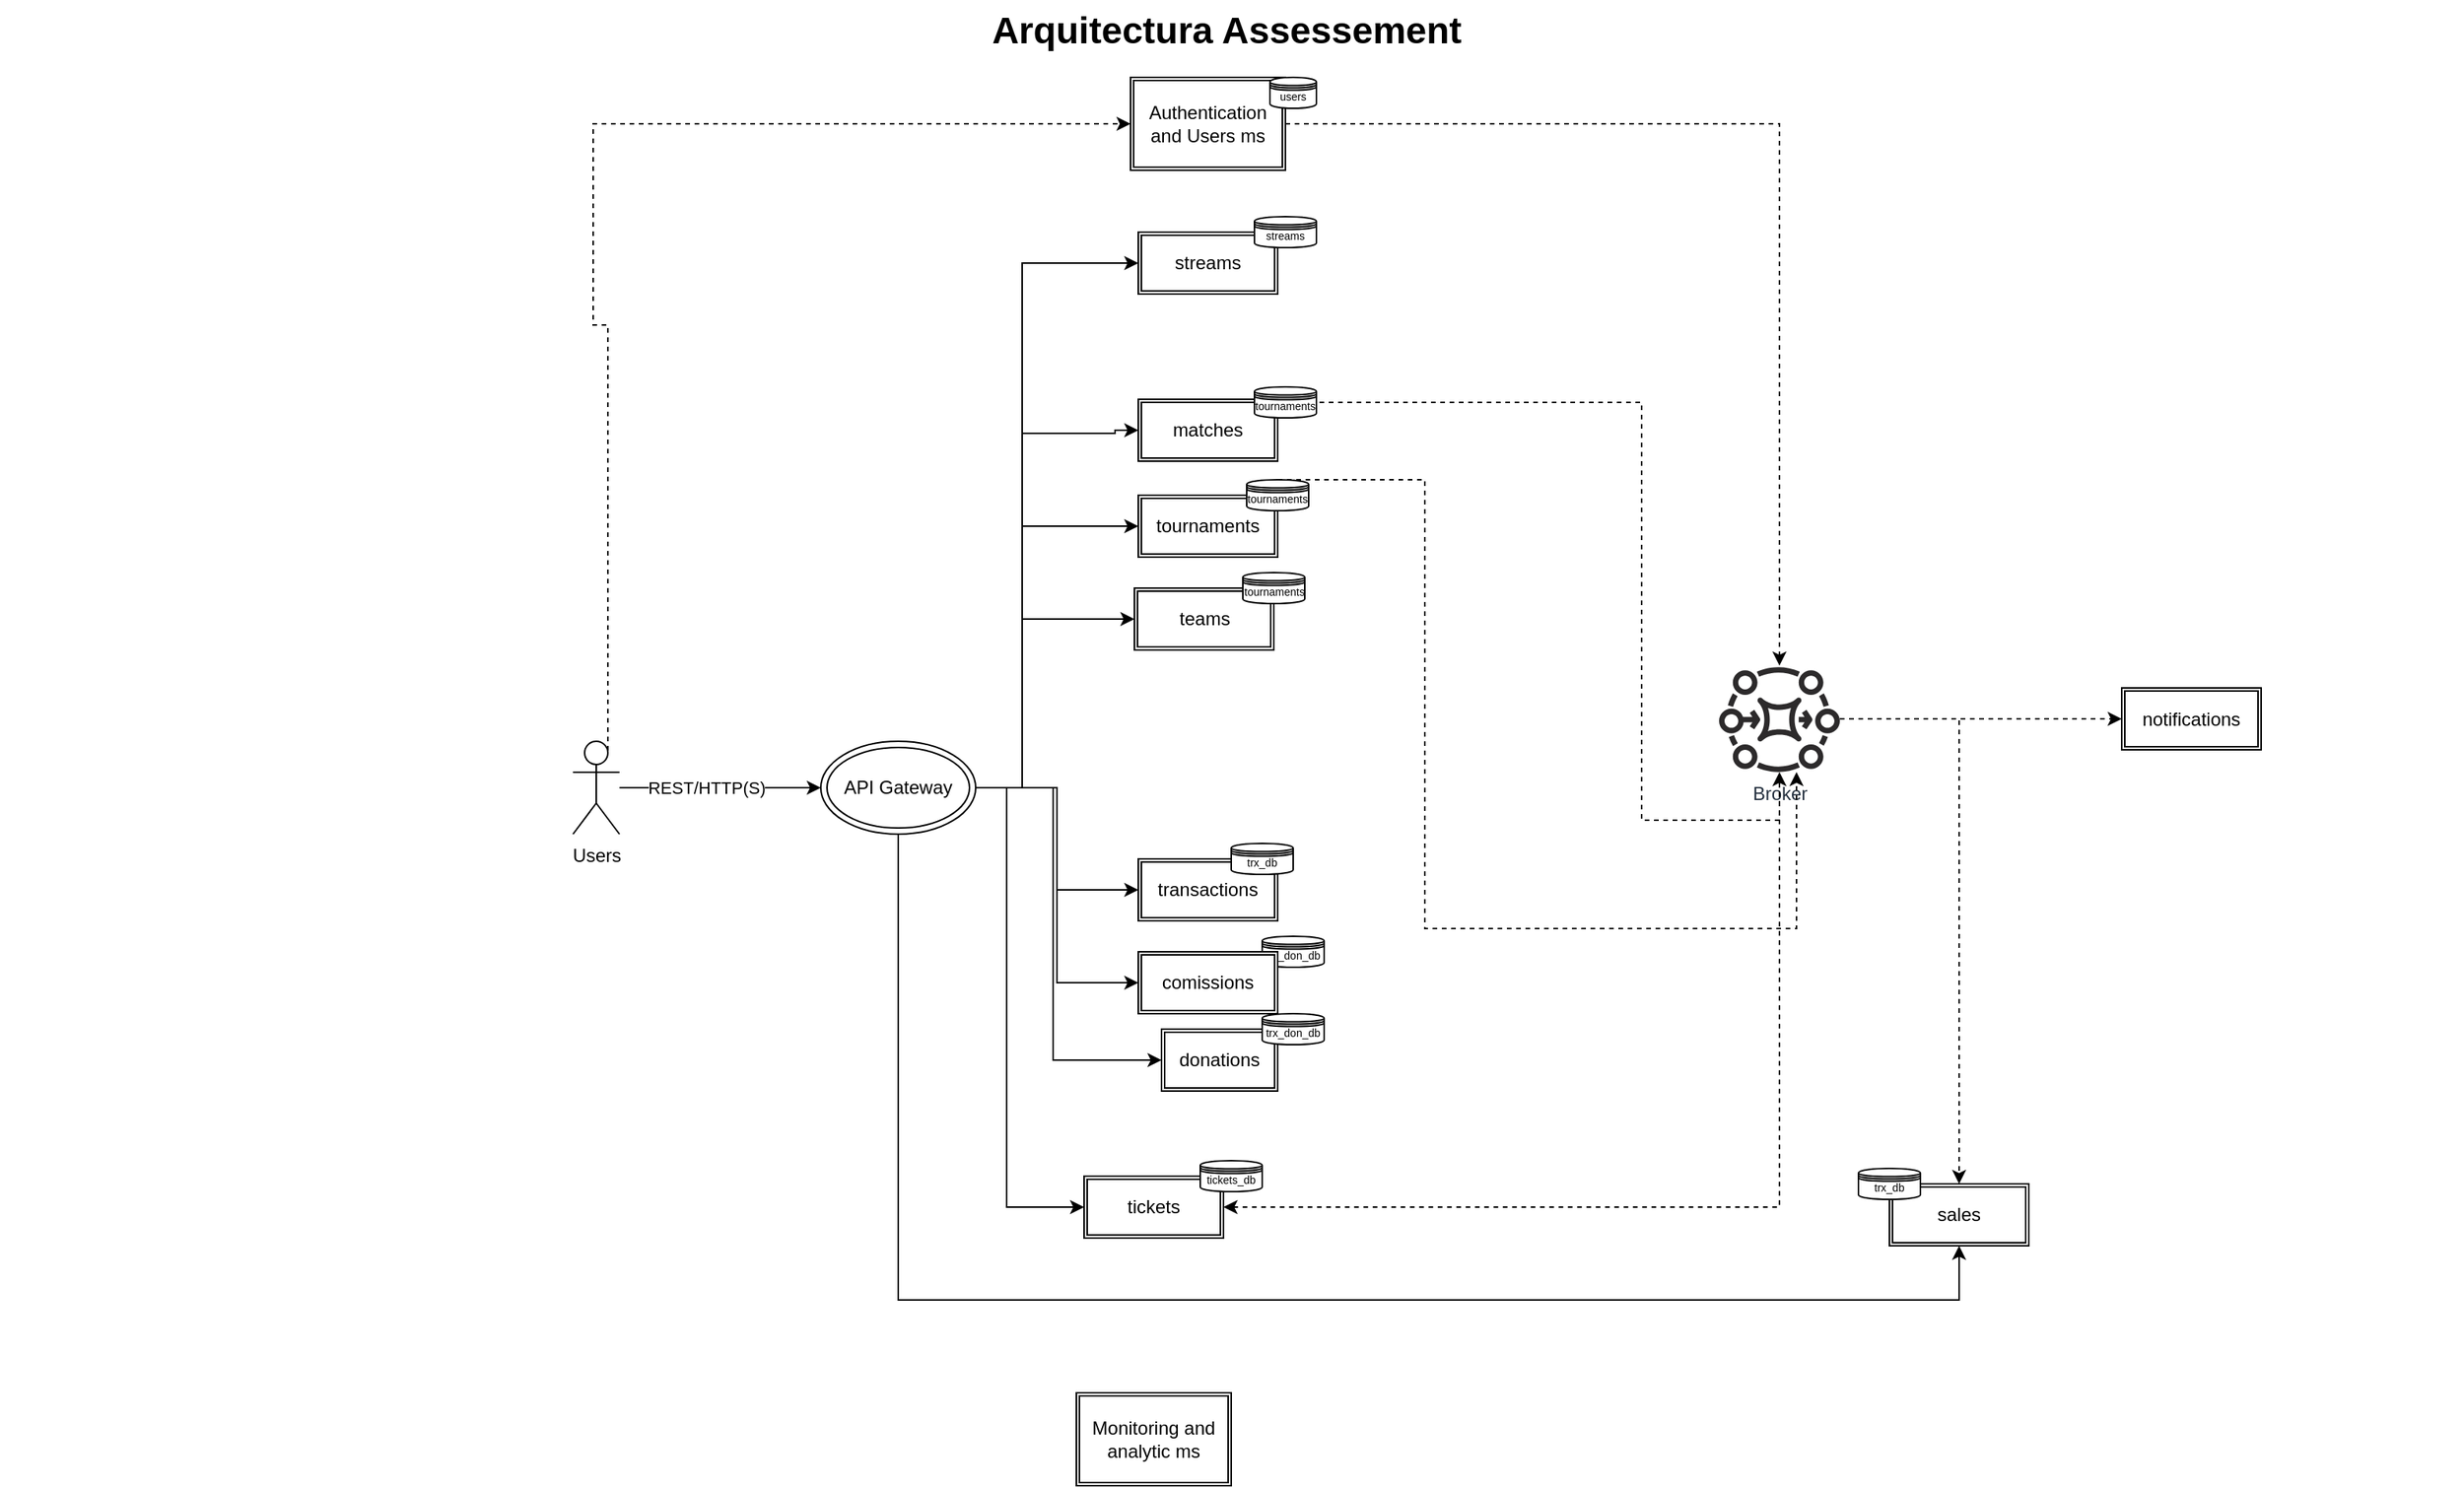 <mxfile version="26.1.1" pages="2">
  <diagram name="architecture draft" id="74b105a0-9070-1c63-61bc-23e55f88626e">
    <mxGraphModel dx="2074" dy="1977" grid="1" gridSize="10" guides="1" tooltips="1" connect="1" arrows="1" fold="1" page="1" pageScale="1.5" pageWidth="1169" pageHeight="826" background="none" math="0" shadow="0">
      <root>
        <mxCell id="0" style=";html=1;" />
        <mxCell id="1" style=";html=1;" parent="0" />
        <mxCell id="10b056a9c633e61c-30" value="Arquitectura Assessement&amp;nbsp;" style="text;strokeColor=none;fillColor=none;html=1;fontSize=24;fontStyle=1;verticalAlign=middle;align=center;" parent="1" vertex="1">
          <mxGeometry x="280" y="-320" width="1590" height="40" as="geometry" />
        </mxCell>
        <mxCell id="vbEIQ8iehSiW6eTZAF4b-10" value="Monitoring and analytic ms" style="shape=ext;double=1;rounded=0;whiteSpace=wrap;html=1;" parent="1" vertex="1">
          <mxGeometry x="975" y="580" width="100" height="60" as="geometry" />
        </mxCell>
        <mxCell id="fW0-wd5fUKcEn7wd_X2i-2" style="edgeStyle=orthogonalEdgeStyle;rounded=0;orthogonalLoop=1;jettySize=auto;html=1;entryX=0;entryY=0.5;entryDx=0;entryDy=0;" parent="1" source="fW0-wd5fUKcEn7wd_X2i-4" target="fW0-wd5fUKcEn7wd_X2i-5" edge="1">
          <mxGeometry relative="1" as="geometry" />
        </mxCell>
        <mxCell id="fW0-wd5fUKcEn7wd_X2i-3" value="REST/HTTP(S)" style="edgeLabel;html=1;align=center;verticalAlign=middle;resizable=0;points=[];" parent="fW0-wd5fUKcEn7wd_X2i-2" vertex="1" connectable="0">
          <mxGeometry x="-0.135" relative="1" as="geometry">
            <mxPoint as="offset" />
          </mxGeometry>
        </mxCell>
        <mxCell id="uQWAi8qKT_m-cDa0QqK9-2" style="edgeStyle=orthogonalEdgeStyle;rounded=0;orthogonalLoop=1;jettySize=auto;html=1;exitX=0.75;exitY=0.1;exitDx=0;exitDy=0;exitPerimeter=0;entryX=0;entryY=0.5;entryDx=0;entryDy=0;dashed=1;" parent="1" source="fW0-wd5fUKcEn7wd_X2i-4" target="uQWAi8qKT_m-cDa0QqK9-1" edge="1">
          <mxGeometry relative="1" as="geometry">
            <Array as="points">
              <mxPoint x="663" y="-110" />
            </Array>
          </mxGeometry>
        </mxCell>
        <mxCell id="fW0-wd5fUKcEn7wd_X2i-4" value="Users" style="shape=umlActor;verticalLabelPosition=bottom;verticalAlign=top;html=1;outlineConnect=0;" parent="1" vertex="1">
          <mxGeometry x="650" y="159" width="30" height="60" as="geometry" />
        </mxCell>
        <mxCell id="uQWAi8qKT_m-cDa0QqK9-57" style="edgeStyle=orthogonalEdgeStyle;rounded=0;orthogonalLoop=1;jettySize=auto;html=1;exitX=1;exitY=0.5;exitDx=0;exitDy=0;dashed=1;" parent="1" source="uQWAi8qKT_m-cDa0QqK9-1" target="uQWAi8qKT_m-cDa0QqK9-16" edge="1">
          <mxGeometry relative="1" as="geometry" />
        </mxCell>
        <mxCell id="uQWAi8qKT_m-cDa0QqK9-1" value="Authentication and Users ms" style="shape=ext;double=1;rounded=0;whiteSpace=wrap;html=1;" parent="1" vertex="1">
          <mxGeometry x="1010" y="-270" width="100" height="60" as="geometry" />
        </mxCell>
        <mxCell id="uQWAi8qKT_m-cDa0QqK9-35" value="users" style="shape=datastore;whiteSpace=wrap;html=1;fontSize=7;" parent="1" vertex="1">
          <mxGeometry x="1100" y="-270" width="30" height="20" as="geometry" />
        </mxCell>
        <mxCell id="uQWAi8qKT_m-cDa0QqK9-30" style="edgeStyle=orthogonalEdgeStyle;rounded=0;orthogonalLoop=1;jettySize=auto;html=1;exitX=1;exitY=0.5;exitDx=0;exitDy=0;entryX=0;entryY=0.5;entryDx=0;entryDy=0;" parent="1" source="fW0-wd5fUKcEn7wd_X2i-5" target="uQWAi8qKT_m-cDa0QqK9-18" edge="1">
          <mxGeometry relative="1" as="geometry" />
        </mxCell>
        <mxCell id="uQWAi8qKT_m-cDa0QqK9-31" style="edgeStyle=orthogonalEdgeStyle;rounded=0;orthogonalLoop=1;jettySize=auto;html=1;exitX=1;exitY=0.5;exitDx=0;exitDy=0;entryX=0;entryY=0.5;entryDx=0;entryDy=0;" parent="1" source="fW0-wd5fUKcEn7wd_X2i-5" target="uQWAi8qKT_m-cDa0QqK9-19" edge="1">
          <mxGeometry relative="1" as="geometry">
            <Array as="points">
              <mxPoint x="930" y="189" />
              <mxPoint x="930" y="460" />
              <mxPoint x="950" y="460" />
            </Array>
          </mxGeometry>
        </mxCell>
        <mxCell id="uQWAi8qKT_m-cDa0QqK9-32" style="edgeStyle=orthogonalEdgeStyle;rounded=0;orthogonalLoop=1;jettySize=auto;html=1;exitX=1;exitY=0.5;exitDx=0;exitDy=0;entryX=0;entryY=0.5;entryDx=0;entryDy=0;" parent="1" source="fW0-wd5fUKcEn7wd_X2i-5" target="uQWAi8qKT_m-cDa0QqK9-20" edge="1">
          <mxGeometry relative="1" as="geometry">
            <Array as="points">
              <mxPoint x="940" y="189" />
              <mxPoint x="940" y="-40" />
              <mxPoint x="1000" y="-40" />
              <mxPoint x="1000" y="-42" />
            </Array>
          </mxGeometry>
        </mxCell>
        <mxCell id="uQWAi8qKT_m-cDa0QqK9-33" style="edgeStyle=orthogonalEdgeStyle;rounded=0;orthogonalLoop=1;jettySize=auto;html=1;exitX=1;exitY=0.5;exitDx=0;exitDy=0;entryX=0;entryY=0.5;entryDx=0;entryDy=0;" parent="1" source="fW0-wd5fUKcEn7wd_X2i-5" target="uQWAi8qKT_m-cDa0QqK9-21" edge="1">
          <mxGeometry relative="1" as="geometry">
            <Array as="points">
              <mxPoint x="940" y="189" />
              <mxPoint x="940" y="20" />
            </Array>
          </mxGeometry>
        </mxCell>
        <mxCell id="uQWAi8qKT_m-cDa0QqK9-34" style="edgeStyle=orthogonalEdgeStyle;rounded=0;orthogonalLoop=1;jettySize=auto;html=1;exitX=1;exitY=0.5;exitDx=0;exitDy=0;entryX=0;entryY=0.5;entryDx=0;entryDy=0;" parent="1" source="fW0-wd5fUKcEn7wd_X2i-5" target="uQWAi8qKT_m-cDa0QqK9-22" edge="1">
          <mxGeometry relative="1" as="geometry">
            <Array as="points">
              <mxPoint x="940" y="189" />
              <mxPoint x="940" y="80" />
            </Array>
          </mxGeometry>
        </mxCell>
        <mxCell id="uQWAi8qKT_m-cDa0QqK9-43" style="edgeStyle=orthogonalEdgeStyle;rounded=0;orthogonalLoop=1;jettySize=auto;html=1;exitX=0.5;exitY=1;exitDx=0;exitDy=0;entryX=0.5;entryY=1;entryDx=0;entryDy=0;" parent="1" source="fW0-wd5fUKcEn7wd_X2i-5" target="uQWAi8qKT_m-cDa0QqK9-28" edge="1">
          <mxGeometry relative="1" as="geometry">
            <Array as="points">
              <mxPoint x="860" y="520" />
              <mxPoint x="1545" y="520" />
            </Array>
          </mxGeometry>
        </mxCell>
        <mxCell id="fW0-wd5fUKcEn7wd_X2i-5" value="API Gateway" style="ellipse;shape=doubleEllipse;whiteSpace=wrap;html=1;" parent="1" vertex="1">
          <mxGeometry x="810" y="159" width="100" height="60" as="geometry" />
        </mxCell>
        <mxCell id="uQWAi8qKT_m-cDa0QqK9-27" value="" style="edgeStyle=orthogonalEdgeStyle;rounded=0;orthogonalLoop=1;jettySize=auto;html=1;dashed=1;" parent="1" source="uQWAi8qKT_m-cDa0QqK9-16" target="uQWAi8qKT_m-cDa0QqK9-26" edge="1">
          <mxGeometry relative="1" as="geometry" />
        </mxCell>
        <mxCell id="uQWAi8qKT_m-cDa0QqK9-44" style="edgeStyle=orthogonalEdgeStyle;rounded=0;orthogonalLoop=1;jettySize=auto;html=1;entryX=0.5;entryY=0;entryDx=0;entryDy=0;dashed=1;" parent="1" source="uQWAi8qKT_m-cDa0QqK9-16" target="uQWAi8qKT_m-cDa0QqK9-28" edge="1">
          <mxGeometry relative="1" as="geometry">
            <mxPoint x="1440" y="330" as="targetPoint" />
          </mxGeometry>
        </mxCell>
        <mxCell id="uQWAi8qKT_m-cDa0QqK9-16" value="Broker" style="sketch=0;outlineConnect=0;fontColor=#232F3E;gradientColor=none;fillColor=light-dark(#2c2a2b, #ff81d9);strokeColor=none;dashed=0;verticalLabelPosition=bottom;verticalAlign=top;align=center;html=1;fontSize=12;fontStyle=0;aspect=fixed;pointerEvents=1;shape=mxgraph.aws4.mq_broker;" parent="1" vertex="1">
          <mxGeometry x="1390" y="110" width="78" height="69" as="geometry" />
        </mxCell>
        <mxCell id="uQWAi8qKT_m-cDa0QqK9-19" value="tickets" style="shape=ext;double=1;rounded=0;whiteSpace=wrap;html=1;" parent="1" vertex="1">
          <mxGeometry x="980" y="440" width="90" height="40" as="geometry" />
        </mxCell>
        <mxCell id="uQWAi8qKT_m-cDa0QqK9-24" style="edgeStyle=orthogonalEdgeStyle;rounded=0;orthogonalLoop=1;jettySize=auto;html=1;dashed=1;" parent="1" target="uQWAi8qKT_m-cDa0QqK9-16" edge="1">
          <mxGeometry relative="1" as="geometry">
            <Array as="points">
              <mxPoint x="1113" y="-60" />
              <mxPoint x="1340" y="-60" />
              <mxPoint x="1340" y="210" />
              <mxPoint x="1420" y="210" />
            </Array>
            <mxPoint x="1130" y="-60" as="sourcePoint" />
          </mxGeometry>
        </mxCell>
        <mxCell id="uQWAi8qKT_m-cDa0QqK9-20" value="matches" style="shape=ext;double=1;rounded=0;whiteSpace=wrap;html=1;" parent="1" vertex="1">
          <mxGeometry x="1015" y="-62" width="90" height="40" as="geometry" />
        </mxCell>
        <mxCell id="uQWAi8qKT_m-cDa0QqK9-25" style="edgeStyle=orthogonalEdgeStyle;rounded=0;orthogonalLoop=1;jettySize=auto;html=1;exitX=1;exitY=0.5;exitDx=0;exitDy=0;dashed=1;" parent="1" source="uQWAi8qKT_m-cDa0QqK9-21" target="uQWAi8qKT_m-cDa0QqK9-16" edge="1">
          <mxGeometry relative="1" as="geometry">
            <Array as="points">
              <mxPoint x="1200" y="-10" />
              <mxPoint x="1200" y="280" />
              <mxPoint x="1440" y="280" />
            </Array>
          </mxGeometry>
        </mxCell>
        <mxCell id="uQWAi8qKT_m-cDa0QqK9-21" value="tournaments" style="shape=ext;double=1;rounded=0;whiteSpace=wrap;html=1;" parent="1" vertex="1">
          <mxGeometry x="1015" width="90" height="40" as="geometry" />
        </mxCell>
        <mxCell id="uQWAi8qKT_m-cDa0QqK9-22" value="teams" style="shape=ext;double=1;rounded=0;whiteSpace=wrap;html=1;" parent="1" vertex="1">
          <mxGeometry x="1012.5" y="60" width="90" height="40" as="geometry" />
        </mxCell>
        <mxCell id="uQWAi8qKT_m-cDa0QqK9-26" value="notifications" style="shape=ext;double=1;rounded=0;whiteSpace=wrap;html=1;" parent="1" vertex="1">
          <mxGeometry x="1650" y="124.5" width="90" height="40" as="geometry" />
        </mxCell>
        <mxCell id="uQWAi8qKT_m-cDa0QqK9-28" value="sales" style="shape=ext;double=1;rounded=0;whiteSpace=wrap;html=1;" parent="1" vertex="1">
          <mxGeometry x="1500" y="445" width="90" height="40" as="geometry" />
        </mxCell>
        <mxCell id="uQWAi8qKT_m-cDa0QqK9-48" value="tournaments" style="shape=datastore;whiteSpace=wrap;html=1;fontSize=7;" parent="1" vertex="1">
          <mxGeometry x="1082.5" y="50" width="40" height="20" as="geometry" />
        </mxCell>
        <mxCell id="uQWAi8qKT_m-cDa0QqK9-52" value="tickets_db" style="shape=datastore;whiteSpace=wrap;html=1;fontSize=7;" parent="1" vertex="1">
          <mxGeometry x="1055" y="430" width="40" height="20" as="geometry" />
        </mxCell>
        <mxCell id="uQWAi8qKT_m-cDa0QqK9-53" value="tournaments" style="shape=datastore;whiteSpace=wrap;html=1;fontSize=7;" parent="1" vertex="1">
          <mxGeometry x="1090" y="-70" width="40" height="20" as="geometry" />
        </mxCell>
        <mxCell id="uQWAi8qKT_m-cDa0QqK9-54" value="tournaments" style="shape=datastore;whiteSpace=wrap;html=1;fontSize=7;" parent="1" vertex="1">
          <mxGeometry x="1085" y="-10" width="40" height="20" as="geometry" />
        </mxCell>
        <mxCell id="uQWAi8qKT_m-cDa0QqK9-55" value="trx_db" style="shape=datastore;whiteSpace=wrap;html=1;fontSize=7;" parent="1" vertex="1">
          <mxGeometry x="1480" y="435" width="40" height="20" as="geometry" />
        </mxCell>
        <mxCell id="d-QkVYesdmOvkyDxMaAO-6" style="edgeStyle=orthogonalEdgeStyle;rounded=0;orthogonalLoop=1;jettySize=auto;html=1;exitX=1;exitY=0.5;exitDx=0;exitDy=0;endArrow=none;startFill=1;startArrow=classic;dashed=1;" parent="1" source="uQWAi8qKT_m-cDa0QqK9-19" target="uQWAi8qKT_m-cDa0QqK9-16" edge="1">
          <mxGeometry relative="1" as="geometry" />
        </mxCell>
        <mxCell id="uQWAi8qKT_m-cDa0QqK9-17" value="donations" style="shape=ext;double=1;rounded=0;whiteSpace=wrap;html=1;" parent="1" vertex="1">
          <mxGeometry x="1030" y="345" width="75" height="40" as="geometry" />
        </mxCell>
        <mxCell id="uQWAi8qKT_m-cDa0QqK9-18" value="transactions" style="shape=ext;double=1;rounded=0;whiteSpace=wrap;html=1;" parent="1" vertex="1">
          <mxGeometry x="1015" y="235" width="90" height="40" as="geometry" />
        </mxCell>
        <mxCell id="uQWAi8qKT_m-cDa0QqK9-36" value="trx_don_db" style="shape=datastore;whiteSpace=wrap;html=1;fontSize=7;" parent="1" vertex="1">
          <mxGeometry x="1095" y="285" width="40" height="20" as="geometry" />
        </mxCell>
        <mxCell id="uQWAi8qKT_m-cDa0QqK9-50" value="trx_db" style="shape=datastore;whiteSpace=wrap;html=1;fontSize=7;" parent="1" vertex="1">
          <mxGeometry x="1075" y="225" width="40" height="20" as="geometry" />
        </mxCell>
        <mxCell id="aHbnxvL_AeDnLi8J1KWG-1" value="comissions" style="shape=ext;double=1;rounded=0;whiteSpace=wrap;html=1;" parent="1" vertex="1">
          <mxGeometry x="1015" y="295" width="90" height="40" as="geometry" />
        </mxCell>
        <mxCell id="aHbnxvL_AeDnLi8J1KWG-2" value="trx_don_db" style="shape=datastore;whiteSpace=wrap;html=1;fontSize=7;" parent="1" vertex="1">
          <mxGeometry x="1095" y="335" width="40" height="20" as="geometry" />
        </mxCell>
        <mxCell id="uQWAi8qKT_m-cDa0QqK9-29" style="edgeStyle=orthogonalEdgeStyle;rounded=0;orthogonalLoop=1;jettySize=auto;html=1;exitX=1;exitY=0.5;exitDx=0;exitDy=0;entryX=0;entryY=0.5;entryDx=0;entryDy=0;" parent="1" source="fW0-wd5fUKcEn7wd_X2i-5" target="uQWAi8qKT_m-cDa0QqK9-17" edge="1">
          <mxGeometry relative="1" as="geometry">
            <Array as="points">
              <mxPoint x="960" y="189" />
              <mxPoint x="960" y="365" />
            </Array>
          </mxGeometry>
        </mxCell>
        <mxCell id="aHbnxvL_AeDnLi8J1KWG-3" style="edgeStyle=orthogonalEdgeStyle;rounded=0;orthogonalLoop=1;jettySize=auto;html=1;exitX=1;exitY=0.5;exitDx=0;exitDy=0;entryX=0;entryY=0.5;entryDx=0;entryDy=0;" parent="1" source="fW0-wd5fUKcEn7wd_X2i-5" target="aHbnxvL_AeDnLi8J1KWG-1" edge="1">
          <mxGeometry relative="1" as="geometry" />
        </mxCell>
        <mxCell id="uQWAi8qKT_m-cDa0QqK9-23" value="streams" style="shape=ext;double=1;rounded=0;whiteSpace=wrap;html=1;" parent="1" vertex="1">
          <mxGeometry x="1015" y="-170" width="90" height="40" as="geometry" />
        </mxCell>
        <mxCell id="uQWAi8qKT_m-cDa0QqK9-56" value="streams" style="shape=datastore;whiteSpace=wrap;html=1;fontSize=7;" parent="1" vertex="1">
          <mxGeometry x="1090" y="-180" width="40" height="20" as="geometry" />
        </mxCell>
        <mxCell id="uQWAi8qKT_m-cDa0QqK9-49" style="edgeStyle=orthogonalEdgeStyle;rounded=0;orthogonalLoop=1;jettySize=auto;html=1;exitX=1;exitY=0.5;exitDx=0;exitDy=0;entryX=0;entryY=0.5;entryDx=0;entryDy=0;" parent="1" source="fW0-wd5fUKcEn7wd_X2i-5" target="uQWAi8qKT_m-cDa0QqK9-23" edge="1">
          <mxGeometry relative="1" as="geometry">
            <Array as="points">
              <mxPoint x="940" y="189" />
              <mxPoint x="940" y="-150" />
            </Array>
          </mxGeometry>
        </mxCell>
      </root>
    </mxGraphModel>
  </diagram>
  <diagram id="ZLq89xvcRW1CMJuf11zN" name="draft database ms">
    <mxGraphModel dx="1647" dy="1510" grid="1" gridSize="10" guides="1" tooltips="1" connect="1" arrows="1" fold="1" page="1" pageScale="1" pageWidth="850" pageHeight="1100" math="0" shadow="0">
      <root>
        <mxCell id="0" />
        <mxCell id="1" parent="0" />
        <mxCell id="02-NtRwqwxKCKTbxms2Z-1" value="&lt;div&gt;&lt;br&gt;&lt;/div&gt;&lt;div&gt;&lt;br&gt;&lt;/div&gt;&lt;div&gt;&lt;br&gt;&lt;/div&gt;&lt;div&gt;&lt;br&gt;&lt;/div&gt;&lt;div&gt;&lt;br&gt;&lt;/div&gt;&lt;div&gt;&lt;br&gt;&lt;/div&gt;&lt;div&gt;&lt;br&gt;&lt;/div&gt;" style="rounded=1;whiteSpace=wrap;html=1;movable=0;resizable=0;rotatable=0;deletable=0;editable=0;locked=1;connectable=0;" parent="1" vertex="1">
          <mxGeometry x="720" y="1070" width="1070" height="730" as="geometry" />
        </mxCell>
        <mxCell id="OG1OUKwSNn2yCEwQoLPJ-137" value="" style="rounded=1;whiteSpace=wrap;html=1;movable=0;resizable=0;rotatable=0;deletable=0;editable=0;locked=1;connectable=0;" parent="1" vertex="1">
          <mxGeometry x="280" y="-340" width="1070" height="530" as="geometry" />
        </mxCell>
        <mxCell id="OG1OUKwSNn2yCEwQoLPJ-66" value="&lt;div&gt;&lt;br&gt;&lt;/div&gt;&lt;div&gt;&lt;br&gt;&lt;/div&gt;&lt;div&gt;&lt;br&gt;&lt;/div&gt;&lt;div&gt;&lt;br&gt;&lt;/div&gt;&lt;div&gt;&lt;br&gt;&lt;/div&gt;&lt;div&gt;&lt;br&gt;&lt;/div&gt;&lt;div&gt;&lt;br&gt;&lt;/div&gt;" style="rounded=1;whiteSpace=wrap;html=1;movable=0;resizable=0;rotatable=0;deletable=0;editable=0;locked=1;connectable=0;" parent="1" vertex="1">
          <mxGeometry x="-560" y="1060" width="1070" height="730" as="geometry" />
        </mxCell>
        <mxCell id="oB5873_ZLGR4oVkweG-s-50" value="&lt;div&gt;&lt;br&gt;&lt;/div&gt;&lt;div&gt;&lt;br&gt;&lt;/div&gt;&lt;div&gt;&lt;br&gt;&lt;/div&gt;&lt;div&gt;&lt;br&gt;&lt;/div&gt;&lt;div&gt;&lt;br&gt;&lt;/div&gt;&lt;div&gt;&lt;br&gt;&lt;/div&gt;&lt;div&gt;&lt;br&gt;&lt;/div&gt;" style="rounded=1;whiteSpace=wrap;html=1;movable=0;resizable=0;rotatable=0;deletable=0;editable=0;locked=1;connectable=0;" parent="1" vertex="1">
          <mxGeometry x="-130" y="280" width="1950" height="730" as="geometry" />
        </mxCell>
        <mxCell id="oB5873_ZLGR4oVkweG-s-1" value="categories" style="shape=table;startSize=30;container=1;collapsible=1;childLayout=tableLayout;fixedRows=1;rowLines=0;fontStyle=1;align=center;resizeLast=1;html=1;" parent="1" vertex="1">
          <mxGeometry x="290" y="540" width="180" height="180" as="geometry" />
        </mxCell>
        <mxCell id="oB5873_ZLGR4oVkweG-s-2" value="" style="shape=tableRow;horizontal=0;startSize=0;swimlaneHead=0;swimlaneBody=0;fillColor=none;collapsible=0;dropTarget=0;points=[[0,0.5],[1,0.5]];portConstraint=eastwest;top=0;left=0;right=0;bottom=1;" parent="oB5873_ZLGR4oVkweG-s-1" vertex="1">
          <mxGeometry y="30" width="180" height="30" as="geometry" />
        </mxCell>
        <mxCell id="oB5873_ZLGR4oVkweG-s-3" value="PK" style="shape=partialRectangle;connectable=0;fillColor=none;top=0;left=0;bottom=0;right=0;fontStyle=1;overflow=hidden;whiteSpace=wrap;html=1;" parent="oB5873_ZLGR4oVkweG-s-2" vertex="1">
          <mxGeometry width="30" height="30" as="geometry">
            <mxRectangle width="30" height="30" as="alternateBounds" />
          </mxGeometry>
        </mxCell>
        <mxCell id="oB5873_ZLGR4oVkweG-s-4" value="id(int)" style="shape=partialRectangle;connectable=0;fillColor=none;top=0;left=0;bottom=0;right=0;align=left;spacingLeft=6;fontStyle=5;overflow=hidden;whiteSpace=wrap;html=1;" parent="oB5873_ZLGR4oVkweG-s-2" vertex="1">
          <mxGeometry x="30" width="150" height="30" as="geometry">
            <mxRectangle width="150" height="30" as="alternateBounds" />
          </mxGeometry>
        </mxCell>
        <mxCell id="oB5873_ZLGR4oVkweG-s-5" value="" style="shape=tableRow;horizontal=0;startSize=0;swimlaneHead=0;swimlaneBody=0;fillColor=none;collapsible=0;dropTarget=0;points=[[0,0.5],[1,0.5]];portConstraint=eastwest;top=0;left=0;right=0;bottom=0;" parent="oB5873_ZLGR4oVkweG-s-1" vertex="1">
          <mxGeometry y="60" width="180" height="30" as="geometry" />
        </mxCell>
        <mxCell id="oB5873_ZLGR4oVkweG-s-6" value="" style="shape=partialRectangle;connectable=0;fillColor=none;top=0;left=0;bottom=0;right=0;editable=1;overflow=hidden;whiteSpace=wrap;html=1;" parent="oB5873_ZLGR4oVkweG-s-5" vertex="1">
          <mxGeometry width="30" height="30" as="geometry">
            <mxRectangle width="30" height="30" as="alternateBounds" />
          </mxGeometry>
        </mxCell>
        <mxCell id="oB5873_ZLGR4oVkweG-s-7" value="name(varchar)" style="shape=partialRectangle;connectable=0;fillColor=none;top=0;left=0;bottom=0;right=0;align=left;spacingLeft=6;overflow=hidden;whiteSpace=wrap;html=1;" parent="oB5873_ZLGR4oVkweG-s-5" vertex="1">
          <mxGeometry x="30" width="150" height="30" as="geometry">
            <mxRectangle width="150" height="30" as="alternateBounds" />
          </mxGeometry>
        </mxCell>
        <mxCell id="oB5873_ZLGR4oVkweG-s-8" value="" style="shape=tableRow;horizontal=0;startSize=0;swimlaneHead=0;swimlaneBody=0;fillColor=none;collapsible=0;dropTarget=0;points=[[0,0.5],[1,0.5]];portConstraint=eastwest;top=0;left=0;right=0;bottom=0;" parent="oB5873_ZLGR4oVkweG-s-1" vertex="1">
          <mxGeometry y="90" width="180" height="30" as="geometry" />
        </mxCell>
        <mxCell id="oB5873_ZLGR4oVkweG-s-9" value="" style="shape=partialRectangle;connectable=0;fillColor=none;top=0;left=0;bottom=0;right=0;editable=1;overflow=hidden;whiteSpace=wrap;html=1;" parent="oB5873_ZLGR4oVkweG-s-8" vertex="1">
          <mxGeometry width="30" height="30" as="geometry">
            <mxRectangle width="30" height="30" as="alternateBounds" />
          </mxGeometry>
        </mxCell>
        <mxCell id="oB5873_ZLGR4oVkweG-s-10" value="code(varchar)" style="shape=partialRectangle;connectable=0;fillColor=none;top=0;left=0;bottom=0;right=0;align=left;spacingLeft=6;overflow=hidden;whiteSpace=wrap;html=1;" parent="oB5873_ZLGR4oVkweG-s-8" vertex="1">
          <mxGeometry x="30" width="150" height="30" as="geometry">
            <mxRectangle width="150" height="30" as="alternateBounds" />
          </mxGeometry>
        </mxCell>
        <mxCell id="DYwuK3S5vMZ8kVNKhEho-4" value="" style="shape=tableRow;horizontal=0;startSize=0;swimlaneHead=0;swimlaneBody=0;fillColor=none;collapsible=0;dropTarget=0;points=[[0,0.5],[1,0.5]];portConstraint=eastwest;top=0;left=0;right=0;bottom=0;" parent="oB5873_ZLGR4oVkweG-s-1" vertex="1">
          <mxGeometry y="120" width="180" height="30" as="geometry" />
        </mxCell>
        <mxCell id="DYwuK3S5vMZ8kVNKhEho-5" value="" style="shape=partialRectangle;connectable=0;fillColor=none;top=0;left=0;bottom=0;right=0;editable=1;overflow=hidden;whiteSpace=wrap;html=1;" parent="DYwuK3S5vMZ8kVNKhEho-4" vertex="1">
          <mxGeometry width="30" height="30" as="geometry">
            <mxRectangle width="30" height="30" as="alternateBounds" />
          </mxGeometry>
        </mxCell>
        <mxCell id="DYwuK3S5vMZ8kVNKhEho-6" value="alias(varchar)" style="shape=partialRectangle;connectable=0;fillColor=none;top=0;left=0;bottom=0;right=0;align=left;spacingLeft=6;overflow=hidden;whiteSpace=wrap;html=1;" parent="DYwuK3S5vMZ8kVNKhEho-4" vertex="1">
          <mxGeometry x="30" width="150" height="30" as="geometry">
            <mxRectangle width="150" height="30" as="alternateBounds" />
          </mxGeometry>
        </mxCell>
        <mxCell id="OG1OUKwSNn2yCEwQoLPJ-111" value="" style="shape=tableRow;horizontal=0;startSize=0;swimlaneHead=0;swimlaneBody=0;fillColor=none;collapsible=0;dropTarget=0;points=[[0,0.5],[1,0.5]];portConstraint=eastwest;top=0;left=0;right=0;bottom=0;" parent="oB5873_ZLGR4oVkweG-s-1" vertex="1">
          <mxGeometry y="150" width="180" height="30" as="geometry" />
        </mxCell>
        <mxCell id="OG1OUKwSNn2yCEwQoLPJ-112" value="" style="shape=partialRectangle;connectable=0;fillColor=none;top=0;left=0;bottom=0;right=0;editable=1;overflow=hidden;whiteSpace=wrap;html=1;" parent="OG1OUKwSNn2yCEwQoLPJ-111" vertex="1">
          <mxGeometry width="30" height="30" as="geometry">
            <mxRectangle width="30" height="30" as="alternateBounds" />
          </mxGeometry>
        </mxCell>
        <mxCell id="OG1OUKwSNn2yCEwQoLPJ-113" value="limit_participants(int?)" style="shape=partialRectangle;connectable=0;fillColor=none;top=0;left=0;bottom=0;right=0;align=left;spacingLeft=6;overflow=hidden;whiteSpace=wrap;html=1;" parent="OG1OUKwSNn2yCEwQoLPJ-111" vertex="1">
          <mxGeometry x="30" width="150" height="30" as="geometry">
            <mxRectangle width="150" height="30" as="alternateBounds" />
          </mxGeometry>
        </mxCell>
        <mxCell id="oB5873_ZLGR4oVkweG-s-14" value="games" style="shape=table;startSize=30;container=1;collapsible=1;childLayout=tableLayout;fixedRows=1;rowLines=0;fontStyle=1;align=center;resizeLast=1;html=1;" parent="1" vertex="1">
          <mxGeometry x="300" y="770" width="205" height="210" as="geometry" />
        </mxCell>
        <mxCell id="oB5873_ZLGR4oVkweG-s-15" value="" style="shape=tableRow;horizontal=0;startSize=0;swimlaneHead=0;swimlaneBody=0;fillColor=none;collapsible=0;dropTarget=0;points=[[0,0.5],[1,0.5]];portConstraint=eastwest;top=0;left=0;right=0;bottom=1;" parent="oB5873_ZLGR4oVkweG-s-14" vertex="1">
          <mxGeometry y="30" width="205" height="30" as="geometry" />
        </mxCell>
        <mxCell id="oB5873_ZLGR4oVkweG-s-16" value="PK" style="shape=partialRectangle;connectable=0;fillColor=none;top=0;left=0;bottom=0;right=0;fontStyle=1;overflow=hidden;whiteSpace=wrap;html=1;" parent="oB5873_ZLGR4oVkweG-s-15" vertex="1">
          <mxGeometry width="30" height="30" as="geometry">
            <mxRectangle width="30" height="30" as="alternateBounds" />
          </mxGeometry>
        </mxCell>
        <mxCell id="oB5873_ZLGR4oVkweG-s-17" value="id(int)" style="shape=partialRectangle;connectable=0;fillColor=none;top=0;left=0;bottom=0;right=0;align=left;spacingLeft=6;fontStyle=5;overflow=hidden;whiteSpace=wrap;html=1;" parent="oB5873_ZLGR4oVkweG-s-15" vertex="1">
          <mxGeometry x="30" width="175" height="30" as="geometry">
            <mxRectangle width="175" height="30" as="alternateBounds" />
          </mxGeometry>
        </mxCell>
        <mxCell id="oB5873_ZLGR4oVkweG-s-18" value="" style="shape=tableRow;horizontal=0;startSize=0;swimlaneHead=0;swimlaneBody=0;fillColor=none;collapsible=0;dropTarget=0;points=[[0,0.5],[1,0.5]];portConstraint=eastwest;top=0;left=0;right=0;bottom=0;" parent="oB5873_ZLGR4oVkweG-s-14" vertex="1">
          <mxGeometry y="60" width="205" height="30" as="geometry" />
        </mxCell>
        <mxCell id="oB5873_ZLGR4oVkweG-s-19" value="" style="shape=partialRectangle;connectable=0;fillColor=none;top=0;left=0;bottom=0;right=0;editable=1;overflow=hidden;whiteSpace=wrap;html=1;" parent="oB5873_ZLGR4oVkweG-s-18" vertex="1">
          <mxGeometry width="30" height="30" as="geometry">
            <mxRectangle width="30" height="30" as="alternateBounds" />
          </mxGeometry>
        </mxCell>
        <mxCell id="oB5873_ZLGR4oVkweG-s-20" value="name(varchar)" style="shape=partialRectangle;connectable=0;fillColor=none;top=0;left=0;bottom=0;right=0;align=left;spacingLeft=6;overflow=hidden;whiteSpace=wrap;html=1;" parent="oB5873_ZLGR4oVkweG-s-18" vertex="1">
          <mxGeometry x="30" width="175" height="30" as="geometry">
            <mxRectangle width="175" height="30" as="alternateBounds" />
          </mxGeometry>
        </mxCell>
        <mxCell id="oB5873_ZLGR4oVkweG-s-21" value="" style="shape=tableRow;horizontal=0;startSize=0;swimlaneHead=0;swimlaneBody=0;fillColor=none;collapsible=0;dropTarget=0;points=[[0,0.5],[1,0.5]];portConstraint=eastwest;top=0;left=0;right=0;bottom=0;" parent="oB5873_ZLGR4oVkweG-s-14" vertex="1">
          <mxGeometry y="90" width="205" height="30" as="geometry" />
        </mxCell>
        <mxCell id="oB5873_ZLGR4oVkweG-s-22" value="" style="shape=partialRectangle;connectable=0;fillColor=none;top=0;left=0;bottom=0;right=0;editable=1;overflow=hidden;whiteSpace=wrap;html=1;" parent="oB5873_ZLGR4oVkweG-s-21" vertex="1">
          <mxGeometry width="30" height="30" as="geometry">
            <mxRectangle width="30" height="30" as="alternateBounds" />
          </mxGeometry>
        </mxCell>
        <mxCell id="oB5873_ZLGR4oVkweG-s-23" value="players(int)" style="shape=partialRectangle;connectable=0;fillColor=none;top=0;left=0;bottom=0;right=0;align=left;spacingLeft=6;overflow=hidden;whiteSpace=wrap;html=1;" parent="oB5873_ZLGR4oVkweG-s-21" vertex="1">
          <mxGeometry x="30" width="175" height="30" as="geometry">
            <mxRectangle width="175" height="30" as="alternateBounds" />
          </mxGeometry>
        </mxCell>
        <mxCell id="OG1OUKwSNn2yCEwQoLPJ-140" value="" style="shape=tableRow;horizontal=0;startSize=0;swimlaneHead=0;swimlaneBody=0;fillColor=none;collapsible=0;dropTarget=0;points=[[0,0.5],[1,0.5]];portConstraint=eastwest;top=0;left=0;right=0;bottom=0;" parent="oB5873_ZLGR4oVkweG-s-14" vertex="1">
          <mxGeometry y="120" width="205" height="30" as="geometry" />
        </mxCell>
        <mxCell id="OG1OUKwSNn2yCEwQoLPJ-141" value="" style="shape=partialRectangle;connectable=0;fillColor=none;top=0;left=0;bottom=0;right=0;editable=1;overflow=hidden;whiteSpace=wrap;html=1;" parent="OG1OUKwSNn2yCEwQoLPJ-140" vertex="1">
          <mxGeometry width="30" height="30" as="geometry">
            <mxRectangle width="30" height="30" as="alternateBounds" />
          </mxGeometry>
        </mxCell>
        <mxCell id="OG1OUKwSNn2yCEwQoLPJ-142" value="is_cooperative(bool)" style="shape=partialRectangle;connectable=0;fillColor=none;top=0;left=0;bottom=0;right=0;align=left;spacingLeft=6;overflow=hidden;whiteSpace=wrap;html=1;" parent="OG1OUKwSNn2yCEwQoLPJ-140" vertex="1">
          <mxGeometry x="30" width="175" height="30" as="geometry">
            <mxRectangle width="175" height="30" as="alternateBounds" />
          </mxGeometry>
        </mxCell>
        <mxCell id="02-NtRwqwxKCKTbxms2Z-232" value="" style="shape=tableRow;horizontal=0;startSize=0;swimlaneHead=0;swimlaneBody=0;fillColor=none;collapsible=0;dropTarget=0;points=[[0,0.5],[1,0.5]];portConstraint=eastwest;top=0;left=0;right=0;bottom=0;" parent="oB5873_ZLGR4oVkweG-s-14" vertex="1">
          <mxGeometry y="150" width="205" height="30" as="geometry" />
        </mxCell>
        <mxCell id="02-NtRwqwxKCKTbxms2Z-233" value="" style="shape=partialRectangle;connectable=0;fillColor=none;top=0;left=0;bottom=0;right=0;editable=1;overflow=hidden;whiteSpace=wrap;html=1;" parent="02-NtRwqwxKCKTbxms2Z-232" vertex="1">
          <mxGeometry width="30" height="30" as="geometry">
            <mxRectangle width="30" height="30" as="alternateBounds" />
          </mxGeometry>
        </mxCell>
        <mxCell id="02-NtRwqwxKCKTbxms2Z-234" value="max_teams(int)" style="shape=partialRectangle;connectable=0;fillColor=none;top=0;left=0;bottom=0;right=0;align=left;spacingLeft=6;overflow=hidden;whiteSpace=wrap;html=1;" parent="02-NtRwqwxKCKTbxms2Z-232" vertex="1">
          <mxGeometry x="30" width="175" height="30" as="geometry">
            <mxRectangle width="175" height="30" as="alternateBounds" />
          </mxGeometry>
        </mxCell>
        <mxCell id="02-NtRwqwxKCKTbxms2Z-258" value="" style="shape=tableRow;horizontal=0;startSize=0;swimlaneHead=0;swimlaneBody=0;fillColor=none;collapsible=0;dropTarget=0;points=[[0,0.5],[1,0.5]];portConstraint=eastwest;top=0;left=0;right=0;bottom=0;" parent="oB5873_ZLGR4oVkweG-s-14" vertex="1">
          <mxGeometry y="180" width="205" height="30" as="geometry" />
        </mxCell>
        <mxCell id="02-NtRwqwxKCKTbxms2Z-259" value="" style="shape=partialRectangle;connectable=0;fillColor=none;top=0;left=0;bottom=0;right=0;editable=1;overflow=hidden;whiteSpace=wrap;html=1;" parent="02-NtRwqwxKCKTbxms2Z-258" vertex="1">
          <mxGeometry width="30" height="30" as="geometry">
            <mxRectangle width="30" height="30" as="alternateBounds" />
          </mxGeometry>
        </mxCell>
        <mxCell id="02-NtRwqwxKCKTbxms2Z-260" value="max_players_per_team(int)" style="shape=partialRectangle;connectable=0;fillColor=none;top=0;left=0;bottom=0;right=0;align=left;spacingLeft=6;overflow=hidden;whiteSpace=wrap;html=1;" parent="02-NtRwqwxKCKTbxms2Z-258" vertex="1">
          <mxGeometry x="30" width="175" height="30" as="geometry">
            <mxRectangle width="175" height="30" as="alternateBounds" />
          </mxGeometry>
        </mxCell>
        <mxCell id="oB5873_ZLGR4oVkweG-s-24" value="tournaments" style="shape=table;startSize=30;container=1;collapsible=1;childLayout=tableLayout;fixedRows=1;rowLines=0;fontStyle=1;align=center;resizeLast=1;html=1;movable=1;resizable=1;rotatable=1;deletable=1;editable=1;locked=0;connectable=1;textShadow=0;" parent="1" vertex="1">
          <mxGeometry x="590" y="560" width="230" height="360" as="geometry">
            <mxRectangle x="335" y="280" width="110" height="30" as="alternateBounds" />
          </mxGeometry>
        </mxCell>
        <mxCell id="oB5873_ZLGR4oVkweG-s-25" value="" style="shape=tableRow;horizontal=0;startSize=0;swimlaneHead=0;swimlaneBody=0;fillColor=none;collapsible=0;dropTarget=0;points=[[0,0.5],[1,0.5]];portConstraint=eastwest;top=0;left=0;right=0;bottom=1;" parent="oB5873_ZLGR4oVkweG-s-24" vertex="1">
          <mxGeometry y="30" width="230" height="30" as="geometry" />
        </mxCell>
        <mxCell id="oB5873_ZLGR4oVkweG-s-26" value="PK" style="shape=partialRectangle;connectable=0;fillColor=none;top=0;left=0;bottom=0;right=0;fontStyle=1;overflow=hidden;whiteSpace=wrap;html=1;" parent="oB5873_ZLGR4oVkweG-s-25" vertex="1">
          <mxGeometry width="30" height="30" as="geometry">
            <mxRectangle width="30" height="30" as="alternateBounds" />
          </mxGeometry>
        </mxCell>
        <mxCell id="oB5873_ZLGR4oVkweG-s-27" value="id(int)" style="shape=partialRectangle;connectable=0;fillColor=none;top=0;left=0;bottom=0;right=0;align=left;spacingLeft=6;fontStyle=5;overflow=hidden;whiteSpace=wrap;html=1;" parent="oB5873_ZLGR4oVkweG-s-25" vertex="1">
          <mxGeometry x="30" width="200" height="30" as="geometry">
            <mxRectangle width="200" height="30" as="alternateBounds" />
          </mxGeometry>
        </mxCell>
        <mxCell id="oB5873_ZLGR4oVkweG-s-28" value="" style="shape=tableRow;horizontal=0;startSize=0;swimlaneHead=0;swimlaneBody=0;fillColor=none;collapsible=0;dropTarget=0;points=[[0,0.5],[1,0.5]];portConstraint=eastwest;top=0;left=0;right=0;bottom=0;" parent="oB5873_ZLGR4oVkweG-s-24" vertex="1">
          <mxGeometry y="60" width="230" height="30" as="geometry" />
        </mxCell>
        <mxCell id="oB5873_ZLGR4oVkweG-s-29" value="" style="shape=partialRectangle;connectable=0;fillColor=none;top=0;left=0;bottom=0;right=0;editable=1;overflow=hidden;whiteSpace=wrap;html=1;" parent="oB5873_ZLGR4oVkweG-s-28" vertex="1">
          <mxGeometry width="30" height="30" as="geometry">
            <mxRectangle width="30" height="30" as="alternateBounds" />
          </mxGeometry>
        </mxCell>
        <mxCell id="oB5873_ZLGR4oVkweG-s-30" value="name(varchar)" style="shape=partialRectangle;connectable=0;fillColor=none;top=0;left=0;bottom=0;right=0;align=left;spacingLeft=6;overflow=hidden;whiteSpace=wrap;html=1;" parent="oB5873_ZLGR4oVkweG-s-28" vertex="1">
          <mxGeometry x="30" width="200" height="30" as="geometry">
            <mxRectangle width="200" height="30" as="alternateBounds" />
          </mxGeometry>
        </mxCell>
        <mxCell id="DYwuK3S5vMZ8kVNKhEho-1" value="" style="shape=tableRow;horizontal=0;startSize=0;swimlaneHead=0;swimlaneBody=0;fillColor=none;collapsible=0;dropTarget=0;points=[[0,0.5],[1,0.5]];portConstraint=eastwest;top=0;left=0;right=0;bottom=0;" parent="oB5873_ZLGR4oVkweG-s-24" vertex="1">
          <mxGeometry y="90" width="230" height="30" as="geometry" />
        </mxCell>
        <mxCell id="DYwuK3S5vMZ8kVNKhEho-2" value="" style="shape=partialRectangle;connectable=0;fillColor=none;top=0;left=0;bottom=0;right=0;editable=1;overflow=hidden;whiteSpace=wrap;html=1;" parent="DYwuK3S5vMZ8kVNKhEho-1" vertex="1">
          <mxGeometry width="30" height="30" as="geometry">
            <mxRectangle width="30" height="30" as="alternateBounds" />
          </mxGeometry>
        </mxCell>
        <mxCell id="DYwuK3S5vMZ8kVNKhEho-3" value="description(varchar)" style="shape=partialRectangle;connectable=0;fillColor=none;top=0;left=0;bottom=0;right=0;align=left;spacingLeft=6;overflow=hidden;whiteSpace=wrap;html=1;" parent="DYwuK3S5vMZ8kVNKhEho-1" vertex="1">
          <mxGeometry x="30" width="200" height="30" as="geometry">
            <mxRectangle width="200" height="30" as="alternateBounds" />
          </mxGeometry>
        </mxCell>
        <mxCell id="oB5873_ZLGR4oVkweG-s-31" value="" style="shape=tableRow;horizontal=0;startSize=0;swimlaneHead=0;swimlaneBody=0;fillColor=none;collapsible=0;dropTarget=0;points=[[0,0.5],[1,0.5]];portConstraint=eastwest;top=0;left=0;right=0;bottom=0;" parent="oB5873_ZLGR4oVkweG-s-24" vertex="1">
          <mxGeometry y="120" width="230" height="30" as="geometry" />
        </mxCell>
        <mxCell id="oB5873_ZLGR4oVkweG-s-32" value="FK" style="shape=partialRectangle;connectable=0;fillColor=none;top=0;left=0;bottom=0;right=0;editable=1;overflow=hidden;whiteSpace=wrap;html=1;" parent="oB5873_ZLGR4oVkweG-s-31" vertex="1">
          <mxGeometry width="30" height="30" as="geometry">
            <mxRectangle width="30" height="30" as="alternateBounds" />
          </mxGeometry>
        </mxCell>
        <mxCell id="oB5873_ZLGR4oVkweG-s-33" value="id_category(int)" style="shape=partialRectangle;connectable=0;fillColor=none;top=0;left=0;bottom=0;right=0;align=left;spacingLeft=6;overflow=hidden;whiteSpace=wrap;html=1;" parent="oB5873_ZLGR4oVkweG-s-31" vertex="1">
          <mxGeometry x="30" width="200" height="30" as="geometry">
            <mxRectangle width="200" height="30" as="alternateBounds" />
          </mxGeometry>
        </mxCell>
        <mxCell id="oB5873_ZLGR4oVkweG-s-34" value="" style="shape=tableRow;horizontal=0;startSize=0;swimlaneHead=0;swimlaneBody=0;fillColor=none;collapsible=0;dropTarget=0;points=[[0,0.5],[1,0.5]];portConstraint=eastwest;top=0;left=0;right=0;bottom=0;" parent="oB5873_ZLGR4oVkweG-s-24" vertex="1">
          <mxGeometry y="150" width="230" height="30" as="geometry" />
        </mxCell>
        <mxCell id="oB5873_ZLGR4oVkweG-s-35" value="FK" style="shape=partialRectangle;connectable=0;fillColor=none;top=0;left=0;bottom=0;right=0;editable=1;overflow=hidden;whiteSpace=wrap;html=1;" parent="oB5873_ZLGR4oVkweG-s-34" vertex="1">
          <mxGeometry width="30" height="30" as="geometry">
            <mxRectangle width="30" height="30" as="alternateBounds" />
          </mxGeometry>
        </mxCell>
        <mxCell id="oB5873_ZLGR4oVkweG-s-36" value="id_game(int)" style="shape=partialRectangle;connectable=0;fillColor=none;top=0;left=0;bottom=0;right=0;align=left;spacingLeft=6;overflow=hidden;whiteSpace=wrap;html=1;" parent="oB5873_ZLGR4oVkweG-s-34" vertex="1">
          <mxGeometry x="30" width="200" height="30" as="geometry">
            <mxRectangle width="200" height="30" as="alternateBounds" />
          </mxGeometry>
        </mxCell>
        <mxCell id="oB5873_ZLGR4oVkweG-s-40" value="" style="shape=tableRow;horizontal=0;startSize=0;swimlaneHead=0;swimlaneBody=0;fillColor=none;collapsible=0;dropTarget=0;points=[[0,0.5],[1,0.5]];portConstraint=eastwest;top=0;left=0;right=0;bottom=0;" parent="oB5873_ZLGR4oVkweG-s-24" vertex="1">
          <mxGeometry y="180" width="230" height="30" as="geometry" />
        </mxCell>
        <mxCell id="oB5873_ZLGR4oVkweG-s-41" value="" style="shape=partialRectangle;connectable=0;fillColor=none;top=0;left=0;bottom=0;right=0;editable=1;overflow=hidden;whiteSpace=wrap;html=1;" parent="oB5873_ZLGR4oVkweG-s-40" vertex="1">
          <mxGeometry width="30" height="30" as="geometry">
            <mxRectangle width="30" height="30" as="alternateBounds" />
          </mxGeometry>
        </mxCell>
        <mxCell id="oB5873_ZLGR4oVkweG-s-42" value="is_free(boolean)" style="shape=partialRectangle;connectable=0;fillColor=none;top=0;left=0;bottom=0;right=0;align=left;spacingLeft=6;overflow=hidden;whiteSpace=wrap;html=1;" parent="oB5873_ZLGR4oVkweG-s-40" vertex="1">
          <mxGeometry x="30" width="200" height="30" as="geometry">
            <mxRectangle width="200" height="30" as="alternateBounds" />
          </mxGeometry>
        </mxCell>
        <mxCell id="oB5873_ZLGR4oVkweG-s-51" value="" style="shape=tableRow;horizontal=0;startSize=0;swimlaneHead=0;swimlaneBody=0;fillColor=none;collapsible=0;dropTarget=0;points=[[0,0.5],[1,0.5]];portConstraint=eastwest;top=0;left=0;right=0;bottom=0;" parent="oB5873_ZLGR4oVkweG-s-24" vertex="1">
          <mxGeometry y="210" width="230" height="30" as="geometry" />
        </mxCell>
        <mxCell id="oB5873_ZLGR4oVkweG-s-52" value="" style="shape=partialRectangle;connectable=0;fillColor=none;top=0;left=0;bottom=0;right=0;editable=1;overflow=hidden;whiteSpace=wrap;html=1;" parent="oB5873_ZLGR4oVkweG-s-51" vertex="1">
          <mxGeometry width="30" height="30" as="geometry">
            <mxRectangle width="30" height="30" as="alternateBounds" />
          </mxGeometry>
        </mxCell>
        <mxCell id="oB5873_ZLGR4oVkweG-s-53" value="id_organizer(int)" style="shape=partialRectangle;connectable=0;fillColor=none;top=0;left=0;bottom=0;right=0;align=left;spacingLeft=6;overflow=hidden;whiteSpace=wrap;html=1;" parent="oB5873_ZLGR4oVkweG-s-51" vertex="1">
          <mxGeometry x="30" width="200" height="30" as="geometry">
            <mxRectangle width="200" height="30" as="alternateBounds" />
          </mxGeometry>
        </mxCell>
        <mxCell id="oB5873_ZLGR4oVkweG-s-58" value="" style="shape=tableRow;horizontal=0;startSize=0;swimlaneHead=0;swimlaneBody=0;fillColor=none;collapsible=0;dropTarget=0;points=[[0,0.5],[1,0.5]];portConstraint=eastwest;top=0;left=0;right=0;bottom=0;" parent="oB5873_ZLGR4oVkweG-s-24" vertex="1">
          <mxGeometry y="240" width="230" height="30" as="geometry" />
        </mxCell>
        <mxCell id="oB5873_ZLGR4oVkweG-s-59" value="" style="shape=partialRectangle;connectable=0;fillColor=none;top=0;left=0;bottom=0;right=0;editable=1;overflow=hidden;whiteSpace=wrap;html=1;" parent="oB5873_ZLGR4oVkweG-s-58" vertex="1">
          <mxGeometry width="30" height="30" as="geometry">
            <mxRectangle width="30" height="30" as="alternateBounds" />
          </mxGeometry>
        </mxCell>
        <mxCell id="oB5873_ZLGR4oVkweG-s-60" value="start_date(datetime)" style="shape=partialRectangle;connectable=0;fillColor=none;top=0;left=0;bottom=0;right=0;align=left;spacingLeft=6;overflow=hidden;whiteSpace=wrap;html=1;" parent="oB5873_ZLGR4oVkweG-s-58" vertex="1">
          <mxGeometry x="30" width="200" height="30" as="geometry">
            <mxRectangle width="200" height="30" as="alternateBounds" />
          </mxGeometry>
        </mxCell>
        <mxCell id="oB5873_ZLGR4oVkweG-s-61" value="" style="shape=tableRow;horizontal=0;startSize=0;swimlaneHead=0;swimlaneBody=0;fillColor=none;collapsible=0;dropTarget=0;points=[[0,0.5],[1,0.5]];portConstraint=eastwest;top=0;left=0;right=0;bottom=0;" parent="oB5873_ZLGR4oVkweG-s-24" vertex="1">
          <mxGeometry y="270" width="230" height="30" as="geometry" />
        </mxCell>
        <mxCell id="oB5873_ZLGR4oVkweG-s-62" value="" style="shape=partialRectangle;connectable=0;fillColor=none;top=0;left=0;bottom=0;right=0;editable=1;overflow=hidden;whiteSpace=wrap;html=1;" parent="oB5873_ZLGR4oVkweG-s-61" vertex="1">
          <mxGeometry width="30" height="30" as="geometry">
            <mxRectangle width="30" height="30" as="alternateBounds" />
          </mxGeometry>
        </mxCell>
        <mxCell id="oB5873_ZLGR4oVkweG-s-63" value="end&lt;span style=&quot;background-color: transparent; color: light-dark(rgb(0, 0, 0), rgb(255, 255, 255));&quot;&gt;_date(datetime)&lt;/span&gt;" style="shape=partialRectangle;connectable=0;fillColor=none;top=0;left=0;bottom=0;right=0;align=left;spacingLeft=6;overflow=hidden;whiteSpace=wrap;html=1;" parent="oB5873_ZLGR4oVkweG-s-61" vertex="1">
          <mxGeometry x="30" width="200" height="30" as="geometry">
            <mxRectangle width="200" height="30" as="alternateBounds" />
          </mxGeometry>
        </mxCell>
        <mxCell id="02-NtRwqwxKCKTbxms2Z-63" value="" style="shape=tableRow;horizontal=0;startSize=0;swimlaneHead=0;swimlaneBody=0;fillColor=none;collapsible=0;dropTarget=0;points=[[0,0.5],[1,0.5]];portConstraint=eastwest;top=0;left=0;right=0;bottom=0;" parent="oB5873_ZLGR4oVkweG-s-24" vertex="1">
          <mxGeometry y="300" width="230" height="30" as="geometry" />
        </mxCell>
        <mxCell id="02-NtRwqwxKCKTbxms2Z-64" value="" style="shape=partialRectangle;connectable=0;fillColor=none;top=0;left=0;bottom=0;right=0;editable=1;overflow=hidden;whiteSpace=wrap;html=1;" parent="02-NtRwqwxKCKTbxms2Z-63" vertex="1">
          <mxGeometry width="30" height="30" as="geometry">
            <mxRectangle width="30" height="30" as="alternateBounds" />
          </mxGeometry>
        </mxCell>
        <mxCell id="02-NtRwqwxKCKTbxms2Z-65" value="&lt;span style=&quot;background-color: transparent; color: light-dark(rgb(0, 0, 0), rgb(255, 255, 255));&quot;&gt;id_team_winner_tournament(int?)&lt;/span&gt;" style="shape=partialRectangle;connectable=0;fillColor=none;top=0;left=0;bottom=0;right=0;align=left;spacingLeft=6;overflow=hidden;whiteSpace=wrap;html=1;" parent="02-NtRwqwxKCKTbxms2Z-63" vertex="1">
          <mxGeometry x="30" width="200" height="30" as="geometry">
            <mxRectangle width="200" height="30" as="alternateBounds" />
          </mxGeometry>
        </mxCell>
        <mxCell id="02-NtRwqwxKCKTbxms2Z-66" value="" style="shape=tableRow;horizontal=0;startSize=0;swimlaneHead=0;swimlaneBody=0;fillColor=none;collapsible=0;dropTarget=0;points=[[0,0.5],[1,0.5]];portConstraint=eastwest;top=0;left=0;right=0;bottom=0;" parent="oB5873_ZLGR4oVkweG-s-24" vertex="1">
          <mxGeometry y="330" width="230" height="30" as="geometry" />
        </mxCell>
        <mxCell id="02-NtRwqwxKCKTbxms2Z-67" value="" style="shape=partialRectangle;connectable=0;fillColor=none;top=0;left=0;bottom=0;right=0;editable=1;overflow=hidden;whiteSpace=wrap;html=1;" parent="02-NtRwqwxKCKTbxms2Z-66" vertex="1">
          <mxGeometry width="30" height="30" as="geometry">
            <mxRectangle width="30" height="30" as="alternateBounds" />
          </mxGeometry>
        </mxCell>
        <mxCell id="02-NtRwqwxKCKTbxms2Z-68" value="&lt;span style=&quot;background-color: transparent; color: light-dark(rgb(0, 0, 0), rgb(255, 255, 255));&quot;&gt;tournament_status(varchar/enum)&lt;/span&gt;" style="shape=partialRectangle;connectable=0;fillColor=none;top=0;left=0;bottom=0;right=0;align=left;spacingLeft=6;overflow=hidden;whiteSpace=wrap;html=1;" parent="02-NtRwqwxKCKTbxms2Z-66" vertex="1">
          <mxGeometry x="30" width="200" height="30" as="geometry">
            <mxRectangle width="200" height="30" as="alternateBounds" />
          </mxGeometry>
        </mxCell>
        <mxCell id="oB5873_ZLGR4oVkweG-s-54" value="&lt;h1&gt;tournaments_db&lt;/h1&gt;" style="text;html=1;align=center;verticalAlign=middle;resizable=0;points=[];autosize=1;strokeColor=none;fillColor=none;" parent="1" vertex="1">
          <mxGeometry x="730" y="280" width="210" height="70" as="geometry" />
        </mxCell>
        <mxCell id="oB5873_ZLGR4oVkweG-s-64" style="edgeStyle=orthogonalEdgeStyle;rounded=0;orthogonalLoop=1;jettySize=auto;html=1;exitX=1;exitY=0.5;exitDx=0;exitDy=0;entryX=0;entryY=0.5;entryDx=0;entryDy=0;startArrow=classic;startFill=1;endArrow=ERmany;endFill=0;" parent="1" source="oB5873_ZLGR4oVkweG-s-2" target="oB5873_ZLGR4oVkweG-s-31" edge="1">
          <mxGeometry relative="1" as="geometry">
            <Array as="points">
              <mxPoint x="550" y="585" />
              <mxPoint x="550" y="695" />
            </Array>
          </mxGeometry>
        </mxCell>
        <mxCell id="oB5873_ZLGR4oVkweG-s-65" style="edgeStyle=orthogonalEdgeStyle;rounded=0;orthogonalLoop=1;jettySize=auto;html=1;exitX=1;exitY=0.5;exitDx=0;exitDy=0;entryX=0;entryY=0.5;entryDx=0;entryDy=0;startArrow=classic;startFill=1;endArrow=ERmany;endFill=0;" parent="1" source="oB5873_ZLGR4oVkweG-s-15" target="oB5873_ZLGR4oVkweG-s-34" edge="1">
          <mxGeometry relative="1" as="geometry">
            <Array as="points">
              <mxPoint x="555" y="815" />
              <mxPoint x="555" y="725" />
            </Array>
          </mxGeometry>
        </mxCell>
        <mxCell id="OG1OUKwSNn2yCEwQoLPJ-3" value="matches" style="shape=table;startSize=30;container=1;collapsible=1;childLayout=tableLayout;fixedRows=1;rowLines=0;fontStyle=1;align=center;resizeLast=1;html=1;" parent="1" vertex="1">
          <mxGeometry x="950" y="380" width="210" height="200" as="geometry" />
        </mxCell>
        <mxCell id="OG1OUKwSNn2yCEwQoLPJ-4" value="" style="shape=tableRow;horizontal=0;startSize=0;swimlaneHead=0;swimlaneBody=0;fillColor=none;collapsible=0;dropTarget=0;points=[[0,0.5],[1,0.5]];portConstraint=eastwest;top=0;left=0;right=0;bottom=1;" parent="OG1OUKwSNn2yCEwQoLPJ-3" vertex="1">
          <mxGeometry y="30" width="210" height="30" as="geometry" />
        </mxCell>
        <mxCell id="OG1OUKwSNn2yCEwQoLPJ-5" value="PK" style="shape=partialRectangle;connectable=0;fillColor=none;top=0;left=0;bottom=0;right=0;fontStyle=1;overflow=hidden;whiteSpace=wrap;html=1;" parent="OG1OUKwSNn2yCEwQoLPJ-4" vertex="1">
          <mxGeometry width="30" height="30" as="geometry">
            <mxRectangle width="30" height="30" as="alternateBounds" />
          </mxGeometry>
        </mxCell>
        <mxCell id="OG1OUKwSNn2yCEwQoLPJ-6" value="id(int)" style="shape=partialRectangle;connectable=0;fillColor=none;top=0;left=0;bottom=0;right=0;align=left;spacingLeft=6;fontStyle=5;overflow=hidden;whiteSpace=wrap;html=1;" parent="OG1OUKwSNn2yCEwQoLPJ-4" vertex="1">
          <mxGeometry x="30" width="180" height="30" as="geometry">
            <mxRectangle width="180" height="30" as="alternateBounds" />
          </mxGeometry>
        </mxCell>
        <mxCell id="OG1OUKwSNn2yCEwQoLPJ-7" value="" style="shape=tableRow;horizontal=0;startSize=0;swimlaneHead=0;swimlaneBody=0;fillColor=none;collapsible=0;dropTarget=0;points=[[0,0.5],[1,0.5]];portConstraint=eastwest;top=0;left=0;right=0;bottom=0;" parent="OG1OUKwSNn2yCEwQoLPJ-3" vertex="1">
          <mxGeometry y="60" width="210" height="20" as="geometry" />
        </mxCell>
        <mxCell id="OG1OUKwSNn2yCEwQoLPJ-8" value="FK" style="shape=partialRectangle;connectable=0;fillColor=none;top=0;left=0;bottom=0;right=0;editable=1;overflow=hidden;whiteSpace=wrap;html=1;" parent="OG1OUKwSNn2yCEwQoLPJ-7" vertex="1">
          <mxGeometry width="30" height="20" as="geometry">
            <mxRectangle width="30" height="20" as="alternateBounds" />
          </mxGeometry>
        </mxCell>
        <mxCell id="OG1OUKwSNn2yCEwQoLPJ-9" value="id_tournament(int)" style="shape=partialRectangle;connectable=0;fillColor=none;top=0;left=0;bottom=0;right=0;align=left;spacingLeft=6;overflow=hidden;whiteSpace=wrap;html=1;" parent="OG1OUKwSNn2yCEwQoLPJ-7" vertex="1">
          <mxGeometry x="30" width="180" height="20" as="geometry">
            <mxRectangle width="180" height="20" as="alternateBounds" />
          </mxGeometry>
        </mxCell>
        <mxCell id="OG1OUKwSNn2yCEwQoLPJ-151" value="" style="shape=tableRow;horizontal=0;startSize=0;swimlaneHead=0;swimlaneBody=0;fillColor=none;collapsible=0;dropTarget=0;points=[[0,0.5],[1,0.5]];portConstraint=eastwest;top=0;left=0;right=0;bottom=0;" parent="OG1OUKwSNn2yCEwQoLPJ-3" vertex="1">
          <mxGeometry y="80" width="210" height="30" as="geometry" />
        </mxCell>
        <mxCell id="OG1OUKwSNn2yCEwQoLPJ-152" value="" style="shape=partialRectangle;connectable=0;fillColor=none;top=0;left=0;bottom=0;right=0;editable=1;overflow=hidden;whiteSpace=wrap;html=1;" parent="OG1OUKwSNn2yCEwQoLPJ-151" vertex="1">
          <mxGeometry width="30" height="30" as="geometry">
            <mxRectangle width="30" height="30" as="alternateBounds" />
          </mxGeometry>
        </mxCell>
        <mxCell id="OG1OUKwSNn2yCEwQoLPJ-153" value="name" style="shape=partialRectangle;connectable=0;fillColor=none;top=0;left=0;bottom=0;right=0;align=left;spacingLeft=6;overflow=hidden;whiteSpace=wrap;html=1;" parent="OG1OUKwSNn2yCEwQoLPJ-151" vertex="1">
          <mxGeometry x="30" width="180" height="30" as="geometry">
            <mxRectangle width="180" height="30" as="alternateBounds" />
          </mxGeometry>
        </mxCell>
        <mxCell id="02-NtRwqwxKCKTbxms2Z-69" value="" style="shape=tableRow;horizontal=0;startSize=0;swimlaneHead=0;swimlaneBody=0;fillColor=none;collapsible=0;dropTarget=0;points=[[0,0.5],[1,0.5]];portConstraint=eastwest;top=0;left=0;right=0;bottom=0;" parent="OG1OUKwSNn2yCEwQoLPJ-3" vertex="1">
          <mxGeometry y="110" width="210" height="30" as="geometry" />
        </mxCell>
        <mxCell id="02-NtRwqwxKCKTbxms2Z-70" value="FK" style="shape=partialRectangle;connectable=0;fillColor=none;top=0;left=0;bottom=0;right=0;editable=1;overflow=hidden;whiteSpace=wrap;html=1;" parent="02-NtRwqwxKCKTbxms2Z-69" vertex="1">
          <mxGeometry width="30" height="30" as="geometry">
            <mxRectangle width="30" height="30" as="alternateBounds" />
          </mxGeometry>
        </mxCell>
        <mxCell id="02-NtRwqwxKCKTbxms2Z-71" value="id_team_winner_match(int?)" style="shape=partialRectangle;connectable=0;fillColor=none;top=0;left=0;bottom=0;right=0;align=left;spacingLeft=6;overflow=hidden;whiteSpace=wrap;html=1;" parent="02-NtRwqwxKCKTbxms2Z-69" vertex="1">
          <mxGeometry x="30" width="180" height="30" as="geometry">
            <mxRectangle width="180" height="30" as="alternateBounds" />
          </mxGeometry>
        </mxCell>
        <mxCell id="02-NtRwqwxKCKTbxms2Z-73" value="" style="shape=tableRow;horizontal=0;startSize=0;swimlaneHead=0;swimlaneBody=0;fillColor=none;collapsible=0;dropTarget=0;points=[[0,0.5],[1,0.5]];portConstraint=eastwest;top=0;left=0;right=0;bottom=0;" parent="OG1OUKwSNn2yCEwQoLPJ-3" vertex="1">
          <mxGeometry y="140" width="210" height="30" as="geometry" />
        </mxCell>
        <mxCell id="02-NtRwqwxKCKTbxms2Z-74" value="" style="shape=partialRectangle;connectable=0;fillColor=none;top=0;left=0;bottom=0;right=0;editable=1;overflow=hidden;whiteSpace=wrap;html=1;" parent="02-NtRwqwxKCKTbxms2Z-73" vertex="1">
          <mxGeometry width="30" height="30" as="geometry">
            <mxRectangle width="30" height="30" as="alternateBounds" />
          </mxGeometry>
        </mxCell>
        <mxCell id="02-NtRwqwxKCKTbxms2Z-75" value="date(datime)" style="shape=partialRectangle;connectable=0;fillColor=none;top=0;left=0;bottom=0;right=0;align=left;spacingLeft=6;overflow=hidden;whiteSpace=wrap;html=1;" parent="02-NtRwqwxKCKTbxms2Z-73" vertex="1">
          <mxGeometry x="30" width="180" height="30" as="geometry">
            <mxRectangle width="180" height="30" as="alternateBounds" />
          </mxGeometry>
        </mxCell>
        <mxCell id="02-NtRwqwxKCKTbxms2Z-229" value="" style="shape=tableRow;horizontal=0;startSize=0;swimlaneHead=0;swimlaneBody=0;fillColor=none;collapsible=0;dropTarget=0;points=[[0,0.5],[1,0.5]];portConstraint=eastwest;top=0;left=0;right=0;bottom=0;" parent="OG1OUKwSNn2yCEwQoLPJ-3" vertex="1">
          <mxGeometry y="170" width="210" height="30" as="geometry" />
        </mxCell>
        <mxCell id="02-NtRwqwxKCKTbxms2Z-230" value="" style="shape=partialRectangle;connectable=0;fillColor=none;top=0;left=0;bottom=0;right=0;editable=1;overflow=hidden;whiteSpace=wrap;html=1;" parent="02-NtRwqwxKCKTbxms2Z-229" vertex="1">
          <mxGeometry width="30" height="30" as="geometry">
            <mxRectangle width="30" height="30" as="alternateBounds" />
          </mxGeometry>
        </mxCell>
        <mxCell id="02-NtRwqwxKCKTbxms2Z-231" value="match_status(var/enum)" style="shape=partialRectangle;connectable=0;fillColor=none;top=0;left=0;bottom=0;right=0;align=left;spacingLeft=6;overflow=hidden;whiteSpace=wrap;html=1;" parent="02-NtRwqwxKCKTbxms2Z-229" vertex="1">
          <mxGeometry x="30" width="180" height="30" as="geometry">
            <mxRectangle width="180" height="30" as="alternateBounds" />
          </mxGeometry>
        </mxCell>
        <mxCell id="OG1OUKwSNn2yCEwQoLPJ-14" style="edgeStyle=orthogonalEdgeStyle;rounded=0;orthogonalLoop=1;jettySize=auto;html=1;exitX=1;exitY=0.5;exitDx=0;exitDy=0;entryX=0;entryY=0.5;entryDx=0;entryDy=0;endArrow=ERmany;endFill=0;startArrow=classic;startFill=1;" parent="1" source="oB5873_ZLGR4oVkweG-s-25" target="OG1OUKwSNn2yCEwQoLPJ-4" edge="1">
          <mxGeometry relative="1" as="geometry">
            <Array as="points">
              <mxPoint x="910" y="605" />
              <mxPoint x="910" y="425" />
            </Array>
          </mxGeometry>
        </mxCell>
        <mxCell id="OG1OUKwSNn2yCEwQoLPJ-54" value="&lt;font style=&quot;background-color: transparent; color: light-dark(rgb(0, 0, 0), rgb(255, 255, 255)); font-size: 6px;&quot;&gt;* El organizador del torneo puede ser asignado, no necesariamente, es quien crea el torneo&lt;/font&gt;&lt;font style=&quot;background-color: transparent; color: light-dark(rgb(0, 0, 0), rgb(255, 255, 255)); font-size: 6px;&quot;&gt;(&lt;/font&gt;&lt;font style=&quot;background-color: transparent; color: light-dark(rgb(0, 0, 0), rgb(255, 255, 255)); font-size: 6px;&quot;&gt;en caso de que no se pase como parámetro, por defecto será el creador del torneo)&lt;/font&gt;" style="shape=note;whiteSpace=wrap;html=1;backgroundOutline=1;darkOpacity=0.05;align=left;movable=1;resizable=1;rotatable=1;deletable=1;editable=1;locked=0;connectable=1;size=18;gradientColor=#F0F0F0;fillColor=light-dark(#999494, #ededed);strokeColor=#D1D1D1;" parent="1" vertex="1">
          <mxGeometry x="850" y="910" width="155" height="70" as="geometry" />
        </mxCell>
        <mxCell id="OG1OUKwSNn2yCEwQoLPJ-55" value="&lt;div style=&quot;line-height: 50%;&quot;&gt;&lt;font style=&quot;font-size: 3px; line-height: 50%;&quot;&gt;* Si el torneo es gratis, el organizador puede crear máximo 2 eventos/partidos gratis por torneo, con aforo limitado&lt;br&gt;&lt;/font&gt;&lt;div&gt;&lt;br&gt;&lt;/div&gt;&lt;/div&gt;" style="shape=note;whiteSpace=wrap;html=1;backgroundOutline=1;darkOpacity=0.05;align=left;movable=1;resizable=1;rotatable=1;deletable=1;editable=1;locked=0;connectable=1;size=20;gradientColor=#F0F0F0;fillColor=light-dark(#a7a5a5, #ededed);strokeColor=#F0F0F0;" parent="1" vertex="1">
          <mxGeometry x="1005" y="320" width="100" height="40" as="geometry" />
        </mxCell>
        <mxCell id="OG1OUKwSNn2yCEwQoLPJ-56" value="transactions" style="shape=table;startSize=30;container=1;collapsible=1;childLayout=tableLayout;fixedRows=1;rowLines=0;fontStyle=1;align=center;resizeLast=1;html=1;" parent="1" vertex="1">
          <mxGeometry x="-420" y="1330" width="220" height="210" as="geometry" />
        </mxCell>
        <mxCell id="OG1OUKwSNn2yCEwQoLPJ-57" value="" style="shape=tableRow;horizontal=0;startSize=0;swimlaneHead=0;swimlaneBody=0;fillColor=none;collapsible=0;dropTarget=0;points=[[0,0.5],[1,0.5]];portConstraint=eastwest;top=0;left=0;right=0;bottom=1;" parent="OG1OUKwSNn2yCEwQoLPJ-56" vertex="1">
          <mxGeometry y="30" width="220" height="30" as="geometry" />
        </mxCell>
        <mxCell id="OG1OUKwSNn2yCEwQoLPJ-58" value="PK" style="shape=partialRectangle;connectable=0;fillColor=none;top=0;left=0;bottom=0;right=0;fontStyle=1;overflow=hidden;whiteSpace=wrap;html=1;" parent="OG1OUKwSNn2yCEwQoLPJ-57" vertex="1">
          <mxGeometry width="30" height="30" as="geometry">
            <mxRectangle width="30" height="30" as="alternateBounds" />
          </mxGeometry>
        </mxCell>
        <mxCell id="OG1OUKwSNn2yCEwQoLPJ-59" value="id(int)" style="shape=partialRectangle;connectable=0;fillColor=none;top=0;left=0;bottom=0;right=0;align=left;spacingLeft=6;fontStyle=5;overflow=hidden;whiteSpace=wrap;html=1;" parent="OG1OUKwSNn2yCEwQoLPJ-57" vertex="1">
          <mxGeometry x="30" width="190" height="30" as="geometry">
            <mxRectangle width="190" height="30" as="alternateBounds" />
          </mxGeometry>
        </mxCell>
        <mxCell id="OG1OUKwSNn2yCEwQoLPJ-60" value="" style="shape=tableRow;horizontal=0;startSize=0;swimlaneHead=0;swimlaneBody=0;fillColor=none;collapsible=0;dropTarget=0;points=[[0,0.5],[1,0.5]];portConstraint=eastwest;top=0;left=0;right=0;bottom=0;" parent="OG1OUKwSNn2yCEwQoLPJ-56" vertex="1">
          <mxGeometry y="60" width="220" height="30" as="geometry" />
        </mxCell>
        <mxCell id="OG1OUKwSNn2yCEwQoLPJ-61" value="" style="shape=partialRectangle;connectable=0;fillColor=none;top=0;left=0;bottom=0;right=0;editable=1;overflow=hidden;whiteSpace=wrap;html=1;" parent="OG1OUKwSNn2yCEwQoLPJ-60" vertex="1">
          <mxGeometry width="30" height="30" as="geometry">
            <mxRectangle width="30" height="30" as="alternateBounds" />
          </mxGeometry>
        </mxCell>
        <mxCell id="OG1OUKwSNn2yCEwQoLPJ-62" value="stripe_session_id(varchar)" style="shape=partialRectangle;connectable=0;fillColor=none;top=0;left=0;bottom=0;right=0;align=left;spacingLeft=6;overflow=hidden;whiteSpace=wrap;html=1;" parent="OG1OUKwSNn2yCEwQoLPJ-60" vertex="1">
          <mxGeometry x="30" width="190" height="30" as="geometry">
            <mxRectangle width="190" height="30" as="alternateBounds" />
          </mxGeometry>
        </mxCell>
        <mxCell id="02-NtRwqwxKCKTbxms2Z-38" value="" style="shape=tableRow;horizontal=0;startSize=0;swimlaneHead=0;swimlaneBody=0;fillColor=none;collapsible=0;dropTarget=0;points=[[0,0.5],[1,0.5]];portConstraint=eastwest;top=0;left=0;right=0;bottom=0;" parent="OG1OUKwSNn2yCEwQoLPJ-56" vertex="1">
          <mxGeometry y="90" width="220" height="30" as="geometry" />
        </mxCell>
        <mxCell id="02-NtRwqwxKCKTbxms2Z-39" value="" style="shape=partialRectangle;connectable=0;fillColor=none;top=0;left=0;bottom=0;right=0;editable=1;overflow=hidden;whiteSpace=wrap;html=1;" parent="02-NtRwqwxKCKTbxms2Z-38" vertex="1">
          <mxGeometry width="30" height="30" as="geometry">
            <mxRectangle width="30" height="30" as="alternateBounds" />
          </mxGeometry>
        </mxCell>
        <mxCell id="02-NtRwqwxKCKTbxms2Z-40" value="quantity(decimal)" style="shape=partialRectangle;connectable=0;fillColor=none;top=0;left=0;bottom=0;right=0;align=left;spacingLeft=6;overflow=hidden;whiteSpace=wrap;html=1;" parent="02-NtRwqwxKCKTbxms2Z-38" vertex="1">
          <mxGeometry x="30" width="190" height="30" as="geometry">
            <mxRectangle width="190" height="30" as="alternateBounds" />
          </mxGeometry>
        </mxCell>
        <mxCell id="pRC5W6HkvKehqc0Pdgm7-12" value="" style="shape=tableRow;horizontal=0;startSize=0;swimlaneHead=0;swimlaneBody=0;fillColor=none;collapsible=0;dropTarget=0;points=[[0,0.5],[1,0.5]];portConstraint=eastwest;top=0;left=0;right=0;bottom=0;" parent="OG1OUKwSNn2yCEwQoLPJ-56" vertex="1">
          <mxGeometry y="120" width="220" height="30" as="geometry" />
        </mxCell>
        <mxCell id="pRC5W6HkvKehqc0Pdgm7-13" value="" style="shape=partialRectangle;connectable=0;fillColor=none;top=0;left=0;bottom=0;right=0;editable=1;overflow=hidden;whiteSpace=wrap;html=1;" parent="pRC5W6HkvKehqc0Pdgm7-12" vertex="1">
          <mxGeometry width="30" height="30" as="geometry">
            <mxRectangle width="30" height="30" as="alternateBounds" />
          </mxGeometry>
        </mxCell>
        <mxCell id="pRC5W6HkvKehqc0Pdgm7-14" value="transaction_type(varchar/enum)" style="shape=partialRectangle;connectable=0;fillColor=none;top=0;left=0;bottom=0;right=0;align=left;spacingLeft=6;overflow=hidden;whiteSpace=wrap;html=1;" parent="pRC5W6HkvKehqc0Pdgm7-12" vertex="1">
          <mxGeometry x="30" width="190" height="30" as="geometry">
            <mxRectangle width="190" height="30" as="alternateBounds" />
          </mxGeometry>
        </mxCell>
        <mxCell id="pRC5W6HkvKehqc0Pdgm7-15" value="" style="shape=tableRow;horizontal=0;startSize=0;swimlaneHead=0;swimlaneBody=0;fillColor=none;collapsible=0;dropTarget=0;points=[[0,0.5],[1,0.5]];portConstraint=eastwest;top=0;left=0;right=0;bottom=0;" parent="OG1OUKwSNn2yCEwQoLPJ-56" vertex="1">
          <mxGeometry y="150" width="220" height="30" as="geometry" />
        </mxCell>
        <mxCell id="pRC5W6HkvKehqc0Pdgm7-16" value="" style="shape=partialRectangle;connectable=0;fillColor=none;top=0;left=0;bottom=0;right=0;editable=1;overflow=hidden;whiteSpace=wrap;html=1;" parent="pRC5W6HkvKehqc0Pdgm7-15" vertex="1">
          <mxGeometry width="30" height="30" as="geometry">
            <mxRectangle width="30" height="30" as="alternateBounds" />
          </mxGeometry>
        </mxCell>
        <mxCell id="pRC5W6HkvKehqc0Pdgm7-17" value="transaction_date(datetime)" style="shape=partialRectangle;connectable=0;fillColor=none;top=0;left=0;bottom=0;right=0;align=left;spacingLeft=6;overflow=hidden;whiteSpace=wrap;html=1;" parent="pRC5W6HkvKehqc0Pdgm7-15" vertex="1">
          <mxGeometry x="30" width="190" height="30" as="geometry">
            <mxRectangle width="190" height="30" as="alternateBounds" />
          </mxGeometry>
        </mxCell>
        <mxCell id="pRC5W6HkvKehqc0Pdgm7-18" value="" style="shape=tableRow;horizontal=0;startSize=0;swimlaneHead=0;swimlaneBody=0;fillColor=none;collapsible=0;dropTarget=0;points=[[0,0.5],[1,0.5]];portConstraint=eastwest;top=0;left=0;right=0;bottom=0;" parent="OG1OUKwSNn2yCEwQoLPJ-56" vertex="1">
          <mxGeometry y="180" width="220" height="30" as="geometry" />
        </mxCell>
        <mxCell id="pRC5W6HkvKehqc0Pdgm7-19" value="" style="shape=partialRectangle;connectable=0;fillColor=none;top=0;left=0;bottom=0;right=0;editable=1;overflow=hidden;whiteSpace=wrap;html=1;" parent="pRC5W6HkvKehqc0Pdgm7-18" vertex="1">
          <mxGeometry width="30" height="30" as="geometry">
            <mxRectangle width="30" height="30" as="alternateBounds" />
          </mxGeometry>
        </mxCell>
        <mxCell id="pRC5W6HkvKehqc0Pdgm7-20" value="transaction_status(datetime)" style="shape=partialRectangle;connectable=0;fillColor=none;top=0;left=0;bottom=0;right=0;align=left;spacingLeft=6;overflow=hidden;whiteSpace=wrap;html=1;" parent="pRC5W6HkvKehqc0Pdgm7-18" vertex="1">
          <mxGeometry x="30" width="190" height="30" as="geometry">
            <mxRectangle width="190" height="30" as="alternateBounds" />
          </mxGeometry>
        </mxCell>
        <mxCell id="OG1OUKwSNn2yCEwQoLPJ-67" value="donations" style="shape=table;startSize=30;container=1;collapsible=1;childLayout=tableLayout;fixedRows=1;rowLines=0;fontStyle=1;align=center;resizeLast=1;html=1;" parent="1" vertex="1">
          <mxGeometry x="-20" y="1150" width="180" height="150" as="geometry" />
        </mxCell>
        <mxCell id="OG1OUKwSNn2yCEwQoLPJ-68" value="" style="shape=tableRow;horizontal=0;startSize=0;swimlaneHead=0;swimlaneBody=0;fillColor=none;collapsible=0;dropTarget=0;points=[[0,0.5],[1,0.5]];portConstraint=eastwest;top=0;left=0;right=0;bottom=1;" parent="OG1OUKwSNn2yCEwQoLPJ-67" vertex="1">
          <mxGeometry y="30" width="180" height="30" as="geometry" />
        </mxCell>
        <mxCell id="OG1OUKwSNn2yCEwQoLPJ-69" value="PK" style="shape=partialRectangle;connectable=0;fillColor=none;top=0;left=0;bottom=0;right=0;fontStyle=1;overflow=hidden;whiteSpace=wrap;html=1;" parent="OG1OUKwSNn2yCEwQoLPJ-68" vertex="1">
          <mxGeometry width="30" height="30" as="geometry">
            <mxRectangle width="30" height="30" as="alternateBounds" />
          </mxGeometry>
        </mxCell>
        <mxCell id="OG1OUKwSNn2yCEwQoLPJ-70" value="id(int)" style="shape=partialRectangle;connectable=0;fillColor=none;top=0;left=0;bottom=0;right=0;align=left;spacingLeft=6;fontStyle=5;overflow=hidden;whiteSpace=wrap;html=1;" parent="OG1OUKwSNn2yCEwQoLPJ-68" vertex="1">
          <mxGeometry x="30" width="150" height="30" as="geometry">
            <mxRectangle width="150" height="30" as="alternateBounds" />
          </mxGeometry>
        </mxCell>
        <mxCell id="OG1OUKwSNn2yCEwQoLPJ-71" value="" style="shape=tableRow;horizontal=0;startSize=0;swimlaneHead=0;swimlaneBody=0;fillColor=none;collapsible=0;dropTarget=0;points=[[0,0.5],[1,0.5]];portConstraint=eastwest;top=0;left=0;right=0;bottom=0;" parent="OG1OUKwSNn2yCEwQoLPJ-67" vertex="1">
          <mxGeometry y="60" width="180" height="30" as="geometry" />
        </mxCell>
        <mxCell id="OG1OUKwSNn2yCEwQoLPJ-72" value="FK" style="shape=partialRectangle;connectable=0;fillColor=none;top=0;left=0;bottom=0;right=0;editable=1;overflow=hidden;whiteSpace=wrap;html=1;" parent="OG1OUKwSNn2yCEwQoLPJ-71" vertex="1">
          <mxGeometry width="30" height="30" as="geometry">
            <mxRectangle width="30" height="30" as="alternateBounds" />
          </mxGeometry>
        </mxCell>
        <mxCell id="OG1OUKwSNn2yCEwQoLPJ-73" value="id_tournament(int)" style="shape=partialRectangle;connectable=0;fillColor=none;top=0;left=0;bottom=0;right=0;align=left;spacingLeft=6;overflow=hidden;whiteSpace=wrap;html=1;" parent="OG1OUKwSNn2yCEwQoLPJ-71" vertex="1">
          <mxGeometry x="30" width="150" height="30" as="geometry">
            <mxRectangle width="150" height="30" as="alternateBounds" />
          </mxGeometry>
        </mxCell>
        <mxCell id="OG1OUKwSNn2yCEwQoLPJ-74" value="" style="shape=tableRow;horizontal=0;startSize=0;swimlaneHead=0;swimlaneBody=0;fillColor=none;collapsible=0;dropTarget=0;points=[[0,0.5],[1,0.5]];portConstraint=eastwest;top=0;left=0;right=0;bottom=0;" parent="OG1OUKwSNn2yCEwQoLPJ-67" vertex="1">
          <mxGeometry y="90" width="180" height="30" as="geometry" />
        </mxCell>
        <mxCell id="OG1OUKwSNn2yCEwQoLPJ-75" value="FK" style="shape=partialRectangle;connectable=0;fillColor=none;top=0;left=0;bottom=0;right=0;editable=1;overflow=hidden;whiteSpace=wrap;html=1;" parent="OG1OUKwSNn2yCEwQoLPJ-74" vertex="1">
          <mxGeometry width="30" height="30" as="geometry">
            <mxRectangle width="30" height="30" as="alternateBounds" />
          </mxGeometry>
        </mxCell>
        <mxCell id="OG1OUKwSNn2yCEwQoLPJ-76" value="id_transaction(int)" style="shape=partialRectangle;connectable=0;fillColor=none;top=0;left=0;bottom=0;right=0;align=left;spacingLeft=6;overflow=hidden;whiteSpace=wrap;html=1;" parent="OG1OUKwSNn2yCEwQoLPJ-74" vertex="1">
          <mxGeometry x="30" width="150" height="30" as="geometry">
            <mxRectangle width="150" height="30" as="alternateBounds" />
          </mxGeometry>
        </mxCell>
        <mxCell id="02-NtRwqwxKCKTbxms2Z-29" value="" style="shape=tableRow;horizontal=0;startSize=0;swimlaneHead=0;swimlaneBody=0;fillColor=none;collapsible=0;dropTarget=0;points=[[0,0.5],[1,0.5]];portConstraint=eastwest;top=0;left=0;right=0;bottom=0;" parent="OG1OUKwSNn2yCEwQoLPJ-67" vertex="1">
          <mxGeometry y="120" width="180" height="30" as="geometry" />
        </mxCell>
        <mxCell id="02-NtRwqwxKCKTbxms2Z-30" value="" style="shape=partialRectangle;connectable=0;fillColor=none;top=0;left=0;bottom=0;right=0;editable=1;overflow=hidden;whiteSpace=wrap;html=1;" parent="02-NtRwqwxKCKTbxms2Z-29" vertex="1">
          <mxGeometry width="30" height="30" as="geometry">
            <mxRectangle width="30" height="30" as="alternateBounds" />
          </mxGeometry>
        </mxCell>
        <mxCell id="02-NtRwqwxKCKTbxms2Z-31" value="id_user" style="shape=partialRectangle;connectable=0;fillColor=none;top=0;left=0;bottom=0;right=0;align=left;spacingLeft=6;overflow=hidden;whiteSpace=wrap;html=1;" parent="02-NtRwqwxKCKTbxms2Z-29" vertex="1">
          <mxGeometry x="30" width="150" height="30" as="geometry">
            <mxRectangle width="150" height="30" as="alternateBounds" />
          </mxGeometry>
        </mxCell>
        <mxCell id="OG1OUKwSNn2yCEwQoLPJ-77" value="streams" style="shape=table;startSize=30;container=1;collapsible=1;childLayout=tableLayout;fixedRows=1;rowLines=0;fontStyle=1;align=center;resizeLast=1;html=1;" parent="1" vertex="1">
          <mxGeometry x="910" y="-150" width="180" height="150" as="geometry" />
        </mxCell>
        <mxCell id="OG1OUKwSNn2yCEwQoLPJ-78" value="" style="shape=tableRow;horizontal=0;startSize=0;swimlaneHead=0;swimlaneBody=0;fillColor=none;collapsible=0;dropTarget=0;points=[[0,0.5],[1,0.5]];portConstraint=eastwest;top=0;left=0;right=0;bottom=1;" parent="OG1OUKwSNn2yCEwQoLPJ-77" vertex="1">
          <mxGeometry y="30" width="180" height="30" as="geometry" />
        </mxCell>
        <mxCell id="OG1OUKwSNn2yCEwQoLPJ-79" value="PK" style="shape=partialRectangle;connectable=0;fillColor=none;top=0;left=0;bottom=0;right=0;fontStyle=1;overflow=hidden;whiteSpace=wrap;html=1;" parent="OG1OUKwSNn2yCEwQoLPJ-78" vertex="1">
          <mxGeometry width="30" height="30" as="geometry">
            <mxRectangle width="30" height="30" as="alternateBounds" />
          </mxGeometry>
        </mxCell>
        <mxCell id="OG1OUKwSNn2yCEwQoLPJ-80" value="id(int)" style="shape=partialRectangle;connectable=0;fillColor=none;top=0;left=0;bottom=0;right=0;align=left;spacingLeft=6;fontStyle=5;overflow=hidden;whiteSpace=wrap;html=1;" parent="OG1OUKwSNn2yCEwQoLPJ-78" vertex="1">
          <mxGeometry x="30" width="150" height="30" as="geometry">
            <mxRectangle width="150" height="30" as="alternateBounds" />
          </mxGeometry>
        </mxCell>
        <mxCell id="OG1OUKwSNn2yCEwQoLPJ-84" value="" style="shape=tableRow;horizontal=0;startSize=0;swimlaneHead=0;swimlaneBody=0;fillColor=none;collapsible=0;dropTarget=0;points=[[0,0.5],[1,0.5]];portConstraint=eastwest;top=0;left=0;right=0;bottom=0;" parent="OG1OUKwSNn2yCEwQoLPJ-77" vertex="1">
          <mxGeometry y="60" width="180" height="30" as="geometry" />
        </mxCell>
        <mxCell id="OG1OUKwSNn2yCEwQoLPJ-85" value="FK" style="shape=partialRectangle;connectable=0;fillColor=none;top=0;left=0;bottom=0;right=0;editable=1;overflow=hidden;whiteSpace=wrap;html=1;" parent="OG1OUKwSNn2yCEwQoLPJ-84" vertex="1">
          <mxGeometry width="30" height="30" as="geometry">
            <mxRectangle width="30" height="30" as="alternateBounds" />
          </mxGeometry>
        </mxCell>
        <mxCell id="OG1OUKwSNn2yCEwQoLPJ-86" value="id_platform" style="shape=partialRectangle;connectable=0;fillColor=none;top=0;left=0;bottom=0;right=0;align=left;spacingLeft=6;overflow=hidden;whiteSpace=wrap;html=1;" parent="OG1OUKwSNn2yCEwQoLPJ-84" vertex="1">
          <mxGeometry x="30" width="150" height="30" as="geometry">
            <mxRectangle width="150" height="30" as="alternateBounds" />
          </mxGeometry>
        </mxCell>
        <mxCell id="bd8v68J7SS56-QctQZ_--1" value="" style="shape=tableRow;horizontal=0;startSize=0;swimlaneHead=0;swimlaneBody=0;fillColor=none;collapsible=0;dropTarget=0;points=[[0,0.5],[1,0.5]];portConstraint=eastwest;top=0;left=0;right=0;bottom=0;" vertex="1" parent="OG1OUKwSNn2yCEwQoLPJ-77">
          <mxGeometry y="90" width="180" height="30" as="geometry" />
        </mxCell>
        <mxCell id="bd8v68J7SS56-QctQZ_--2" value="FK" style="shape=partialRectangle;connectable=0;fillColor=none;top=0;left=0;bottom=0;right=0;editable=1;overflow=hidden;whiteSpace=wrap;html=1;" vertex="1" parent="bd8v68J7SS56-QctQZ_--1">
          <mxGeometry width="30" height="30" as="geometry">
            <mxRectangle width="30" height="30" as="alternateBounds" />
          </mxGeometry>
        </mxCell>
        <mxCell id="bd8v68J7SS56-QctQZ_--3" value="id_match" style="shape=partialRectangle;connectable=0;fillColor=none;top=0;left=0;bottom=0;right=0;align=left;spacingLeft=6;overflow=hidden;whiteSpace=wrap;html=1;" vertex="1" parent="bd8v68J7SS56-QctQZ_--1">
          <mxGeometry x="30" width="150" height="30" as="geometry">
            <mxRectangle width="150" height="30" as="alternateBounds" />
          </mxGeometry>
        </mxCell>
        <mxCell id="DYwuK3S5vMZ8kVNKhEho-10" value="" style="shape=tableRow;horizontal=0;startSize=0;swimlaneHead=0;swimlaneBody=0;fillColor=none;collapsible=0;dropTarget=0;points=[[0,0.5],[1,0.5]];portConstraint=eastwest;top=0;left=0;right=0;bottom=0;" parent="OG1OUKwSNn2yCEwQoLPJ-77" vertex="1">
          <mxGeometry y="120" width="180" height="30" as="geometry" />
        </mxCell>
        <mxCell id="DYwuK3S5vMZ8kVNKhEho-11" value="" style="shape=partialRectangle;connectable=0;fillColor=none;top=0;left=0;bottom=0;right=0;editable=1;overflow=hidden;whiteSpace=wrap;html=1;" parent="DYwuK3S5vMZ8kVNKhEho-10" vertex="1">
          <mxGeometry width="30" height="30" as="geometry">
            <mxRectangle width="30" height="30" as="alternateBounds" />
          </mxGeometry>
        </mxCell>
        <mxCell id="DYwuK3S5vMZ8kVNKhEho-12" value="url_stream(varchar)" style="shape=partialRectangle;connectable=0;fillColor=none;top=0;left=0;bottom=0;right=0;align=left;spacingLeft=6;overflow=hidden;whiteSpace=wrap;html=1;" parent="DYwuK3S5vMZ8kVNKhEho-10" vertex="1">
          <mxGeometry x="30" width="150" height="30" as="geometry">
            <mxRectangle width="150" height="30" as="alternateBounds" />
          </mxGeometry>
        </mxCell>
        <mxCell id="OG1OUKwSNn2yCEwQoLPJ-97" value="plaforms" style="shape=table;startSize=30;container=1;collapsible=1;childLayout=tableLayout;fixedRows=1;rowLines=0;fontStyle=1;align=center;resizeLast=1;html=1;" parent="1" vertex="1">
          <mxGeometry x="505" y="-90" width="180" height="90" as="geometry" />
        </mxCell>
        <mxCell id="OG1OUKwSNn2yCEwQoLPJ-98" value="" style="shape=tableRow;horizontal=0;startSize=0;swimlaneHead=0;swimlaneBody=0;fillColor=none;collapsible=0;dropTarget=0;points=[[0,0.5],[1,0.5]];portConstraint=eastwest;top=0;left=0;right=0;bottom=1;" parent="OG1OUKwSNn2yCEwQoLPJ-97" vertex="1">
          <mxGeometry y="30" width="180" height="30" as="geometry" />
        </mxCell>
        <mxCell id="OG1OUKwSNn2yCEwQoLPJ-99" value="PK" style="shape=partialRectangle;connectable=0;fillColor=none;top=0;left=0;bottom=0;right=0;fontStyle=1;overflow=hidden;whiteSpace=wrap;html=1;" parent="OG1OUKwSNn2yCEwQoLPJ-98" vertex="1">
          <mxGeometry width="30" height="30" as="geometry">
            <mxRectangle width="30" height="30" as="alternateBounds" />
          </mxGeometry>
        </mxCell>
        <mxCell id="OG1OUKwSNn2yCEwQoLPJ-100" value="id(int)" style="shape=partialRectangle;connectable=0;fillColor=none;top=0;left=0;bottom=0;right=0;align=left;spacingLeft=6;fontStyle=5;overflow=hidden;whiteSpace=wrap;html=1;" parent="OG1OUKwSNn2yCEwQoLPJ-98" vertex="1">
          <mxGeometry x="30" width="150" height="30" as="geometry">
            <mxRectangle width="150" height="30" as="alternateBounds" />
          </mxGeometry>
        </mxCell>
        <mxCell id="OG1OUKwSNn2yCEwQoLPJ-101" value="" style="shape=tableRow;horizontal=0;startSize=0;swimlaneHead=0;swimlaneBody=0;fillColor=none;collapsible=0;dropTarget=0;points=[[0,0.5],[1,0.5]];portConstraint=eastwest;top=0;left=0;right=0;bottom=0;" parent="OG1OUKwSNn2yCEwQoLPJ-97" vertex="1">
          <mxGeometry y="60" width="180" height="30" as="geometry" />
        </mxCell>
        <mxCell id="OG1OUKwSNn2yCEwQoLPJ-102" value="" style="shape=partialRectangle;connectable=0;fillColor=none;top=0;left=0;bottom=0;right=0;editable=1;overflow=hidden;whiteSpace=wrap;html=1;" parent="OG1OUKwSNn2yCEwQoLPJ-101" vertex="1">
          <mxGeometry width="30" height="30" as="geometry">
            <mxRectangle width="30" height="30" as="alternateBounds" />
          </mxGeometry>
        </mxCell>
        <mxCell id="OG1OUKwSNn2yCEwQoLPJ-103" value="name(varchar)" style="shape=partialRectangle;connectable=0;fillColor=none;top=0;left=0;bottom=0;right=0;align=left;spacingLeft=6;overflow=hidden;whiteSpace=wrap;html=1;" parent="OG1OUKwSNn2yCEwQoLPJ-101" vertex="1">
          <mxGeometry x="30" width="150" height="30" as="geometry">
            <mxRectangle width="150" height="30" as="alternateBounds" />
          </mxGeometry>
        </mxCell>
        <mxCell id="OG1OUKwSNn2yCEwQoLPJ-107" style="edgeStyle=orthogonalEdgeStyle;rounded=0;orthogonalLoop=1;jettySize=auto;html=1;exitX=0;exitY=0.5;exitDx=0;exitDy=0;entryX=1;entryY=0.5;entryDx=0;entryDy=0;startArrow=ERmany;startFill=0;endArrow=classic;endFill=1;" parent="1" source="OG1OUKwSNn2yCEwQoLPJ-84" target="OG1OUKwSNn2yCEwQoLPJ-98" edge="1">
          <mxGeometry relative="1" as="geometry" />
        </mxCell>
        <mxCell id="OG1OUKwSNn2yCEwQoLPJ-108" style="edgeStyle=orthogonalEdgeStyle;rounded=0;orthogonalLoop=1;jettySize=auto;html=1;startArrow=classic;startFill=1;entryX=1;entryY=0.5;entryDx=0;entryDy=0;exitX=1;exitY=0.5;exitDx=0;exitDy=0;" parent="1" source="OG1OUKwSNn2yCEwQoLPJ-4" target="OG1OUKwSNn2yCEwQoLPJ-78" edge="1">
          <mxGeometry relative="1" as="geometry">
            <mxPoint x="1350" y="510" as="sourcePoint" />
            <mxPoint x="1450.27" y="-96.1" as="targetPoint" />
            <Array as="points">
              <mxPoint x="1210" y="425" />
              <mxPoint x="1210" y="-105" />
            </Array>
          </mxGeometry>
        </mxCell>
        <mxCell id="OG1OUKwSNn2yCEwQoLPJ-114" value="&lt;div style=&quot;line-height: 50%;&quot;&gt;&lt;div&gt;&lt;span style=&quot;font-size: 3px;&quot;&gt;* Si el torneo es gratis, aplica el limite de participantes dependiendo de la categoría&amp;nbsp;&lt;/span&gt;&lt;/div&gt;&lt;/div&gt;" style="shape=note;whiteSpace=wrap;html=1;backgroundOutline=1;darkOpacity=0.05;align=left;movable=1;resizable=1;rotatable=1;deletable=1;editable=1;locked=0;connectable=1;size=20;strokeColor=light-dark(#999494, #ededed);gradientColor=#F0F0F0;fillColor=light-dark(#8c8c8c, #ededed);" parent="1" vertex="1">
          <mxGeometry x="505" y="540" width="70" height="40" as="geometry" />
        </mxCell>
        <mxCell id="02-NtRwqwxKCKTbxms2Z-118" style="edgeStyle=orthogonalEdgeStyle;rounded=0;orthogonalLoop=1;jettySize=auto;html=1;exitX=1;exitY=0.25;exitDx=0;exitDy=0;entryX=0;entryY=0.5;entryDx=0;entryDy=0;startArrow=classic;startFill=1;" parent="1" source="OG1OUKwSNn2yCEwQoLPJ-115" target="02-NtRwqwxKCKTbxms2Z-106" edge="1">
          <mxGeometry relative="1" as="geometry">
            <Array as="points">
              <mxPoint x="1470" y="830" />
              <mxPoint x="1470" y="885" />
            </Array>
          </mxGeometry>
        </mxCell>
        <mxCell id="OG1OUKwSNn2yCEwQoLPJ-115" value="teams" style="shape=table;startSize=30;container=1;collapsible=1;childLayout=tableLayout;fixedRows=1;rowLines=0;fontStyle=1;align=center;resizeLast=1;html=1;" parent="1" vertex="1">
          <mxGeometry x="1275" y="760" width="180" height="210" as="geometry" />
        </mxCell>
        <mxCell id="OG1OUKwSNn2yCEwQoLPJ-116" value="" style="shape=tableRow;horizontal=0;startSize=0;swimlaneHead=0;swimlaneBody=0;fillColor=none;collapsible=0;dropTarget=0;points=[[0,0.5],[1,0.5]];portConstraint=eastwest;top=0;left=0;right=0;bottom=1;" parent="OG1OUKwSNn2yCEwQoLPJ-115" vertex="1">
          <mxGeometry y="30" width="180" height="30" as="geometry" />
        </mxCell>
        <mxCell id="OG1OUKwSNn2yCEwQoLPJ-117" value="PK" style="shape=partialRectangle;connectable=0;fillColor=none;top=0;left=0;bottom=0;right=0;fontStyle=1;overflow=hidden;whiteSpace=wrap;html=1;" parent="OG1OUKwSNn2yCEwQoLPJ-116" vertex="1">
          <mxGeometry width="30" height="30" as="geometry">
            <mxRectangle width="30" height="30" as="alternateBounds" />
          </mxGeometry>
        </mxCell>
        <mxCell id="OG1OUKwSNn2yCEwQoLPJ-118" value="id(int)" style="shape=partialRectangle;connectable=0;fillColor=none;top=0;left=0;bottom=0;right=0;align=left;spacingLeft=6;fontStyle=5;overflow=hidden;whiteSpace=wrap;html=1;" parent="OG1OUKwSNn2yCEwQoLPJ-116" vertex="1">
          <mxGeometry x="30" width="150" height="30" as="geometry">
            <mxRectangle width="150" height="30" as="alternateBounds" />
          </mxGeometry>
        </mxCell>
        <mxCell id="02-NtRwqwxKCKTbxms2Z-235" value="" style="shape=tableRow;horizontal=0;startSize=0;swimlaneHead=0;swimlaneBody=0;fillColor=none;collapsible=0;dropTarget=0;points=[[0,0.5],[1,0.5]];portConstraint=eastwest;top=0;left=0;right=0;bottom=0;" parent="OG1OUKwSNn2yCEwQoLPJ-115" vertex="1">
          <mxGeometry y="60" width="180" height="30" as="geometry" />
        </mxCell>
        <mxCell id="02-NtRwqwxKCKTbxms2Z-236" value="FK" style="shape=partialRectangle;connectable=0;fillColor=none;top=0;left=0;bottom=0;right=0;editable=1;overflow=hidden;whiteSpace=wrap;html=1;" parent="02-NtRwqwxKCKTbxms2Z-235" vertex="1">
          <mxGeometry width="30" height="30" as="geometry">
            <mxRectangle width="30" height="30" as="alternateBounds" />
          </mxGeometry>
        </mxCell>
        <mxCell id="02-NtRwqwxKCKTbxms2Z-237" value="id_tournament(int)" style="shape=partialRectangle;connectable=0;fillColor=none;top=0;left=0;bottom=0;right=0;align=left;spacingLeft=6;overflow=hidden;whiteSpace=wrap;html=1;" parent="02-NtRwqwxKCKTbxms2Z-235" vertex="1">
          <mxGeometry x="30" width="150" height="30" as="geometry">
            <mxRectangle width="150" height="30" as="alternateBounds" />
          </mxGeometry>
        </mxCell>
        <mxCell id="OG1OUKwSNn2yCEwQoLPJ-143" value="" style="shape=tableRow;horizontal=0;startSize=0;swimlaneHead=0;swimlaneBody=0;fillColor=none;collapsible=0;dropTarget=0;points=[[0,0.5],[1,0.5]];portConstraint=eastwest;top=0;left=0;right=0;bottom=0;" parent="OG1OUKwSNn2yCEwQoLPJ-115" vertex="1">
          <mxGeometry y="90" width="180" height="30" as="geometry" />
        </mxCell>
        <mxCell id="OG1OUKwSNn2yCEwQoLPJ-144" value="" style="shape=partialRectangle;connectable=0;fillColor=none;top=0;left=0;bottom=0;right=0;editable=1;overflow=hidden;whiteSpace=wrap;html=1;" parent="OG1OUKwSNn2yCEwQoLPJ-143" vertex="1">
          <mxGeometry width="30" height="30" as="geometry">
            <mxRectangle width="30" height="30" as="alternateBounds" />
          </mxGeometry>
        </mxCell>
        <mxCell id="OG1OUKwSNn2yCEwQoLPJ-145" value="current_members(int)" style="shape=partialRectangle;connectable=0;fillColor=none;top=0;left=0;bottom=0;right=0;align=left;spacingLeft=6;overflow=hidden;whiteSpace=wrap;html=1;" parent="OG1OUKwSNn2yCEwQoLPJ-143" vertex="1">
          <mxGeometry x="30" width="150" height="30" as="geometry">
            <mxRectangle width="150" height="30" as="alternateBounds" />
          </mxGeometry>
        </mxCell>
        <mxCell id="OqBv95MmrxNIAwKDy5fq-17" value="" style="shape=tableRow;horizontal=0;startSize=0;swimlaneHead=0;swimlaneBody=0;fillColor=none;collapsible=0;dropTarget=0;points=[[0,0.5],[1,0.5]];portConstraint=eastwest;top=0;left=0;right=0;bottom=0;" parent="OG1OUKwSNn2yCEwQoLPJ-115" vertex="1">
          <mxGeometry y="120" width="180" height="30" as="geometry" />
        </mxCell>
        <mxCell id="OqBv95MmrxNIAwKDy5fq-18" value="" style="shape=partialRectangle;connectable=0;fillColor=none;top=0;left=0;bottom=0;right=0;editable=1;overflow=hidden;whiteSpace=wrap;html=1;" parent="OqBv95MmrxNIAwKDy5fq-17" vertex="1">
          <mxGeometry width="30" height="30" as="geometry">
            <mxRectangle width="30" height="30" as="alternateBounds" />
          </mxGeometry>
        </mxCell>
        <mxCell id="OqBv95MmrxNIAwKDy5fq-19" value="max_members(int)" style="shape=partialRectangle;connectable=0;fillColor=none;top=0;left=0;bottom=0;right=0;align=left;spacingLeft=6;overflow=hidden;whiteSpace=wrap;html=1;" parent="OqBv95MmrxNIAwKDy5fq-17" vertex="1">
          <mxGeometry x="30" width="150" height="30" as="geometry">
            <mxRectangle width="150" height="30" as="alternateBounds" />
          </mxGeometry>
        </mxCell>
        <mxCell id="OG1OUKwSNn2yCEwQoLPJ-146" value="" style="shape=tableRow;horizontal=0;startSize=0;swimlaneHead=0;swimlaneBody=0;fillColor=none;collapsible=0;dropTarget=0;points=[[0,0.5],[1,0.5]];portConstraint=eastwest;top=0;left=0;right=0;bottom=0;" parent="OG1OUKwSNn2yCEwQoLPJ-115" vertex="1">
          <mxGeometry y="150" width="180" height="30" as="geometry" />
        </mxCell>
        <mxCell id="OG1OUKwSNn2yCEwQoLPJ-147" value="" style="shape=partialRectangle;connectable=0;fillColor=none;top=0;left=0;bottom=0;right=0;editable=1;overflow=hidden;whiteSpace=wrap;html=1;" parent="OG1OUKwSNn2yCEwQoLPJ-146" vertex="1">
          <mxGeometry width="30" height="30" as="geometry">
            <mxRectangle width="30" height="30" as="alternateBounds" />
          </mxGeometry>
        </mxCell>
        <mxCell id="OG1OUKwSNn2yCEwQoLPJ-148" value="name(varchar)" style="shape=partialRectangle;connectable=0;fillColor=none;top=0;left=0;bottom=0;right=0;align=left;spacingLeft=6;overflow=hidden;whiteSpace=wrap;html=1;" parent="OG1OUKwSNn2yCEwQoLPJ-146" vertex="1">
          <mxGeometry x="30" width="150" height="30" as="geometry">
            <mxRectangle width="150" height="30" as="alternateBounds" />
          </mxGeometry>
        </mxCell>
        <mxCell id="02-NtRwqwxKCKTbxms2Z-238" value="" style="shape=tableRow;horizontal=0;startSize=0;swimlaneHead=0;swimlaneBody=0;fillColor=none;collapsible=0;dropTarget=0;points=[[0,0.5],[1,0.5]];portConstraint=eastwest;top=0;left=0;right=0;bottom=0;" parent="OG1OUKwSNn2yCEwQoLPJ-115" vertex="1">
          <mxGeometry y="180" width="180" height="30" as="geometry" />
        </mxCell>
        <mxCell id="02-NtRwqwxKCKTbxms2Z-239" value="" style="shape=partialRectangle;connectable=0;fillColor=none;top=0;left=0;bottom=0;right=0;editable=1;overflow=hidden;whiteSpace=wrap;html=1;" parent="02-NtRwqwxKCKTbxms2Z-238" vertex="1">
          <mxGeometry width="30" height="30" as="geometry">
            <mxRectangle width="30" height="30" as="alternateBounds" />
          </mxGeometry>
        </mxCell>
        <mxCell id="02-NtRwqwxKCKTbxms2Z-240" value="is_full(bool)" style="shape=partialRectangle;connectable=0;fillColor=none;top=0;left=0;bottom=0;right=0;align=left;spacingLeft=6;overflow=hidden;whiteSpace=wrap;html=1;" parent="02-NtRwqwxKCKTbxms2Z-238" vertex="1">
          <mxGeometry x="30" width="150" height="30" as="geometry">
            <mxRectangle width="150" height="30" as="alternateBounds" />
          </mxGeometry>
        </mxCell>
        <mxCell id="OG1OUKwSNn2yCEwQoLPJ-125" value="teams_matches" style="shape=table;startSize=30;container=1;collapsible=1;childLayout=tableLayout;fixedRows=1;rowLines=0;fontStyle=1;align=center;resizeLast=1;html=1;" parent="1" vertex="1">
          <mxGeometry x="1300" y="445" width="180" height="120" as="geometry" />
        </mxCell>
        <mxCell id="OG1OUKwSNn2yCEwQoLPJ-126" value="" style="shape=tableRow;horizontal=0;startSize=0;swimlaneHead=0;swimlaneBody=0;fillColor=none;collapsible=0;dropTarget=0;points=[[0,0.5],[1,0.5]];portConstraint=eastwest;top=0;left=0;right=0;bottom=1;" parent="OG1OUKwSNn2yCEwQoLPJ-125" vertex="1">
          <mxGeometry y="30" width="180" height="30" as="geometry" />
        </mxCell>
        <mxCell id="OG1OUKwSNn2yCEwQoLPJ-127" value="PK" style="shape=partialRectangle;connectable=0;fillColor=none;top=0;left=0;bottom=0;right=0;fontStyle=1;overflow=hidden;whiteSpace=wrap;html=1;" parent="OG1OUKwSNn2yCEwQoLPJ-126" vertex="1">
          <mxGeometry width="30" height="30" as="geometry">
            <mxRectangle width="30" height="30" as="alternateBounds" />
          </mxGeometry>
        </mxCell>
        <mxCell id="OG1OUKwSNn2yCEwQoLPJ-128" value="id(int)" style="shape=partialRectangle;connectable=0;fillColor=none;top=0;left=0;bottom=0;right=0;align=left;spacingLeft=6;fontStyle=5;overflow=hidden;whiteSpace=wrap;html=1;" parent="OG1OUKwSNn2yCEwQoLPJ-126" vertex="1">
          <mxGeometry x="30" width="150" height="30" as="geometry">
            <mxRectangle width="150" height="30" as="alternateBounds" />
          </mxGeometry>
        </mxCell>
        <mxCell id="OG1OUKwSNn2yCEwQoLPJ-129" value="" style="shape=tableRow;horizontal=0;startSize=0;swimlaneHead=0;swimlaneBody=0;fillColor=none;collapsible=0;dropTarget=0;points=[[0,0.5],[1,0.5]];portConstraint=eastwest;top=0;left=0;right=0;bottom=0;" parent="OG1OUKwSNn2yCEwQoLPJ-125" vertex="1">
          <mxGeometry y="60" width="180" height="30" as="geometry" />
        </mxCell>
        <mxCell id="OG1OUKwSNn2yCEwQoLPJ-130" value="FK" style="shape=partialRectangle;connectable=0;fillColor=none;top=0;left=0;bottom=0;right=0;editable=1;overflow=hidden;whiteSpace=wrap;html=1;" parent="OG1OUKwSNn2yCEwQoLPJ-129" vertex="1">
          <mxGeometry width="30" height="30" as="geometry">
            <mxRectangle width="30" height="30" as="alternateBounds" />
          </mxGeometry>
        </mxCell>
        <mxCell id="OG1OUKwSNn2yCEwQoLPJ-131" value="id_team(int)" style="shape=partialRectangle;connectable=0;fillColor=none;top=0;left=0;bottom=0;right=0;align=left;spacingLeft=6;overflow=hidden;whiteSpace=wrap;html=1;" parent="OG1OUKwSNn2yCEwQoLPJ-129" vertex="1">
          <mxGeometry x="30" width="150" height="30" as="geometry">
            <mxRectangle width="150" height="30" as="alternateBounds" />
          </mxGeometry>
        </mxCell>
        <mxCell id="OG1OUKwSNn2yCEwQoLPJ-132" value="" style="shape=tableRow;horizontal=0;startSize=0;swimlaneHead=0;swimlaneBody=0;fillColor=none;collapsible=0;dropTarget=0;points=[[0,0.5],[1,0.5]];portConstraint=eastwest;top=0;left=0;right=0;bottom=0;" parent="OG1OUKwSNn2yCEwQoLPJ-125" vertex="1">
          <mxGeometry y="90" width="180" height="30" as="geometry" />
        </mxCell>
        <mxCell id="OG1OUKwSNn2yCEwQoLPJ-133" value="FK" style="shape=partialRectangle;connectable=0;fillColor=none;top=0;left=0;bottom=0;right=0;editable=1;overflow=hidden;whiteSpace=wrap;html=1;" parent="OG1OUKwSNn2yCEwQoLPJ-132" vertex="1">
          <mxGeometry width="30" height="30" as="geometry">
            <mxRectangle width="30" height="30" as="alternateBounds" />
          </mxGeometry>
        </mxCell>
        <mxCell id="OG1OUKwSNn2yCEwQoLPJ-134" value="id_match" style="shape=partialRectangle;connectable=0;fillColor=none;top=0;left=0;bottom=0;right=0;align=left;spacingLeft=6;overflow=hidden;whiteSpace=wrap;html=1;" parent="OG1OUKwSNn2yCEwQoLPJ-132" vertex="1">
          <mxGeometry x="30" width="150" height="30" as="geometry">
            <mxRectangle width="150" height="30" as="alternateBounds" />
          </mxGeometry>
        </mxCell>
        <mxCell id="OG1OUKwSNn2yCEwQoLPJ-135" style="edgeStyle=orthogonalEdgeStyle;rounded=0;orthogonalLoop=1;jettySize=auto;html=1;exitX=1;exitY=0.5;exitDx=0;exitDy=0;entryX=1;entryY=0.5;entryDx=0;entryDy=0;startArrow=classic;startFill=1;endArrow=ERmany;endFill=0;" parent="1" source="OG1OUKwSNn2yCEwQoLPJ-116" target="OG1OUKwSNn2yCEwQoLPJ-129" edge="1">
          <mxGeometry relative="1" as="geometry" />
        </mxCell>
        <mxCell id="OG1OUKwSNn2yCEwQoLPJ-136" style="edgeStyle=orthogonalEdgeStyle;rounded=0;orthogonalLoop=1;jettySize=auto;html=1;entryX=0;entryY=0.5;entryDx=0;entryDy=0;startArrow=classic;startFill=1;endArrow=ERmany;endFill=0;exitX=1;exitY=0.5;exitDx=0;exitDy=0;" parent="1" source="02-NtRwqwxKCKTbxms2Z-69" target="OG1OUKwSNn2yCEwQoLPJ-126" edge="1">
          <mxGeometry relative="1" as="geometry">
            <mxPoint x="1170" y="560" as="sourcePoint" />
            <Array as="points">
              <mxPoint x="1200" y="545" />
              <mxPoint x="1200" y="490" />
            </Array>
          </mxGeometry>
        </mxCell>
        <mxCell id="OG1OUKwSNn2yCEwQoLPJ-139" value="&lt;h1&gt;streams_db&lt;/h1&gt;" style="text;html=1;align=center;verticalAlign=middle;resizable=0;points=[];autosize=1;strokeColor=none;fillColor=none;" parent="1" vertex="1">
          <mxGeometry x="710" y="-310" width="160" height="70" as="geometry" />
        </mxCell>
        <mxCell id="OG1OUKwSNn2yCEwQoLPJ-150" value="&lt;h1&gt;transactions_db&lt;/h1&gt;" style="text;html=1;align=center;verticalAlign=middle;resizable=0;points=[];autosize=1;strokeColor=none;fillColor=none;" parent="1" vertex="1">
          <mxGeometry x="-190" y="1060" width="210" height="70" as="geometry" />
        </mxCell>
        <mxCell id="02-NtRwqwxKCKTbxms2Z-2" value="&lt;h1&gt;tickets_db&lt;/h1&gt;" style="text;html=1;align=center;verticalAlign=middle;resizable=0;points=[];autosize=1;strokeColor=none;fillColor=none;" parent="1" vertex="1">
          <mxGeometry x="1195" y="1100" width="140" height="70" as="geometry" />
        </mxCell>
        <mxCell id="02-NtRwqwxKCKTbxms2Z-3" value="tickets" style="shape=table;startSize=30;container=1;collapsible=1;childLayout=tableLayout;fixedRows=1;rowLines=0;fontStyle=1;align=center;resizeLast=1;html=1;" parent="1" vertex="1">
          <mxGeometry x="870" y="1200" width="180" height="240" as="geometry" />
        </mxCell>
        <mxCell id="02-NtRwqwxKCKTbxms2Z-4" value="" style="shape=tableRow;horizontal=0;startSize=0;swimlaneHead=0;swimlaneBody=0;fillColor=none;collapsible=0;dropTarget=0;points=[[0,0.5],[1,0.5]];portConstraint=eastwest;top=0;left=0;right=0;bottom=1;" parent="02-NtRwqwxKCKTbxms2Z-3" vertex="1">
          <mxGeometry y="30" width="180" height="30" as="geometry" />
        </mxCell>
        <mxCell id="02-NtRwqwxKCKTbxms2Z-5" value="PK" style="shape=partialRectangle;connectable=0;fillColor=none;top=0;left=0;bottom=0;right=0;fontStyle=1;overflow=hidden;whiteSpace=wrap;html=1;" parent="02-NtRwqwxKCKTbxms2Z-4" vertex="1">
          <mxGeometry width="30" height="30" as="geometry">
            <mxRectangle width="30" height="30" as="alternateBounds" />
          </mxGeometry>
        </mxCell>
        <mxCell id="02-NtRwqwxKCKTbxms2Z-6" value="id(int)" style="shape=partialRectangle;connectable=0;fillColor=none;top=0;left=0;bottom=0;right=0;align=left;spacingLeft=6;fontStyle=5;overflow=hidden;whiteSpace=wrap;html=1;" parent="02-NtRwqwxKCKTbxms2Z-4" vertex="1">
          <mxGeometry x="30" width="150" height="30" as="geometry">
            <mxRectangle width="150" height="30" as="alternateBounds" />
          </mxGeometry>
        </mxCell>
        <mxCell id="02-NtRwqwxKCKTbxms2Z-7" value="" style="shape=tableRow;horizontal=0;startSize=0;swimlaneHead=0;swimlaneBody=0;fillColor=none;collapsible=0;dropTarget=0;points=[[0,0.5],[1,0.5]];portConstraint=eastwest;top=0;left=0;right=0;bottom=0;" parent="02-NtRwqwxKCKTbxms2Z-3" vertex="1">
          <mxGeometry y="60" width="180" height="30" as="geometry" />
        </mxCell>
        <mxCell id="02-NtRwqwxKCKTbxms2Z-8" value="FK" style="shape=partialRectangle;connectable=0;fillColor=none;top=0;left=0;bottom=0;right=0;editable=1;overflow=hidden;whiteSpace=wrap;html=1;" parent="02-NtRwqwxKCKTbxms2Z-7" vertex="1">
          <mxGeometry width="30" height="30" as="geometry">
            <mxRectangle width="30" height="30" as="alternateBounds" />
          </mxGeometry>
        </mxCell>
        <mxCell id="02-NtRwqwxKCKTbxms2Z-9" value="id_tournament(int)" style="shape=partialRectangle;connectable=0;fillColor=none;top=0;left=0;bottom=0;right=0;align=left;spacingLeft=6;overflow=hidden;whiteSpace=wrap;html=1;" parent="02-NtRwqwxKCKTbxms2Z-7" vertex="1">
          <mxGeometry x="30" width="150" height="30" as="geometry">
            <mxRectangle width="150" height="30" as="alternateBounds" />
          </mxGeometry>
        </mxCell>
        <mxCell id="pRC5W6HkvKehqc0Pdgm7-4" value="" style="shape=tableRow;horizontal=0;startSize=0;swimlaneHead=0;swimlaneBody=0;fillColor=none;collapsible=0;dropTarget=0;points=[[0,0.5],[1,0.5]];portConstraint=eastwest;top=0;left=0;right=0;bottom=0;" parent="02-NtRwqwxKCKTbxms2Z-3" vertex="1">
          <mxGeometry y="90" width="180" height="30" as="geometry" />
        </mxCell>
        <mxCell id="pRC5W6HkvKehqc0Pdgm7-5" value="FK" style="shape=partialRectangle;connectable=0;fillColor=none;top=0;left=0;bottom=0;right=0;editable=1;overflow=hidden;whiteSpace=wrap;html=1;" parent="pRC5W6HkvKehqc0Pdgm7-4" vertex="1">
          <mxGeometry width="30" height="30" as="geometry">
            <mxRectangle width="30" height="30" as="alternateBounds" />
          </mxGeometry>
        </mxCell>
        <mxCell id="pRC5W6HkvKehqc0Pdgm7-6" value="id_match(int)" style="shape=partialRectangle;connectable=0;fillColor=none;top=0;left=0;bottom=0;right=0;align=left;spacingLeft=6;overflow=hidden;whiteSpace=wrap;html=1;" parent="pRC5W6HkvKehqc0Pdgm7-4" vertex="1">
          <mxGeometry x="30" width="150" height="30" as="geometry">
            <mxRectangle width="150" height="30" as="alternateBounds" />
          </mxGeometry>
        </mxCell>
        <mxCell id="02-NtRwqwxKCKTbxms2Z-10" value="" style="shape=tableRow;horizontal=0;startSize=0;swimlaneHead=0;swimlaneBody=0;fillColor=none;collapsible=0;dropTarget=0;points=[[0,0.5],[1,0.5]];portConstraint=eastwest;top=0;left=0;right=0;bottom=0;" parent="02-NtRwqwxKCKTbxms2Z-3" vertex="1">
          <mxGeometry y="120" width="180" height="30" as="geometry" />
        </mxCell>
        <mxCell id="02-NtRwqwxKCKTbxms2Z-11" value="" style="shape=partialRectangle;connectable=0;fillColor=none;top=0;left=0;bottom=0;right=0;editable=1;overflow=hidden;whiteSpace=wrap;html=1;" parent="02-NtRwqwxKCKTbxms2Z-10" vertex="1">
          <mxGeometry width="30" height="30" as="geometry">
            <mxRectangle width="30" height="30" as="alternateBounds" />
          </mxGeometry>
        </mxCell>
        <mxCell id="02-NtRwqwxKCKTbxms2Z-12" value="code/qr(varchar)" style="shape=partialRectangle;connectable=0;fillColor=none;top=0;left=0;bottom=0;right=0;align=left;spacingLeft=6;overflow=hidden;whiteSpace=wrap;html=1;" parent="02-NtRwqwxKCKTbxms2Z-10" vertex="1">
          <mxGeometry x="30" width="150" height="30" as="geometry">
            <mxRectangle width="150" height="30" as="alternateBounds" />
          </mxGeometry>
        </mxCell>
        <mxCell id="02-NtRwqwxKCKTbxms2Z-15" value="" style="shape=tableRow;horizontal=0;startSize=0;swimlaneHead=0;swimlaneBody=0;fillColor=none;collapsible=0;dropTarget=0;points=[[0,0.5],[1,0.5]];portConstraint=eastwest;top=0;left=0;right=0;bottom=0;" parent="02-NtRwqwxKCKTbxms2Z-3" vertex="1">
          <mxGeometry y="150" width="180" height="30" as="geometry" />
        </mxCell>
        <mxCell id="02-NtRwqwxKCKTbxms2Z-16" value="" style="shape=partialRectangle;connectable=0;fillColor=none;top=0;left=0;bottom=0;right=0;editable=1;overflow=hidden;whiteSpace=wrap;html=1;" parent="02-NtRwqwxKCKTbxms2Z-15" vertex="1">
          <mxGeometry width="30" height="30" as="geometry">
            <mxRectangle width="30" height="30" as="alternateBounds" />
          </mxGeometry>
        </mxCell>
        <mxCell id="02-NtRwqwxKCKTbxms2Z-17" value="type(varchar/enum)" style="shape=partialRectangle;connectable=0;fillColor=none;top=0;left=0;bottom=0;right=0;align=left;spacingLeft=6;overflow=hidden;whiteSpace=wrap;html=1;" parent="02-NtRwqwxKCKTbxms2Z-15" vertex="1">
          <mxGeometry x="30" width="150" height="30" as="geometry">
            <mxRectangle width="150" height="30" as="alternateBounds" />
          </mxGeometry>
        </mxCell>
        <mxCell id="02-NtRwqwxKCKTbxms2Z-41" value="" style="shape=tableRow;horizontal=0;startSize=0;swimlaneHead=0;swimlaneBody=0;fillColor=none;collapsible=0;dropTarget=0;points=[[0,0.5],[1,0.5]];portConstraint=eastwest;top=0;left=0;right=0;bottom=0;" parent="02-NtRwqwxKCKTbxms2Z-3" vertex="1">
          <mxGeometry y="180" width="180" height="30" as="geometry" />
        </mxCell>
        <mxCell id="02-NtRwqwxKCKTbxms2Z-42" value="" style="shape=partialRectangle;connectable=0;fillColor=none;top=0;left=0;bottom=0;right=0;editable=1;overflow=hidden;whiteSpace=wrap;html=1;" parent="02-NtRwqwxKCKTbxms2Z-41" vertex="1">
          <mxGeometry width="30" height="30" as="geometry">
            <mxRectangle width="30" height="30" as="alternateBounds" />
          </mxGeometry>
        </mxCell>
        <mxCell id="02-NtRwqwxKCKTbxms2Z-43" value="price(varchar)" style="shape=partialRectangle;connectable=0;fillColor=none;top=0;left=0;bottom=0;right=0;align=left;spacingLeft=6;overflow=hidden;whiteSpace=wrap;html=1;" parent="02-NtRwqwxKCKTbxms2Z-41" vertex="1">
          <mxGeometry x="30" width="150" height="30" as="geometry">
            <mxRectangle width="150" height="30" as="alternateBounds" />
          </mxGeometry>
        </mxCell>
        <mxCell id="pRC5W6HkvKehqc0Pdgm7-1" value="" style="shape=tableRow;horizontal=0;startSize=0;swimlaneHead=0;swimlaneBody=0;fillColor=none;collapsible=0;dropTarget=0;points=[[0,0.5],[1,0.5]];portConstraint=eastwest;top=0;left=0;right=0;bottom=0;" parent="02-NtRwqwxKCKTbxms2Z-3" vertex="1">
          <mxGeometry y="210" width="180" height="30" as="geometry" />
        </mxCell>
        <mxCell id="pRC5W6HkvKehqc0Pdgm7-2" value="" style="shape=partialRectangle;connectable=0;fillColor=none;top=0;left=0;bottom=0;right=0;editable=1;overflow=hidden;whiteSpace=wrap;html=1;" parent="pRC5W6HkvKehqc0Pdgm7-1" vertex="1">
          <mxGeometry width="30" height="30" as="geometry">
            <mxRectangle width="30" height="30" as="alternateBounds" />
          </mxGeometry>
        </mxCell>
        <mxCell id="pRC5W6HkvKehqc0Pdgm7-3" value="status(varchar/enum)" style="shape=partialRectangle;connectable=0;fillColor=none;top=0;left=0;bottom=0;right=0;align=left;spacingLeft=6;overflow=hidden;whiteSpace=wrap;html=1;" parent="pRC5W6HkvKehqc0Pdgm7-1" vertex="1">
          <mxGeometry x="30" width="150" height="30" as="geometry">
            <mxRectangle width="150" height="30" as="alternateBounds" />
          </mxGeometry>
        </mxCell>
        <mxCell id="02-NtRwqwxKCKTbxms2Z-14" style="edgeStyle=orthogonalEdgeStyle;rounded=0;orthogonalLoop=1;jettySize=auto;html=1;exitX=1;exitY=0.5;exitDx=0;exitDy=0;entryX=1;entryY=0.5;entryDx=0;entryDy=0;startArrow=ERmany;startFill=0;" parent="1" source="02-NtRwqwxKCKTbxms2Z-4" target="OG1OUKwSNn2yCEwQoLPJ-4" edge="1">
          <mxGeometry relative="1" as="geometry" />
        </mxCell>
        <mxCell id="02-NtRwqwxKCKTbxms2Z-18" value="&lt;span style=&quot;font-size: 6px;&quot;&gt;El tipo de ticket podría ser de espectador o participante&lt;/span&gt;" style="shape=note;whiteSpace=wrap;html=1;backgroundOutline=1;darkOpacity=0.05;align=left;movable=1;resizable=1;rotatable=1;deletable=1;editable=1;locked=0;connectable=1;size=18;gradientColor=#F0F0F0;fillColor=light-dark(#999494, #ededed);strokeColor=#D1D1D1;" parent="1" vertex="1">
          <mxGeometry x="1070" y="1380" width="155" height="70" as="geometry" />
        </mxCell>
        <mxCell id="02-NtRwqwxKCKTbxms2Z-33" style="edgeStyle=orthogonalEdgeStyle;rounded=0;orthogonalLoop=1;jettySize=auto;html=1;exitX=1;exitY=0.5;exitDx=0;exitDy=0;entryX=0;entryY=0.5;entryDx=0;entryDy=0;startArrow=classic;startFill=1;" parent="1" source="OG1OUKwSNn2yCEwQoLPJ-57" target="OG1OUKwSNn2yCEwQoLPJ-74" edge="1">
          <mxGeometry relative="1" as="geometry" />
        </mxCell>
        <mxCell id="02-NtRwqwxKCKTbxms2Z-47" value="ticket_sales" style="shape=table;startSize=30;container=1;collapsible=1;childLayout=tableLayout;fixedRows=1;rowLines=0;fontStyle=1;align=center;resizeLast=1;html=1;" parent="1" vertex="1">
          <mxGeometry x="875" y="1550" width="180" height="150" as="geometry" />
        </mxCell>
        <mxCell id="02-NtRwqwxKCKTbxms2Z-48" value="" style="shape=tableRow;horizontal=0;startSize=0;swimlaneHead=0;swimlaneBody=0;fillColor=none;collapsible=0;dropTarget=0;points=[[0,0.5],[1,0.5]];portConstraint=eastwest;top=0;left=0;right=0;bottom=1;" parent="02-NtRwqwxKCKTbxms2Z-47" vertex="1">
          <mxGeometry y="30" width="180" height="30" as="geometry" />
        </mxCell>
        <mxCell id="02-NtRwqwxKCKTbxms2Z-49" value="PK" style="shape=partialRectangle;connectable=0;fillColor=none;top=0;left=0;bottom=0;right=0;fontStyle=1;overflow=hidden;whiteSpace=wrap;html=1;" parent="02-NtRwqwxKCKTbxms2Z-48" vertex="1">
          <mxGeometry width="30" height="30" as="geometry">
            <mxRectangle width="30" height="30" as="alternateBounds" />
          </mxGeometry>
        </mxCell>
        <mxCell id="02-NtRwqwxKCKTbxms2Z-50" value="id(int)" style="shape=partialRectangle;connectable=0;fillColor=none;top=0;left=0;bottom=0;right=0;align=left;spacingLeft=6;fontStyle=5;overflow=hidden;whiteSpace=wrap;html=1;" parent="02-NtRwqwxKCKTbxms2Z-48" vertex="1">
          <mxGeometry x="30" width="150" height="30" as="geometry">
            <mxRectangle width="150" height="30" as="alternateBounds" />
          </mxGeometry>
        </mxCell>
        <mxCell id="02-NtRwqwxKCKTbxms2Z-51" value="" style="shape=tableRow;horizontal=0;startSize=0;swimlaneHead=0;swimlaneBody=0;fillColor=none;collapsible=0;dropTarget=0;points=[[0,0.5],[1,0.5]];portConstraint=eastwest;top=0;left=0;right=0;bottom=0;" parent="02-NtRwqwxKCKTbxms2Z-47" vertex="1">
          <mxGeometry y="60" width="180" height="30" as="geometry" />
        </mxCell>
        <mxCell id="02-NtRwqwxKCKTbxms2Z-52" value="FK" style="shape=partialRectangle;connectable=0;fillColor=none;top=0;left=0;bottom=0;right=0;editable=1;overflow=hidden;whiteSpace=wrap;html=1;" parent="02-NtRwqwxKCKTbxms2Z-51" vertex="1">
          <mxGeometry width="30" height="30" as="geometry">
            <mxRectangle width="30" height="30" as="alternateBounds" />
          </mxGeometry>
        </mxCell>
        <mxCell id="02-NtRwqwxKCKTbxms2Z-53" value="id_transaction(int)" style="shape=partialRectangle;connectable=0;fillColor=none;top=0;left=0;bottom=0;right=0;align=left;spacingLeft=6;overflow=hidden;whiteSpace=wrap;html=1;" parent="02-NtRwqwxKCKTbxms2Z-51" vertex="1">
          <mxGeometry x="30" width="150" height="30" as="geometry">
            <mxRectangle width="150" height="30" as="alternateBounds" />
          </mxGeometry>
        </mxCell>
        <mxCell id="02-NtRwqwxKCKTbxms2Z-54" value="" style="shape=tableRow;horizontal=0;startSize=0;swimlaneHead=0;swimlaneBody=0;fillColor=none;collapsible=0;dropTarget=0;points=[[0,0.5],[1,0.5]];portConstraint=eastwest;top=0;left=0;right=0;bottom=0;" parent="02-NtRwqwxKCKTbxms2Z-47" vertex="1">
          <mxGeometry y="90" width="180" height="30" as="geometry" />
        </mxCell>
        <mxCell id="02-NtRwqwxKCKTbxms2Z-55" value="FK" style="shape=partialRectangle;connectable=0;fillColor=none;top=0;left=0;bottom=0;right=0;editable=1;overflow=hidden;whiteSpace=wrap;html=1;" parent="02-NtRwqwxKCKTbxms2Z-54" vertex="1">
          <mxGeometry width="30" height="30" as="geometry">
            <mxRectangle width="30" height="30" as="alternateBounds" />
          </mxGeometry>
        </mxCell>
        <mxCell id="02-NtRwqwxKCKTbxms2Z-56" value="id_ticket(int)" style="shape=partialRectangle;connectable=0;fillColor=none;top=0;left=0;bottom=0;right=0;align=left;spacingLeft=6;overflow=hidden;whiteSpace=wrap;html=1;" parent="02-NtRwqwxKCKTbxms2Z-54" vertex="1">
          <mxGeometry x="30" width="150" height="30" as="geometry">
            <mxRectangle width="150" height="30" as="alternateBounds" />
          </mxGeometry>
        </mxCell>
        <mxCell id="02-NtRwqwxKCKTbxms2Z-244" value="" style="shape=tableRow;horizontal=0;startSize=0;swimlaneHead=0;swimlaneBody=0;fillColor=none;collapsible=0;dropTarget=0;points=[[0,0.5],[1,0.5]];portConstraint=eastwest;top=0;left=0;right=0;bottom=0;" parent="02-NtRwqwxKCKTbxms2Z-47" vertex="1">
          <mxGeometry y="120" width="180" height="30" as="geometry" />
        </mxCell>
        <mxCell id="02-NtRwqwxKCKTbxms2Z-245" value="FK" style="shape=partialRectangle;connectable=0;fillColor=none;top=0;left=0;bottom=0;right=0;editable=1;overflow=hidden;whiteSpace=wrap;html=1;" parent="02-NtRwqwxKCKTbxms2Z-244" vertex="1">
          <mxGeometry width="30" height="30" as="geometry">
            <mxRectangle width="30" height="30" as="alternateBounds" />
          </mxGeometry>
        </mxCell>
        <mxCell id="02-NtRwqwxKCKTbxms2Z-246" value="id_user(int)" style="shape=partialRectangle;connectable=0;fillColor=none;top=0;left=0;bottom=0;right=0;align=left;spacingLeft=6;overflow=hidden;whiteSpace=wrap;html=1;" parent="02-NtRwqwxKCKTbxms2Z-244" vertex="1">
          <mxGeometry x="30" width="150" height="30" as="geometry">
            <mxRectangle width="150" height="30" as="alternateBounds" />
          </mxGeometry>
        </mxCell>
        <mxCell id="02-NtRwqwxKCKTbxms2Z-60" style="edgeStyle=orthogonalEdgeStyle;rounded=0;orthogonalLoop=1;jettySize=auto;html=1;exitX=1;exitY=0.5;exitDx=0;exitDy=0;entryX=0;entryY=0.5;entryDx=0;entryDy=0;startArrow=classic;startFill=1;" parent="1" source="OG1OUKwSNn2yCEwQoLPJ-57" target="02-NtRwqwxKCKTbxms2Z-51" edge="1">
          <mxGeometry relative="1" as="geometry">
            <mxPoint x="100" y="1525" as="sourcePoint" />
            <Array as="points">
              <mxPoint x="-110" y="1375" />
              <mxPoint x="-110" y="1625" />
            </Array>
          </mxGeometry>
        </mxCell>
        <mxCell id="02-NtRwqwxKCKTbxms2Z-61" style="edgeStyle=orthogonalEdgeStyle;rounded=0;orthogonalLoop=1;jettySize=auto;html=1;entryX=0;entryY=0.5;entryDx=0;entryDy=0;startArrow=classic;startFill=1;" parent="1" target="02-NtRwqwxKCKTbxms2Z-4" edge="1">
          <mxGeometry relative="1" as="geometry">
            <mxPoint x="875" y="1655" as="sourcePoint" />
            <Array as="points">
              <mxPoint x="810" y="1655" />
              <mxPoint x="810" y="1245" />
            </Array>
          </mxGeometry>
        </mxCell>
        <mxCell id="02-NtRwqwxKCKTbxms2Z-82" value="comissions" style="shape=table;startSize=30;container=1;collapsible=1;childLayout=tableLayout;fixedRows=1;rowLines=0;fontStyle=1;align=center;resizeLast=1;html=1;" parent="1" vertex="1">
          <mxGeometry x="-430" y="1130" width="180" height="150" as="geometry" />
        </mxCell>
        <mxCell id="02-NtRwqwxKCKTbxms2Z-83" value="" style="shape=tableRow;horizontal=0;startSize=0;swimlaneHead=0;swimlaneBody=0;fillColor=none;collapsible=0;dropTarget=0;points=[[0,0.5],[1,0.5]];portConstraint=eastwest;top=0;left=0;right=0;bottom=1;" parent="02-NtRwqwxKCKTbxms2Z-82" vertex="1">
          <mxGeometry y="30" width="180" height="30" as="geometry" />
        </mxCell>
        <mxCell id="02-NtRwqwxKCKTbxms2Z-84" value="PK" style="shape=partialRectangle;connectable=0;fillColor=none;top=0;left=0;bottom=0;right=0;fontStyle=1;overflow=hidden;whiteSpace=wrap;html=1;" parent="02-NtRwqwxKCKTbxms2Z-83" vertex="1">
          <mxGeometry width="30" height="30" as="geometry">
            <mxRectangle width="30" height="30" as="alternateBounds" />
          </mxGeometry>
        </mxCell>
        <mxCell id="02-NtRwqwxKCKTbxms2Z-85" value="id(int)" style="shape=partialRectangle;connectable=0;fillColor=none;top=0;left=0;bottom=0;right=0;align=left;spacingLeft=6;fontStyle=5;overflow=hidden;whiteSpace=wrap;html=1;" parent="02-NtRwqwxKCKTbxms2Z-83" vertex="1">
          <mxGeometry x="30" width="150" height="30" as="geometry">
            <mxRectangle width="150" height="30" as="alternateBounds" />
          </mxGeometry>
        </mxCell>
        <mxCell id="02-NtRwqwxKCKTbxms2Z-92" value="" style="shape=tableRow;horizontal=0;startSize=0;swimlaneHead=0;swimlaneBody=0;fillColor=none;collapsible=0;dropTarget=0;points=[[0,0.5],[1,0.5]];portConstraint=eastwest;top=0;left=0;right=0;bottom=0;" parent="02-NtRwqwxKCKTbxms2Z-82" vertex="1">
          <mxGeometry y="60" width="180" height="30" as="geometry" />
        </mxCell>
        <mxCell id="02-NtRwqwxKCKTbxms2Z-93" value="FK" style="shape=partialRectangle;connectable=0;fillColor=none;top=0;left=0;bottom=0;right=0;editable=1;overflow=hidden;whiteSpace=wrap;html=1;" parent="02-NtRwqwxKCKTbxms2Z-92" vertex="1">
          <mxGeometry width="30" height="30" as="geometry">
            <mxRectangle width="30" height="30" as="alternateBounds" />
          </mxGeometry>
        </mxCell>
        <mxCell id="02-NtRwqwxKCKTbxms2Z-94" value="id_transaction" style="shape=partialRectangle;connectable=0;fillColor=none;top=0;left=0;bottom=0;right=0;align=left;spacingLeft=6;overflow=hidden;whiteSpace=wrap;html=1;" parent="02-NtRwqwxKCKTbxms2Z-92" vertex="1">
          <mxGeometry x="30" width="150" height="30" as="geometry">
            <mxRectangle width="150" height="30" as="alternateBounds" />
          </mxGeometry>
        </mxCell>
        <mxCell id="02-NtRwqwxKCKTbxms2Z-95" value="" style="shape=tableRow;horizontal=0;startSize=0;swimlaneHead=0;swimlaneBody=0;fillColor=none;collapsible=0;dropTarget=0;points=[[0,0.5],[1,0.5]];portConstraint=eastwest;top=0;left=0;right=0;bottom=0;" parent="02-NtRwqwxKCKTbxms2Z-82" vertex="1">
          <mxGeometry y="90" width="180" height="30" as="geometry" />
        </mxCell>
        <mxCell id="02-NtRwqwxKCKTbxms2Z-96" value="" style="shape=partialRectangle;connectable=0;fillColor=none;top=0;left=0;bottom=0;right=0;editable=1;overflow=hidden;whiteSpace=wrap;html=1;" parent="02-NtRwqwxKCKTbxms2Z-95" vertex="1">
          <mxGeometry width="30" height="30" as="geometry">
            <mxRectangle width="30" height="30" as="alternateBounds" />
          </mxGeometry>
        </mxCell>
        <mxCell id="02-NtRwqwxKCKTbxms2Z-97" value="percent(decimal)" style="shape=partialRectangle;connectable=0;fillColor=none;top=0;left=0;bottom=0;right=0;align=left;spacingLeft=6;overflow=hidden;whiteSpace=wrap;html=1;" parent="02-NtRwqwxKCKTbxms2Z-95" vertex="1">
          <mxGeometry x="30" width="150" height="30" as="geometry">
            <mxRectangle width="150" height="30" as="alternateBounds" />
          </mxGeometry>
        </mxCell>
        <mxCell id="02-NtRwqwxKCKTbxms2Z-99" value="" style="shape=tableRow;horizontal=0;startSize=0;swimlaneHead=0;swimlaneBody=0;fillColor=none;collapsible=0;dropTarget=0;points=[[0,0.5],[1,0.5]];portConstraint=eastwest;top=0;left=0;right=0;bottom=0;" parent="02-NtRwqwxKCKTbxms2Z-82" vertex="1">
          <mxGeometry y="120" width="180" height="30" as="geometry" />
        </mxCell>
        <mxCell id="02-NtRwqwxKCKTbxms2Z-100" value="" style="shape=partialRectangle;connectable=0;fillColor=none;top=0;left=0;bottom=0;right=0;editable=1;overflow=hidden;whiteSpace=wrap;html=1;" parent="02-NtRwqwxKCKTbxms2Z-99" vertex="1">
          <mxGeometry width="30" height="30" as="geometry">
            <mxRectangle width="30" height="30" as="alternateBounds" />
          </mxGeometry>
        </mxCell>
        <mxCell id="02-NtRwqwxKCKTbxms2Z-101" value="total(decimal)" style="shape=partialRectangle;connectable=0;fillColor=none;top=0;left=0;bottom=0;right=0;align=left;spacingLeft=6;overflow=hidden;whiteSpace=wrap;html=1;" parent="02-NtRwqwxKCKTbxms2Z-99" vertex="1">
          <mxGeometry x="30" width="150" height="30" as="geometry">
            <mxRectangle width="150" height="30" as="alternateBounds" />
          </mxGeometry>
        </mxCell>
        <mxCell id="02-NtRwqwxKCKTbxms2Z-98" style="edgeStyle=orthogonalEdgeStyle;rounded=0;orthogonalLoop=1;jettySize=auto;html=1;exitX=0;exitY=0.5;exitDx=0;exitDy=0;entryX=0;entryY=0.5;entryDx=0;entryDy=0;" parent="1" source="OG1OUKwSNn2yCEwQoLPJ-57" target="02-NtRwqwxKCKTbxms2Z-92" edge="1">
          <mxGeometry relative="1" as="geometry">
            <mxPoint x="-470" y="1310" as="targetPoint" />
          </mxGeometry>
        </mxCell>
        <mxCell id="02-NtRwqwxKCKTbxms2Z-102" value="teams_members" style="shape=table;startSize=30;container=1;collapsible=1;childLayout=tableLayout;fixedRows=1;rowLines=0;fontStyle=1;align=center;resizeLast=1;html=1;" parent="1" vertex="1">
          <mxGeometry x="1530" y="810" width="180" height="120" as="geometry" />
        </mxCell>
        <mxCell id="02-NtRwqwxKCKTbxms2Z-103" value="" style="shape=tableRow;horizontal=0;startSize=0;swimlaneHead=0;swimlaneBody=0;fillColor=none;collapsible=0;dropTarget=0;points=[[0,0.5],[1,0.5]];portConstraint=eastwest;top=0;left=0;right=0;bottom=1;" parent="02-NtRwqwxKCKTbxms2Z-102" vertex="1">
          <mxGeometry y="30" width="180" height="30" as="geometry" />
        </mxCell>
        <mxCell id="02-NtRwqwxKCKTbxms2Z-104" value="PK" style="shape=partialRectangle;connectable=0;fillColor=none;top=0;left=0;bottom=0;right=0;fontStyle=1;overflow=hidden;whiteSpace=wrap;html=1;" parent="02-NtRwqwxKCKTbxms2Z-103" vertex="1">
          <mxGeometry width="30" height="30" as="geometry">
            <mxRectangle width="30" height="30" as="alternateBounds" />
          </mxGeometry>
        </mxCell>
        <mxCell id="02-NtRwqwxKCKTbxms2Z-105" value="id(int)" style="shape=partialRectangle;connectable=0;fillColor=none;top=0;left=0;bottom=0;right=0;align=left;spacingLeft=6;fontStyle=5;overflow=hidden;whiteSpace=wrap;html=1;" parent="02-NtRwqwxKCKTbxms2Z-103" vertex="1">
          <mxGeometry x="30" width="150" height="30" as="geometry">
            <mxRectangle width="150" height="30" as="alternateBounds" />
          </mxGeometry>
        </mxCell>
        <mxCell id="02-NtRwqwxKCKTbxms2Z-106" value="" style="shape=tableRow;horizontal=0;startSize=0;swimlaneHead=0;swimlaneBody=0;fillColor=none;collapsible=0;dropTarget=0;points=[[0,0.5],[1,0.5]];portConstraint=eastwest;top=0;left=0;right=0;bottom=0;" parent="02-NtRwqwxKCKTbxms2Z-102" vertex="1">
          <mxGeometry y="60" width="180" height="30" as="geometry" />
        </mxCell>
        <mxCell id="02-NtRwqwxKCKTbxms2Z-107" value="FK" style="shape=partialRectangle;connectable=0;fillColor=none;top=0;left=0;bottom=0;right=0;editable=1;overflow=hidden;whiteSpace=wrap;html=1;" parent="02-NtRwqwxKCKTbxms2Z-106" vertex="1">
          <mxGeometry width="30" height="30" as="geometry">
            <mxRectangle width="30" height="30" as="alternateBounds" />
          </mxGeometry>
        </mxCell>
        <mxCell id="02-NtRwqwxKCKTbxms2Z-108" value="id_team(int)" style="shape=partialRectangle;connectable=0;fillColor=none;top=0;left=0;bottom=0;right=0;align=left;spacingLeft=6;overflow=hidden;whiteSpace=wrap;html=1;" parent="02-NtRwqwxKCKTbxms2Z-106" vertex="1">
          <mxGeometry x="30" width="150" height="30" as="geometry">
            <mxRectangle width="150" height="30" as="alternateBounds" />
          </mxGeometry>
        </mxCell>
        <mxCell id="02-NtRwqwxKCKTbxms2Z-115" value="" style="shape=tableRow;horizontal=0;startSize=0;swimlaneHead=0;swimlaneBody=0;fillColor=none;collapsible=0;dropTarget=0;points=[[0,0.5],[1,0.5]];portConstraint=eastwest;top=0;left=0;right=0;bottom=0;" parent="02-NtRwqwxKCKTbxms2Z-102" vertex="1">
          <mxGeometry y="90" width="180" height="30" as="geometry" />
        </mxCell>
        <mxCell id="02-NtRwqwxKCKTbxms2Z-116" value="FK" style="shape=partialRectangle;connectable=0;fillColor=none;top=0;left=0;bottom=0;right=0;editable=1;overflow=hidden;whiteSpace=wrap;html=1;" parent="02-NtRwqwxKCKTbxms2Z-115" vertex="1">
          <mxGeometry width="30" height="30" as="geometry">
            <mxRectangle width="30" height="30" as="alternateBounds" />
          </mxGeometry>
        </mxCell>
        <mxCell id="02-NtRwqwxKCKTbxms2Z-117" value="id_user" style="shape=partialRectangle;connectable=0;fillColor=none;top=0;left=0;bottom=0;right=0;align=left;spacingLeft=6;overflow=hidden;whiteSpace=wrap;html=1;" parent="02-NtRwqwxKCKTbxms2Z-115" vertex="1">
          <mxGeometry x="30" width="150" height="30" as="geometry">
            <mxRectangle width="150" height="30" as="alternateBounds" />
          </mxGeometry>
        </mxCell>
        <mxCell id="02-NtRwqwxKCKTbxms2Z-119" value="&lt;div&gt;&lt;br&gt;&lt;/div&gt;&lt;div&gt;&lt;br&gt;&lt;/div&gt;&lt;div&gt;&lt;br&gt;&lt;/div&gt;&lt;div&gt;&lt;br&gt;&lt;/div&gt;&lt;div&gt;&lt;br&gt;&lt;/div&gt;&lt;div&gt;&lt;br&gt;&lt;/div&gt;&lt;div&gt;&lt;br&gt;&lt;/div&gt;" style="rounded=1;whiteSpace=wrap;html=1;movable=0;resizable=0;rotatable=0;deletable=0;editable=0;locked=1;connectable=0;" parent="1" vertex="1">
          <mxGeometry x="2050" y="470" width="1070" height="730" as="geometry" />
        </mxCell>
        <mxCell id="02-NtRwqwxKCKTbxms2Z-120" value="users" style="shape=table;startSize=30;container=1;collapsible=1;childLayout=tableLayout;fixedRows=1;rowLines=0;fontStyle=1;align=center;resizeLast=1;html=1;" parent="1" vertex="1">
          <mxGeometry x="2320" y="660" width="180" height="210" as="geometry" />
        </mxCell>
        <mxCell id="02-NtRwqwxKCKTbxms2Z-121" value="" style="shape=tableRow;horizontal=0;startSize=0;swimlaneHead=0;swimlaneBody=0;fillColor=none;collapsible=0;dropTarget=0;points=[[0,0.5],[1,0.5]];portConstraint=eastwest;top=0;left=0;right=0;bottom=1;" parent="02-NtRwqwxKCKTbxms2Z-120" vertex="1">
          <mxGeometry y="30" width="180" height="30" as="geometry" />
        </mxCell>
        <mxCell id="02-NtRwqwxKCKTbxms2Z-122" value="PK" style="shape=partialRectangle;connectable=0;fillColor=none;top=0;left=0;bottom=0;right=0;fontStyle=1;overflow=hidden;whiteSpace=wrap;html=1;" parent="02-NtRwqwxKCKTbxms2Z-121" vertex="1">
          <mxGeometry width="30" height="30" as="geometry">
            <mxRectangle width="30" height="30" as="alternateBounds" />
          </mxGeometry>
        </mxCell>
        <mxCell id="02-NtRwqwxKCKTbxms2Z-123" value="id(int)" style="shape=partialRectangle;connectable=0;fillColor=none;top=0;left=0;bottom=0;right=0;align=left;spacingLeft=6;fontStyle=5;overflow=hidden;whiteSpace=wrap;html=1;" parent="02-NtRwqwxKCKTbxms2Z-121" vertex="1">
          <mxGeometry x="30" width="150" height="30" as="geometry">
            <mxRectangle width="150" height="30" as="alternateBounds" />
          </mxGeometry>
        </mxCell>
        <mxCell id="02-NtRwqwxKCKTbxms2Z-124" value="" style="shape=tableRow;horizontal=0;startSize=0;swimlaneHead=0;swimlaneBody=0;fillColor=none;collapsible=0;dropTarget=0;points=[[0,0.5],[1,0.5]];portConstraint=eastwest;top=0;left=0;right=0;bottom=0;" parent="02-NtRwqwxKCKTbxms2Z-120" vertex="1">
          <mxGeometry y="60" width="180" height="30" as="geometry" />
        </mxCell>
        <mxCell id="02-NtRwqwxKCKTbxms2Z-125" value="" style="shape=partialRectangle;connectable=0;fillColor=none;top=0;left=0;bottom=0;right=0;editable=1;overflow=hidden;whiteSpace=wrap;html=1;" parent="02-NtRwqwxKCKTbxms2Z-124" vertex="1">
          <mxGeometry width="30" height="30" as="geometry">
            <mxRectangle width="30" height="30" as="alternateBounds" />
          </mxGeometry>
        </mxCell>
        <mxCell id="02-NtRwqwxKCKTbxms2Z-126" value="name(varchar)" style="shape=partialRectangle;connectable=0;fillColor=none;top=0;left=0;bottom=0;right=0;align=left;spacingLeft=6;overflow=hidden;whiteSpace=wrap;html=1;" parent="02-NtRwqwxKCKTbxms2Z-124" vertex="1">
          <mxGeometry x="30" width="150" height="30" as="geometry">
            <mxRectangle width="150" height="30" as="alternateBounds" />
          </mxGeometry>
        </mxCell>
        <mxCell id="02-NtRwqwxKCKTbxms2Z-127" value="" style="shape=tableRow;horizontal=0;startSize=0;swimlaneHead=0;swimlaneBody=0;fillColor=none;collapsible=0;dropTarget=0;points=[[0,0.5],[1,0.5]];portConstraint=eastwest;top=0;left=0;right=0;bottom=0;" parent="02-NtRwqwxKCKTbxms2Z-120" vertex="1">
          <mxGeometry y="90" width="180" height="30" as="geometry" />
        </mxCell>
        <mxCell id="02-NtRwqwxKCKTbxms2Z-128" value="UQ" style="shape=partialRectangle;connectable=0;fillColor=none;top=0;left=0;bottom=0;right=0;editable=1;overflow=hidden;whiteSpace=wrap;html=1;" parent="02-NtRwqwxKCKTbxms2Z-127" vertex="1">
          <mxGeometry width="30" height="30" as="geometry">
            <mxRectangle width="30" height="30" as="alternateBounds" />
          </mxGeometry>
        </mxCell>
        <mxCell id="02-NtRwqwxKCKTbxms2Z-129" value="email(varchar)" style="shape=partialRectangle;connectable=0;fillColor=none;top=0;left=0;bottom=0;right=0;align=left;spacingLeft=6;overflow=hidden;whiteSpace=wrap;html=1;" parent="02-NtRwqwxKCKTbxms2Z-127" vertex="1">
          <mxGeometry x="30" width="150" height="30" as="geometry">
            <mxRectangle width="150" height="30" as="alternateBounds" />
          </mxGeometry>
        </mxCell>
        <mxCell id="02-NtRwqwxKCKTbxms2Z-130" value="" style="shape=tableRow;horizontal=0;startSize=0;swimlaneHead=0;swimlaneBody=0;fillColor=none;collapsible=0;dropTarget=0;points=[[0,0.5],[1,0.5]];portConstraint=eastwest;top=0;left=0;right=0;bottom=0;" parent="02-NtRwqwxKCKTbxms2Z-120" vertex="1">
          <mxGeometry y="120" width="180" height="30" as="geometry" />
        </mxCell>
        <mxCell id="02-NtRwqwxKCKTbxms2Z-131" value="" style="shape=partialRectangle;connectable=0;fillColor=none;top=0;left=0;bottom=0;right=0;editable=1;overflow=hidden;whiteSpace=wrap;html=1;" parent="02-NtRwqwxKCKTbxms2Z-130" vertex="1">
          <mxGeometry width="30" height="30" as="geometry">
            <mxRectangle width="30" height="30" as="alternateBounds" />
          </mxGeometry>
        </mxCell>
        <mxCell id="02-NtRwqwxKCKTbxms2Z-132" value="password(varchar[hash])" style="shape=partialRectangle;connectable=0;fillColor=none;top=0;left=0;bottom=0;right=0;align=left;spacingLeft=6;overflow=hidden;whiteSpace=wrap;html=1;" parent="02-NtRwqwxKCKTbxms2Z-130" vertex="1">
          <mxGeometry x="30" width="150" height="30" as="geometry">
            <mxRectangle width="150" height="30" as="alternateBounds" />
          </mxGeometry>
        </mxCell>
        <mxCell id="02-NtRwqwxKCKTbxms2Z-133" value="" style="shape=tableRow;horizontal=0;startSize=0;swimlaneHead=0;swimlaneBody=0;fillColor=none;collapsible=0;dropTarget=0;points=[[0,0.5],[1,0.5]];portConstraint=eastwest;top=0;left=0;right=0;bottom=0;" parent="02-NtRwqwxKCKTbxms2Z-120" vertex="1">
          <mxGeometry y="150" width="180" height="30" as="geometry" />
        </mxCell>
        <mxCell id="02-NtRwqwxKCKTbxms2Z-134" value="" style="shape=partialRectangle;connectable=0;fillColor=none;top=0;left=0;bottom=0;right=0;editable=1;overflow=hidden;whiteSpace=wrap;html=1;" parent="02-NtRwqwxKCKTbxms2Z-133" vertex="1">
          <mxGeometry width="30" height="30" as="geometry">
            <mxRectangle width="30" height="30" as="alternateBounds" />
          </mxGeometry>
        </mxCell>
        <mxCell id="02-NtRwqwxKCKTbxms2Z-135" value="registration_date(datetime)" style="shape=partialRectangle;connectable=0;fillColor=none;top=0;left=0;bottom=0;right=0;align=left;spacingLeft=6;overflow=hidden;whiteSpace=wrap;html=1;" parent="02-NtRwqwxKCKTbxms2Z-133" vertex="1">
          <mxGeometry x="30" width="150" height="30" as="geometry">
            <mxRectangle width="150" height="30" as="alternateBounds" />
          </mxGeometry>
        </mxCell>
        <mxCell id="02-NtRwqwxKCKTbxms2Z-152" value="" style="shape=tableRow;horizontal=0;startSize=0;swimlaneHead=0;swimlaneBody=0;fillColor=none;collapsible=0;dropTarget=0;points=[[0,0.5],[1,0.5]];portConstraint=eastwest;top=0;left=0;right=0;bottom=0;" parent="02-NtRwqwxKCKTbxms2Z-120" vertex="1">
          <mxGeometry y="180" width="180" height="30" as="geometry" />
        </mxCell>
        <mxCell id="02-NtRwqwxKCKTbxms2Z-153" value="" style="shape=partialRectangle;connectable=0;fillColor=none;top=0;left=0;bottom=0;right=0;editable=1;overflow=hidden;whiteSpace=wrap;html=1;" parent="02-NtRwqwxKCKTbxms2Z-152" vertex="1">
          <mxGeometry width="30" height="30" as="geometry">
            <mxRectangle width="30" height="30" as="alternateBounds" />
          </mxGeometry>
        </mxCell>
        <mxCell id="02-NtRwqwxKCKTbxms2Z-154" value="status(varchar/enum)" style="shape=partialRectangle;connectable=0;fillColor=none;top=0;left=0;bottom=0;right=0;align=left;spacingLeft=6;overflow=hidden;whiteSpace=wrap;html=1;" parent="02-NtRwqwxKCKTbxms2Z-152" vertex="1">
          <mxGeometry x="30" width="150" height="30" as="geometry">
            <mxRectangle width="150" height="30" as="alternateBounds" />
          </mxGeometry>
        </mxCell>
        <mxCell id="02-NtRwqwxKCKTbxms2Z-155" value="roles" style="shape=table;startSize=30;container=1;collapsible=1;childLayout=tableLayout;fixedRows=1;rowLines=0;fontStyle=1;align=center;resizeLast=1;html=1;" parent="1" vertex="1">
          <mxGeometry x="2920" y="750" width="180" height="90" as="geometry" />
        </mxCell>
        <mxCell id="02-NtRwqwxKCKTbxms2Z-156" value="" style="shape=tableRow;horizontal=0;startSize=0;swimlaneHead=0;swimlaneBody=0;fillColor=none;collapsible=0;dropTarget=0;points=[[0,0.5],[1,0.5]];portConstraint=eastwest;top=0;left=0;right=0;bottom=1;" parent="02-NtRwqwxKCKTbxms2Z-155" vertex="1">
          <mxGeometry y="30" width="180" height="30" as="geometry" />
        </mxCell>
        <mxCell id="02-NtRwqwxKCKTbxms2Z-157" value="PK" style="shape=partialRectangle;connectable=0;fillColor=none;top=0;left=0;bottom=0;right=0;fontStyle=1;overflow=hidden;whiteSpace=wrap;html=1;" parent="02-NtRwqwxKCKTbxms2Z-156" vertex="1">
          <mxGeometry width="30" height="30" as="geometry">
            <mxRectangle width="30" height="30" as="alternateBounds" />
          </mxGeometry>
        </mxCell>
        <mxCell id="02-NtRwqwxKCKTbxms2Z-158" value="id(int)" style="shape=partialRectangle;connectable=0;fillColor=none;top=0;left=0;bottom=0;right=0;align=left;spacingLeft=6;fontStyle=5;overflow=hidden;whiteSpace=wrap;html=1;" parent="02-NtRwqwxKCKTbxms2Z-156" vertex="1">
          <mxGeometry x="30" width="150" height="30" as="geometry">
            <mxRectangle width="150" height="30" as="alternateBounds" />
          </mxGeometry>
        </mxCell>
        <mxCell id="02-NtRwqwxKCKTbxms2Z-159" value="" style="shape=tableRow;horizontal=0;startSize=0;swimlaneHead=0;swimlaneBody=0;fillColor=none;collapsible=0;dropTarget=0;points=[[0,0.5],[1,0.5]];portConstraint=eastwest;top=0;left=0;right=0;bottom=0;" parent="02-NtRwqwxKCKTbxms2Z-155" vertex="1">
          <mxGeometry y="60" width="180" height="30" as="geometry" />
        </mxCell>
        <mxCell id="02-NtRwqwxKCKTbxms2Z-160" value="" style="shape=partialRectangle;connectable=0;fillColor=none;top=0;left=0;bottom=0;right=0;editable=1;overflow=hidden;whiteSpace=wrap;html=1;" parent="02-NtRwqwxKCKTbxms2Z-159" vertex="1">
          <mxGeometry width="30" height="30" as="geometry">
            <mxRectangle width="30" height="30" as="alternateBounds" />
          </mxGeometry>
        </mxCell>
        <mxCell id="02-NtRwqwxKCKTbxms2Z-161" value="name(varchar)" style="shape=partialRectangle;connectable=0;fillColor=none;top=0;left=0;bottom=0;right=0;align=left;spacingLeft=6;overflow=hidden;whiteSpace=wrap;html=1;" parent="02-NtRwqwxKCKTbxms2Z-159" vertex="1">
          <mxGeometry x="30" width="150" height="30" as="geometry">
            <mxRectangle width="150" height="30" as="alternateBounds" />
          </mxGeometry>
        </mxCell>
        <mxCell id="02-NtRwqwxKCKTbxms2Z-165" value="users_roles" style="shape=table;startSize=30;container=1;collapsible=1;childLayout=tableLayout;fixedRows=1;rowLines=0;fontStyle=1;align=center;resizeLast=1;html=1;" parent="1" vertex="1">
          <mxGeometry x="2680" y="695" width="180" height="120" as="geometry" />
        </mxCell>
        <mxCell id="02-NtRwqwxKCKTbxms2Z-166" value="" style="shape=tableRow;horizontal=0;startSize=0;swimlaneHead=0;swimlaneBody=0;fillColor=none;collapsible=0;dropTarget=0;points=[[0,0.5],[1,0.5]];portConstraint=eastwest;top=0;left=0;right=0;bottom=1;" parent="02-NtRwqwxKCKTbxms2Z-165" vertex="1">
          <mxGeometry y="30" width="180" height="30" as="geometry" />
        </mxCell>
        <mxCell id="02-NtRwqwxKCKTbxms2Z-167" value="PK" style="shape=partialRectangle;connectable=0;fillColor=none;top=0;left=0;bottom=0;right=0;fontStyle=1;overflow=hidden;whiteSpace=wrap;html=1;" parent="02-NtRwqwxKCKTbxms2Z-166" vertex="1">
          <mxGeometry width="30" height="30" as="geometry">
            <mxRectangle width="30" height="30" as="alternateBounds" />
          </mxGeometry>
        </mxCell>
        <mxCell id="02-NtRwqwxKCKTbxms2Z-168" value="id(int)" style="shape=partialRectangle;connectable=0;fillColor=none;top=0;left=0;bottom=0;right=0;align=left;spacingLeft=6;fontStyle=5;overflow=hidden;whiteSpace=wrap;html=1;" parent="02-NtRwqwxKCKTbxms2Z-166" vertex="1">
          <mxGeometry x="30" width="150" height="30" as="geometry">
            <mxRectangle width="150" height="30" as="alternateBounds" />
          </mxGeometry>
        </mxCell>
        <mxCell id="02-NtRwqwxKCKTbxms2Z-169" value="" style="shape=tableRow;horizontal=0;startSize=0;swimlaneHead=0;swimlaneBody=0;fillColor=none;collapsible=0;dropTarget=0;points=[[0,0.5],[1,0.5]];portConstraint=eastwest;top=0;left=0;right=0;bottom=0;" parent="02-NtRwqwxKCKTbxms2Z-165" vertex="1">
          <mxGeometry y="60" width="180" height="30" as="geometry" />
        </mxCell>
        <mxCell id="02-NtRwqwxKCKTbxms2Z-170" value="FK" style="shape=partialRectangle;connectable=0;fillColor=none;top=0;left=0;bottom=0;right=0;editable=1;overflow=hidden;whiteSpace=wrap;html=1;" parent="02-NtRwqwxKCKTbxms2Z-169" vertex="1">
          <mxGeometry width="30" height="30" as="geometry">
            <mxRectangle width="30" height="30" as="alternateBounds" />
          </mxGeometry>
        </mxCell>
        <mxCell id="02-NtRwqwxKCKTbxms2Z-171" value="id_user(int)" style="shape=partialRectangle;connectable=0;fillColor=none;top=0;left=0;bottom=0;right=0;align=left;spacingLeft=6;overflow=hidden;whiteSpace=wrap;html=1;" parent="02-NtRwqwxKCKTbxms2Z-169" vertex="1">
          <mxGeometry x="30" width="150" height="30" as="geometry">
            <mxRectangle width="150" height="30" as="alternateBounds" />
          </mxGeometry>
        </mxCell>
        <mxCell id="02-NtRwqwxKCKTbxms2Z-172" value="" style="shape=tableRow;horizontal=0;startSize=0;swimlaneHead=0;swimlaneBody=0;fillColor=none;collapsible=0;dropTarget=0;points=[[0,0.5],[1,0.5]];portConstraint=eastwest;top=0;left=0;right=0;bottom=0;" parent="02-NtRwqwxKCKTbxms2Z-165" vertex="1">
          <mxGeometry y="90" width="180" height="30" as="geometry" />
        </mxCell>
        <mxCell id="02-NtRwqwxKCKTbxms2Z-173" value="FK" style="shape=partialRectangle;connectable=0;fillColor=none;top=0;left=0;bottom=0;right=0;editable=1;overflow=hidden;whiteSpace=wrap;html=1;" parent="02-NtRwqwxKCKTbxms2Z-172" vertex="1">
          <mxGeometry width="30" height="30" as="geometry">
            <mxRectangle width="30" height="30" as="alternateBounds" />
          </mxGeometry>
        </mxCell>
        <mxCell id="02-NtRwqwxKCKTbxms2Z-174" value="id_role(int)" style="shape=partialRectangle;connectable=0;fillColor=none;top=0;left=0;bottom=0;right=0;align=left;spacingLeft=6;overflow=hidden;whiteSpace=wrap;html=1;" parent="02-NtRwqwxKCKTbxms2Z-172" vertex="1">
          <mxGeometry x="30" width="150" height="30" as="geometry">
            <mxRectangle width="150" height="30" as="alternateBounds" />
          </mxGeometry>
        </mxCell>
        <mxCell id="02-NtRwqwxKCKTbxms2Z-175" style="edgeStyle=orthogonalEdgeStyle;rounded=0;orthogonalLoop=1;jettySize=auto;html=1;exitX=1;exitY=0.5;exitDx=0;exitDy=0;entryX=0;entryY=0.5;entryDx=0;entryDy=0;endArrow=ERmany;endFill=0;startArrow=ERmany;startFill=0;" parent="1" source="02-NtRwqwxKCKTbxms2Z-172" target="02-NtRwqwxKCKTbxms2Z-156" edge="1">
          <mxGeometry relative="1" as="geometry" />
        </mxCell>
        <mxCell id="02-NtRwqwxKCKTbxms2Z-176" style="edgeStyle=orthogonalEdgeStyle;rounded=0;orthogonalLoop=1;jettySize=auto;html=1;exitX=1;exitY=0.5;exitDx=0;exitDy=0;entryX=0;entryY=0.5;entryDx=0;entryDy=0;startArrow=classic;startFill=1;endArrow=classic;endFill=1;" parent="1" source="02-NtRwqwxKCKTbxms2Z-121" target="02-NtRwqwxKCKTbxms2Z-169" edge="1">
          <mxGeometry relative="1" as="geometry" />
        </mxCell>
        <mxCell id="02-NtRwqwxKCKTbxms2Z-177" value="&lt;h1&gt;users_db&lt;/h1&gt;" style="text;html=1;align=center;verticalAlign=middle;resizable=0;points=[];autosize=1;strokeColor=none;fillColor=none;" parent="1" vertex="1">
          <mxGeometry x="2520" y="470" width="130" height="70" as="geometry" />
        </mxCell>
        <mxCell id="02-NtRwqwxKCKTbxms2Z-178" style="edgeStyle=orthogonalEdgeStyle;rounded=0;orthogonalLoop=1;jettySize=auto;html=1;exitX=1;exitY=0.5;exitDx=0;exitDy=0;entryX=0;entryY=0.5;entryDx=0;entryDy=0;startArrow=classic;startFill=1;endArrow=ERmany;endFill=0;" parent="1" source="02-NtRwqwxKCKTbxms2Z-115" target="02-NtRwqwxKCKTbxms2Z-121" edge="1">
          <mxGeometry relative="1" as="geometry" />
        </mxCell>
        <mxCell id="02-NtRwqwxKCKTbxms2Z-179" value="&lt;span style=&quot;font-size: 6px;&quot;&gt;* Restricción de que un usuario no puede estar en mas de un equipo en el mismo torneo&lt;/span&gt;" style="shape=note;whiteSpace=wrap;html=1;backgroundOutline=1;darkOpacity=0.05;align=left;movable=1;resizable=1;rotatable=1;deletable=1;editable=1;locked=0;connectable=1;size=18;gradientColor=#F0F0F0;fillColor=light-dark(#999494, #ededed);strokeColor=#D1D1D1;" parent="1" vertex="1">
          <mxGeometry x="1542.5" y="940" width="155" height="50" as="geometry" />
        </mxCell>
        <mxCell id="02-NtRwqwxKCKTbxms2Z-194" style="edgeStyle=orthogonalEdgeStyle;rounded=0;orthogonalLoop=1;jettySize=auto;html=1;exitX=0;exitY=0.5;exitDx=0;exitDy=0;entryX=1;entryY=0.5;entryDx=0;entryDy=0;startArrow=classic;startFill=1;" parent="1" source="02-NtRwqwxKCKTbxms2Z-235" target="oB5873_ZLGR4oVkweG-s-25" edge="1">
          <mxGeometry relative="1" as="geometry">
            <mxPoint x="1130.0" y="860" as="targetPoint" />
            <Array as="points">
              <mxPoint x="900" y="860" />
              <mxPoint x="900" y="605" />
            </Array>
          </mxGeometry>
        </mxCell>
        <mxCell id="02-NtRwqwxKCKTbxms2Z-195" value="&lt;span style=&quot;font-size: 6px;&quot;&gt;* Con el id del juego, se cuantos jugadores puede tener un equipo&lt;/span&gt;" style="shape=note;whiteSpace=wrap;html=1;backgroundOutline=1;darkOpacity=0.05;align=left;movable=1;resizable=1;rotatable=1;deletable=1;editable=1;locked=0;connectable=1;size=18;gradientColor=#F0F0F0;fillColor=light-dark(#999494, #ededed);strokeColor=#D1D1D1;" parent="1" vertex="1">
          <mxGeometry x="1297.5" y="680" width="135" height="30" as="geometry" />
        </mxCell>
        <mxCell id="02-NtRwqwxKCKTbxms2Z-199" value="accounts" style="shape=table;startSize=30;container=1;collapsible=1;childLayout=tableLayout;fixedRows=1;rowLines=0;fontStyle=1;align=center;resizeLast=1;html=1;" parent="1" vertex="1">
          <mxGeometry x="2330" y="980" width="180" height="150" as="geometry" />
        </mxCell>
        <mxCell id="02-NtRwqwxKCKTbxms2Z-200" value="" style="shape=tableRow;horizontal=0;startSize=0;swimlaneHead=0;swimlaneBody=0;fillColor=none;collapsible=0;dropTarget=0;points=[[0,0.5],[1,0.5]];portConstraint=eastwest;top=0;left=0;right=0;bottom=1;" parent="02-NtRwqwxKCKTbxms2Z-199" vertex="1">
          <mxGeometry y="30" width="180" height="30" as="geometry" />
        </mxCell>
        <mxCell id="02-NtRwqwxKCKTbxms2Z-201" value="PK" style="shape=partialRectangle;connectable=0;fillColor=none;top=0;left=0;bottom=0;right=0;fontStyle=1;overflow=hidden;whiteSpace=wrap;html=1;" parent="02-NtRwqwxKCKTbxms2Z-200" vertex="1">
          <mxGeometry width="30" height="30" as="geometry">
            <mxRectangle width="30" height="30" as="alternateBounds" />
          </mxGeometry>
        </mxCell>
        <mxCell id="02-NtRwqwxKCKTbxms2Z-202" value="id(int)" style="shape=partialRectangle;connectable=0;fillColor=none;top=0;left=0;bottom=0;right=0;align=left;spacingLeft=6;fontStyle=5;overflow=hidden;whiteSpace=wrap;html=1;" parent="02-NtRwqwxKCKTbxms2Z-200" vertex="1">
          <mxGeometry x="30" width="150" height="30" as="geometry">
            <mxRectangle width="150" height="30" as="alternateBounds" />
          </mxGeometry>
        </mxCell>
        <mxCell id="02-NtRwqwxKCKTbxms2Z-203" value="" style="shape=tableRow;horizontal=0;startSize=0;swimlaneHead=0;swimlaneBody=0;fillColor=none;collapsible=0;dropTarget=0;points=[[0,0.5],[1,0.5]];portConstraint=eastwest;top=0;left=0;right=0;bottom=0;" parent="02-NtRwqwxKCKTbxms2Z-199" vertex="1">
          <mxGeometry y="60" width="180" height="30" as="geometry" />
        </mxCell>
        <mxCell id="02-NtRwqwxKCKTbxms2Z-204" value="FK" style="shape=partialRectangle;connectable=0;fillColor=none;top=0;left=0;bottom=0;right=0;editable=1;overflow=hidden;whiteSpace=wrap;html=1;" parent="02-NtRwqwxKCKTbxms2Z-203" vertex="1">
          <mxGeometry width="30" height="30" as="geometry">
            <mxRectangle width="30" height="30" as="alternateBounds" />
          </mxGeometry>
        </mxCell>
        <mxCell id="02-NtRwqwxKCKTbxms2Z-205" value="id_user(int)" style="shape=partialRectangle;connectable=0;fillColor=none;top=0;left=0;bottom=0;right=0;align=left;spacingLeft=6;overflow=hidden;whiteSpace=wrap;html=1;" parent="02-NtRwqwxKCKTbxms2Z-203" vertex="1">
          <mxGeometry x="30" width="150" height="30" as="geometry">
            <mxRectangle width="150" height="30" as="alternateBounds" />
          </mxGeometry>
        </mxCell>
        <mxCell id="02-NtRwqwxKCKTbxms2Z-206" value="" style="shape=tableRow;horizontal=0;startSize=0;swimlaneHead=0;swimlaneBody=0;fillColor=none;collapsible=0;dropTarget=0;points=[[0,0.5],[1,0.5]];portConstraint=eastwest;top=0;left=0;right=0;bottom=0;" parent="02-NtRwqwxKCKTbxms2Z-199" vertex="1">
          <mxGeometry y="90" width="180" height="30" as="geometry" />
        </mxCell>
        <mxCell id="02-NtRwqwxKCKTbxms2Z-207" value="" style="shape=partialRectangle;connectable=0;fillColor=none;top=0;left=0;bottom=0;right=0;editable=1;overflow=hidden;whiteSpace=wrap;html=1;" parent="02-NtRwqwxKCKTbxms2Z-206" vertex="1">
          <mxGeometry width="30" height="30" as="geometry">
            <mxRectangle width="30" height="30" as="alternateBounds" />
          </mxGeometry>
        </mxCell>
        <mxCell id="02-NtRwqwxKCKTbxms2Z-208" value="account_type" style="shape=partialRectangle;connectable=0;fillColor=none;top=0;left=0;bottom=0;right=0;align=left;spacingLeft=6;overflow=hidden;whiteSpace=wrap;html=1;" parent="02-NtRwqwxKCKTbxms2Z-206" vertex="1">
          <mxGeometry x="30" width="150" height="30" as="geometry">
            <mxRectangle width="150" height="30" as="alternateBounds" />
          </mxGeometry>
        </mxCell>
        <mxCell id="02-NtRwqwxKCKTbxms2Z-209" value="" style="shape=tableRow;horizontal=0;startSize=0;swimlaneHead=0;swimlaneBody=0;fillColor=none;collapsible=0;dropTarget=0;points=[[0,0.5],[1,0.5]];portConstraint=eastwest;top=0;left=0;right=0;bottom=0;" parent="02-NtRwqwxKCKTbxms2Z-199" vertex="1">
          <mxGeometry y="120" width="180" height="30" as="geometry" />
        </mxCell>
        <mxCell id="02-NtRwqwxKCKTbxms2Z-210" value="" style="shape=partialRectangle;connectable=0;fillColor=none;top=0;left=0;bottom=0;right=0;editable=1;overflow=hidden;whiteSpace=wrap;html=1;" parent="02-NtRwqwxKCKTbxms2Z-209" vertex="1">
          <mxGeometry width="30" height="30" as="geometry">
            <mxRectangle width="30" height="30" as="alternateBounds" />
          </mxGeometry>
        </mxCell>
        <mxCell id="02-NtRwqwxKCKTbxms2Z-211" value="account_number" style="shape=partialRectangle;connectable=0;fillColor=none;top=0;left=0;bottom=0;right=0;align=left;spacingLeft=6;overflow=hidden;whiteSpace=wrap;html=1;" parent="02-NtRwqwxKCKTbxms2Z-209" vertex="1">
          <mxGeometry x="30" width="150" height="30" as="geometry">
            <mxRectangle width="150" height="30" as="alternateBounds" />
          </mxGeometry>
        </mxCell>
        <mxCell id="02-NtRwqwxKCKTbxms2Z-212" value="&lt;span style=&quot;font-size: 6px;&quot;&gt;* Para tener la cuenta del usuario que organiza el torneo y con la pasarela de pagos ponerle la plata a él, y sacar comisiones&lt;/span&gt;" style="shape=note;whiteSpace=wrap;html=1;backgroundOutline=1;darkOpacity=0.05;align=left;movable=1;resizable=1;rotatable=1;deletable=1;editable=1;locked=0;connectable=1;size=18;gradientColor=#F0F0F0;fillColor=light-dark(#999494, #ededed);strokeColor=#D1D1D1;" parent="1" vertex="1">
          <mxGeometry x="2320" y="1140" width="155" height="50" as="geometry" />
        </mxCell>
        <mxCell id="02-NtRwqwxKCKTbxms2Z-213" value="prizes" style="shape=table;startSize=30;container=1;collapsible=1;childLayout=tableLayout;fixedRows=1;rowLines=0;fontStyle=1;align=center;resizeLast=1;html=1;" parent="1" vertex="1">
          <mxGeometry x="310" y="320" width="180" height="150" as="geometry" />
        </mxCell>
        <mxCell id="02-NtRwqwxKCKTbxms2Z-214" value="" style="shape=tableRow;horizontal=0;startSize=0;swimlaneHead=0;swimlaneBody=0;fillColor=none;collapsible=0;dropTarget=0;points=[[0,0.5],[1,0.5]];portConstraint=eastwest;top=0;left=0;right=0;bottom=1;" parent="02-NtRwqwxKCKTbxms2Z-213" vertex="1">
          <mxGeometry y="30" width="180" height="30" as="geometry" />
        </mxCell>
        <mxCell id="02-NtRwqwxKCKTbxms2Z-215" value="PK" style="shape=partialRectangle;connectable=0;fillColor=none;top=0;left=0;bottom=0;right=0;fontStyle=1;overflow=hidden;whiteSpace=wrap;html=1;" parent="02-NtRwqwxKCKTbxms2Z-214" vertex="1">
          <mxGeometry width="30" height="30" as="geometry">
            <mxRectangle width="30" height="30" as="alternateBounds" />
          </mxGeometry>
        </mxCell>
        <mxCell id="02-NtRwqwxKCKTbxms2Z-216" value="id(int)" style="shape=partialRectangle;connectable=0;fillColor=none;top=0;left=0;bottom=0;right=0;align=left;spacingLeft=6;fontStyle=5;overflow=hidden;whiteSpace=wrap;html=1;" parent="02-NtRwqwxKCKTbxms2Z-214" vertex="1">
          <mxGeometry x="30" width="150" height="30" as="geometry">
            <mxRectangle width="150" height="30" as="alternateBounds" />
          </mxGeometry>
        </mxCell>
        <mxCell id="02-NtRwqwxKCKTbxms2Z-217" value="" style="shape=tableRow;horizontal=0;startSize=0;swimlaneHead=0;swimlaneBody=0;fillColor=none;collapsible=0;dropTarget=0;points=[[0,0.5],[1,0.5]];portConstraint=eastwest;top=0;left=0;right=0;bottom=0;" parent="02-NtRwqwxKCKTbxms2Z-213" vertex="1">
          <mxGeometry y="60" width="180" height="30" as="geometry" />
        </mxCell>
        <mxCell id="02-NtRwqwxKCKTbxms2Z-218" value="" style="shape=partialRectangle;connectable=0;fillColor=none;top=0;left=0;bottom=0;right=0;editable=1;overflow=hidden;whiteSpace=wrap;html=1;" parent="02-NtRwqwxKCKTbxms2Z-217" vertex="1">
          <mxGeometry width="30" height="30" as="geometry">
            <mxRectangle width="30" height="30" as="alternateBounds" />
          </mxGeometry>
        </mxCell>
        <mxCell id="02-NtRwqwxKCKTbxms2Z-219" value="id_tournament(int)" style="shape=partialRectangle;connectable=0;fillColor=none;top=0;left=0;bottom=0;right=0;align=left;spacingLeft=6;overflow=hidden;whiteSpace=wrap;html=1;" parent="02-NtRwqwxKCKTbxms2Z-217" vertex="1">
          <mxGeometry x="30" width="150" height="30" as="geometry">
            <mxRectangle width="150" height="30" as="alternateBounds" />
          </mxGeometry>
        </mxCell>
        <mxCell id="02-NtRwqwxKCKTbxms2Z-220" value="" style="shape=tableRow;horizontal=0;startSize=0;swimlaneHead=0;swimlaneBody=0;fillColor=none;collapsible=0;dropTarget=0;points=[[0,0.5],[1,0.5]];portConstraint=eastwest;top=0;left=0;right=0;bottom=0;" parent="02-NtRwqwxKCKTbxms2Z-213" vertex="1">
          <mxGeometry y="90" width="180" height="30" as="geometry" />
        </mxCell>
        <mxCell id="02-NtRwqwxKCKTbxms2Z-221" value="" style="shape=partialRectangle;connectable=0;fillColor=none;top=0;left=0;bottom=0;right=0;editable=1;overflow=hidden;whiteSpace=wrap;html=1;" parent="02-NtRwqwxKCKTbxms2Z-220" vertex="1">
          <mxGeometry width="30" height="30" as="geometry">
            <mxRectangle width="30" height="30" as="alternateBounds" />
          </mxGeometry>
        </mxCell>
        <mxCell id="02-NtRwqwxKCKTbxms2Z-222" value="total(decimal)" style="shape=partialRectangle;connectable=0;fillColor=none;top=0;left=0;bottom=0;right=0;align=left;spacingLeft=6;overflow=hidden;whiteSpace=wrap;html=1;" parent="02-NtRwqwxKCKTbxms2Z-220" vertex="1">
          <mxGeometry x="30" width="150" height="30" as="geometry">
            <mxRectangle width="150" height="30" as="alternateBounds" />
          </mxGeometry>
        </mxCell>
        <mxCell id="02-NtRwqwxKCKTbxms2Z-226" value="" style="shape=tableRow;horizontal=0;startSize=0;swimlaneHead=0;swimlaneBody=0;fillColor=none;collapsible=0;dropTarget=0;points=[[0,0.5],[1,0.5]];portConstraint=eastwest;top=0;left=0;right=0;bottom=0;" parent="02-NtRwqwxKCKTbxms2Z-213" vertex="1">
          <mxGeometry y="120" width="180" height="30" as="geometry" />
        </mxCell>
        <mxCell id="02-NtRwqwxKCKTbxms2Z-227" value="" style="shape=partialRectangle;connectable=0;fillColor=none;top=0;left=0;bottom=0;right=0;editable=1;overflow=hidden;whiteSpace=wrap;html=1;" parent="02-NtRwqwxKCKTbxms2Z-226" vertex="1">
          <mxGeometry width="30" height="30" as="geometry">
            <mxRectangle width="30" height="30" as="alternateBounds" />
          </mxGeometry>
        </mxCell>
        <mxCell id="02-NtRwqwxKCKTbxms2Z-228" value="description(varchar)" style="shape=partialRectangle;connectable=0;fillColor=none;top=0;left=0;bottom=0;right=0;align=left;spacingLeft=6;overflow=hidden;whiteSpace=wrap;html=1;" parent="02-NtRwqwxKCKTbxms2Z-226" vertex="1">
          <mxGeometry x="30" width="150" height="30" as="geometry">
            <mxRectangle width="150" height="30" as="alternateBounds" />
          </mxGeometry>
        </mxCell>
        <mxCell id="02-NtRwqwxKCKTbxms2Z-253" style="edgeStyle=orthogonalEdgeStyle;rounded=0;orthogonalLoop=1;jettySize=auto;html=1;exitX=1;exitY=0.5;exitDx=0;exitDy=0;entryX=0;entryY=0.5;entryDx=0;entryDy=0;" parent="1" source="02-NtRwqwxKCKTbxms2Z-244" target="02-NtRwqwxKCKTbxms2Z-121" edge="1">
          <mxGeometry relative="1" as="geometry">
            <Array as="points">
              <mxPoint x="2200" y="1685" />
              <mxPoint x="2200" y="705" />
            </Array>
          </mxGeometry>
        </mxCell>
        <mxCell id="02-NtRwqwxKCKTbxms2Z-254" value="&lt;span style=&quot;font-size: 6px;&quot;&gt;* Se llena el equipo a medida que se inscriban participantes, una vez el equipo se llene, se crea un nuevo equipo&lt;/span&gt;" style="shape=note;whiteSpace=wrap;html=1;backgroundOutline=1;darkOpacity=0.05;align=left;movable=1;resizable=1;rotatable=1;deletable=1;editable=1;locked=0;connectable=1;size=18;gradientColor=#F0F0F0;fillColor=light-dark(#999494, #ededed);strokeColor=#D1D1D1;" parent="1" vertex="1">
          <mxGeometry x="1270" y="970" width="190" height="30" as="geometry" />
        </mxCell>
        <mxCell id="URjD6yQLjRy8pk9umeLD-1" value="&lt;h1&gt;Draft Base de Datos&lt;/h1&gt;" style="text;html=1;align=center;verticalAlign=middle;resizable=0;points=[];autosize=1;strokeColor=none;fillColor=none;" parent="1" vertex="1">
          <mxGeometry x="660" y="-740" width="250" height="70" as="geometry" />
        </mxCell>
        <mxCell id="jsadMlP82G5ELrpFx7C_-1" value="tournament_match_user_role" style="shape=table;startSize=30;container=1;collapsible=1;childLayout=tableLayout;fixedRows=1;rowLines=0;fontStyle=1;align=center;resizeLast=1;html=1;" parent="1" vertex="1">
          <mxGeometry x="970" y="650" width="180" height="180" as="geometry" />
        </mxCell>
        <mxCell id="jsadMlP82G5ELrpFx7C_-2" value="" style="shape=tableRow;horizontal=0;startSize=0;swimlaneHead=0;swimlaneBody=0;fillColor=none;collapsible=0;dropTarget=0;points=[[0,0.5],[1,0.5]];portConstraint=eastwest;top=0;left=0;right=0;bottom=1;" parent="jsadMlP82G5ELrpFx7C_-1" vertex="1">
          <mxGeometry y="30" width="180" height="30" as="geometry" />
        </mxCell>
        <mxCell id="jsadMlP82G5ELrpFx7C_-3" value="PK" style="shape=partialRectangle;connectable=0;fillColor=none;top=0;left=0;bottom=0;right=0;fontStyle=1;overflow=hidden;whiteSpace=wrap;html=1;" parent="jsadMlP82G5ELrpFx7C_-2" vertex="1">
          <mxGeometry width="30" height="30" as="geometry">
            <mxRectangle width="30" height="30" as="alternateBounds" />
          </mxGeometry>
        </mxCell>
        <mxCell id="jsadMlP82G5ELrpFx7C_-4" value="id(int)" style="shape=partialRectangle;connectable=0;fillColor=none;top=0;left=0;bottom=0;right=0;align=left;spacingLeft=6;fontStyle=5;overflow=hidden;whiteSpace=wrap;html=1;" parent="jsadMlP82G5ELrpFx7C_-2" vertex="1">
          <mxGeometry x="30" width="150" height="30" as="geometry">
            <mxRectangle width="150" height="30" as="alternateBounds" />
          </mxGeometry>
        </mxCell>
        <mxCell id="jsadMlP82G5ELrpFx7C_-5" value="" style="shape=tableRow;horizontal=0;startSize=0;swimlaneHead=0;swimlaneBody=0;fillColor=none;collapsible=0;dropTarget=0;points=[[0,0.5],[1,0.5]];portConstraint=eastwest;top=0;left=0;right=0;bottom=0;" parent="jsadMlP82G5ELrpFx7C_-1" vertex="1">
          <mxGeometry y="60" width="180" height="30" as="geometry" />
        </mxCell>
        <mxCell id="jsadMlP82G5ELrpFx7C_-6" value="FK" style="shape=partialRectangle;connectable=0;fillColor=none;top=0;left=0;bottom=0;right=0;editable=1;overflow=hidden;whiteSpace=wrap;html=1;" parent="jsadMlP82G5ELrpFx7C_-5" vertex="1">
          <mxGeometry width="30" height="30" as="geometry">
            <mxRectangle width="30" height="30" as="alternateBounds" />
          </mxGeometry>
        </mxCell>
        <mxCell id="jsadMlP82G5ELrpFx7C_-7" value="id_tournament(int)" style="shape=partialRectangle;connectable=0;fillColor=none;top=0;left=0;bottom=0;right=0;align=left;spacingLeft=6;overflow=hidden;whiteSpace=wrap;html=1;" parent="jsadMlP82G5ELrpFx7C_-5" vertex="1">
          <mxGeometry x="30" width="150" height="30" as="geometry">
            <mxRectangle width="150" height="30" as="alternateBounds" />
          </mxGeometry>
        </mxCell>
        <mxCell id="tUUVPe6p_pWdeO9NHFx0-1" value="" style="shape=tableRow;horizontal=0;startSize=0;swimlaneHead=0;swimlaneBody=0;fillColor=none;collapsible=0;dropTarget=0;points=[[0,0.5],[1,0.5]];portConstraint=eastwest;top=0;left=0;right=0;bottom=0;" parent="jsadMlP82G5ELrpFx7C_-1" vertex="1">
          <mxGeometry y="90" width="180" height="30" as="geometry" />
        </mxCell>
        <mxCell id="tUUVPe6p_pWdeO9NHFx0-2" value="FK" style="shape=partialRectangle;connectable=0;fillColor=none;top=0;left=0;bottom=0;right=0;editable=1;overflow=hidden;whiteSpace=wrap;html=1;" parent="tUUVPe6p_pWdeO9NHFx0-1" vertex="1">
          <mxGeometry width="30" height="30" as="geometry">
            <mxRectangle width="30" height="30" as="alternateBounds" />
          </mxGeometry>
        </mxCell>
        <mxCell id="tUUVPe6p_pWdeO9NHFx0-3" value="id_match(int)" style="shape=partialRectangle;connectable=0;fillColor=none;top=0;left=0;bottom=0;right=0;align=left;spacingLeft=6;overflow=hidden;whiteSpace=wrap;html=1;" parent="tUUVPe6p_pWdeO9NHFx0-1" vertex="1">
          <mxGeometry x="30" width="150" height="30" as="geometry">
            <mxRectangle width="150" height="30" as="alternateBounds" />
          </mxGeometry>
        </mxCell>
        <mxCell id="jsadMlP82G5ELrpFx7C_-8" value="" style="shape=tableRow;horizontal=0;startSize=0;swimlaneHead=0;swimlaneBody=0;fillColor=none;collapsible=0;dropTarget=0;points=[[0,0.5],[1,0.5]];portConstraint=eastwest;top=0;left=0;right=0;bottom=0;" parent="jsadMlP82G5ELrpFx7C_-1" vertex="1">
          <mxGeometry y="120" width="180" height="30" as="geometry" />
        </mxCell>
        <mxCell id="jsadMlP82G5ELrpFx7C_-9" value="FK" style="shape=partialRectangle;connectable=0;fillColor=none;top=0;left=0;bottom=0;right=0;editable=1;overflow=hidden;whiteSpace=wrap;html=1;" parent="jsadMlP82G5ELrpFx7C_-8" vertex="1">
          <mxGeometry width="30" height="30" as="geometry">
            <mxRectangle width="30" height="30" as="alternateBounds" />
          </mxGeometry>
        </mxCell>
        <mxCell id="jsadMlP82G5ELrpFx7C_-10" value="id_user(int)" style="shape=partialRectangle;connectable=0;fillColor=none;top=0;left=0;bottom=0;right=0;align=left;spacingLeft=6;overflow=hidden;whiteSpace=wrap;html=1;" parent="jsadMlP82G5ELrpFx7C_-8" vertex="1">
          <mxGeometry x="30" width="150" height="30" as="geometry">
            <mxRectangle width="150" height="30" as="alternateBounds" />
          </mxGeometry>
        </mxCell>
        <mxCell id="jsadMlP82G5ELrpFx7C_-11" value="" style="shape=tableRow;horizontal=0;startSize=0;swimlaneHead=0;swimlaneBody=0;fillColor=none;collapsible=0;dropTarget=0;points=[[0,0.5],[1,0.5]];portConstraint=eastwest;top=0;left=0;right=0;bottom=0;" parent="jsadMlP82G5ELrpFx7C_-1" vertex="1">
          <mxGeometry y="150" width="180" height="30" as="geometry" />
        </mxCell>
        <mxCell id="jsadMlP82G5ELrpFx7C_-12" value="" style="shape=partialRectangle;connectable=0;fillColor=none;top=0;left=0;bottom=0;right=0;editable=1;overflow=hidden;whiteSpace=wrap;html=1;" parent="jsadMlP82G5ELrpFx7C_-11" vertex="1">
          <mxGeometry width="30" height="30" as="geometry">
            <mxRectangle width="30" height="30" as="alternateBounds" />
          </mxGeometry>
        </mxCell>
        <mxCell id="jsadMlP82G5ELrpFx7C_-13" value="role(varchar/enum)&lt;div&gt;&lt;br&gt;&lt;/div&gt;" style="shape=partialRectangle;connectable=0;fillColor=none;top=0;left=0;bottom=0;right=0;align=left;spacingLeft=6;overflow=hidden;whiteSpace=wrap;html=1;" parent="jsadMlP82G5ELrpFx7C_-11" vertex="1">
          <mxGeometry x="30" width="150" height="30" as="geometry">
            <mxRectangle width="150" height="30" as="alternateBounds" />
          </mxGeometry>
        </mxCell>
        <mxCell id="DYwuK3S5vMZ8kVNKhEho-7" style="edgeStyle=orthogonalEdgeStyle;rounded=0;orthogonalLoop=1;jettySize=auto;html=1;exitX=0.992;exitY=0.283;exitDx=0;exitDy=0;entryX=0;entryY=0.5;entryDx=0;entryDy=0;startArrow=classic;startFill=1;exitPerimeter=0;" parent="1" source="02-NtRwqwxKCKTbxms2Z-217" target="oB5873_ZLGR4oVkweG-s-25" edge="1">
          <mxGeometry relative="1" as="geometry">
            <Array as="points">
              <mxPoint x="500" y="389" />
              <mxPoint x="500" y="605" />
            </Array>
          </mxGeometry>
        </mxCell>
        <mxCell id="DYwuK3S5vMZ8kVNKhEho-9" style="edgeStyle=orthogonalEdgeStyle;rounded=0;orthogonalLoop=1;jettySize=auto;html=1;exitX=1;exitY=0.5;exitDx=0;exitDy=0;entryX=0;entryY=0.5;entryDx=0;entryDy=0;startArrow=classic;startFill=1;" parent="1" source="oB5873_ZLGR4oVkweG-s-25" target="jsadMlP82G5ELrpFx7C_-5" edge="1">
          <mxGeometry relative="1" as="geometry" />
        </mxCell>
        <mxCell id="pRC5W6HkvKehqc0Pdgm7-7" value="&lt;span style=&quot;font-size: 6px;&quot;&gt;si el ticket es de tipo participante, se llena el campo id_torneo, si es de viewer el id_partido&lt;/span&gt;" style="shape=note;whiteSpace=wrap;html=1;backgroundOutline=1;darkOpacity=0.05;align=left;movable=1;resizable=1;rotatable=1;deletable=1;editable=1;locked=0;connectable=1;size=18;gradientColor=#F0F0F0;fillColor=light-dark(#999494, #ededed);strokeColor=#D1D1D1;" parent="1" vertex="1">
          <mxGeometry x="1080" y="1285" width="155" height="70" as="geometry" />
        </mxCell>
        <mxCell id="pRC5W6HkvKehqc0Pdgm7-8" value="&lt;span style=&quot;font-size: 6px;&quot;&gt;el estado del ticket podria, ser activo, usado o cancelado&lt;/span&gt;" style="shape=note;whiteSpace=wrap;html=1;backgroundOutline=1;darkOpacity=0.05;align=left;movable=1;resizable=1;rotatable=1;deletable=1;editable=1;locked=0;connectable=1;size=18;gradientColor=#F0F0F0;fillColor=light-dark(#999494, #ededed);strokeColor=#D1D1D1;" parent="1" vertex="1">
          <mxGeometry x="1070" y="1450" width="155" height="70" as="geometry" />
        </mxCell>
        <mxCell id="pRC5W6HkvKehqc0Pdgm7-21" style="edgeStyle=orthogonalEdgeStyle;rounded=0;orthogonalLoop=1;jettySize=auto;html=1;exitX=1;exitY=0.5;exitDx=0;exitDy=0;entryX=1;entryY=0.5;entryDx=0;entryDy=0;endArrow=ERmany;endFill=0;startArrow=classic;startFill=1;" parent="1" source="oB5873_ZLGR4oVkweG-s-25" target="02-NtRwqwxKCKTbxms2Z-4" edge="1">
          <mxGeometry relative="1" as="geometry">
            <Array as="points">
              <mxPoint x="880" y="605" />
              <mxPoint x="880" y="850" />
              <mxPoint x="1070" y="850" />
              <mxPoint x="1070" y="1245" />
            </Array>
          </mxGeometry>
        </mxCell>
        <mxCell id="qEEcVk7RCMNvpJEcZc7K-1" value="notifications_and_logs(mongo_db)" style="shape=table;startSize=30;container=1;collapsible=1;childLayout=tableLayout;fixedRows=1;rowLines=0;fontStyle=1;align=center;resizeLast=1;html=1;" parent="1" vertex="1">
          <mxGeometry x="2125" y="-300" width="335" height="150" as="geometry" />
        </mxCell>
        <mxCell id="qEEcVk7RCMNvpJEcZc7K-2" value="" style="shape=tableRow;horizontal=0;startSize=0;swimlaneHead=0;swimlaneBody=0;fillColor=none;collapsible=0;dropTarget=0;points=[[0,0.5],[1,0.5]];portConstraint=eastwest;top=0;left=0;right=0;bottom=1;" parent="qEEcVk7RCMNvpJEcZc7K-1" vertex="1">
          <mxGeometry y="30" width="335" height="30" as="geometry" />
        </mxCell>
        <mxCell id="qEEcVk7RCMNvpJEcZc7K-3" value="" style="shape=partialRectangle;connectable=0;fillColor=none;top=0;left=0;bottom=0;right=0;fontStyle=1;overflow=hidden;whiteSpace=wrap;html=1;" parent="qEEcVk7RCMNvpJEcZc7K-2" vertex="1">
          <mxGeometry width="30" height="30" as="geometry">
            <mxRectangle width="30" height="30" as="alternateBounds" />
          </mxGeometry>
        </mxCell>
        <mxCell id="qEEcVk7RCMNvpJEcZc7K-4" value="_id(bson id)" style="shape=partialRectangle;connectable=0;fillColor=none;top=0;left=0;bottom=0;right=0;align=left;spacingLeft=6;fontStyle=5;overflow=hidden;whiteSpace=wrap;html=1;" parent="qEEcVk7RCMNvpJEcZc7K-2" vertex="1">
          <mxGeometry x="30" width="305" height="30" as="geometry">
            <mxRectangle width="305" height="30" as="alternateBounds" />
          </mxGeometry>
        </mxCell>
        <mxCell id="qEEcVk7RCMNvpJEcZc7K-5" value="" style="shape=tableRow;horizontal=0;startSize=0;swimlaneHead=0;swimlaneBody=0;fillColor=none;collapsible=0;dropTarget=0;points=[[0,0.5],[1,0.5]];portConstraint=eastwest;top=0;left=0;right=0;bottom=0;" parent="qEEcVk7RCMNvpJEcZc7K-1" vertex="1">
          <mxGeometry y="60" width="335" height="30" as="geometry" />
        </mxCell>
        <mxCell id="qEEcVk7RCMNvpJEcZc7K-6" value="" style="shape=partialRectangle;connectable=0;fillColor=none;top=0;left=0;bottom=0;right=0;editable=1;overflow=hidden;whiteSpace=wrap;html=1;" parent="qEEcVk7RCMNvpJEcZc7K-5" vertex="1">
          <mxGeometry width="30" height="30" as="geometry">
            <mxRectangle width="30" height="30" as="alternateBounds" />
          </mxGeometry>
        </mxCell>
        <mxCell id="qEEcVk7RCMNvpJEcZc7K-7" value="FALTA DEFINIR LOS CAMPOS DE NOTIFICACIONES" style="shape=partialRectangle;connectable=0;fillColor=none;top=0;left=0;bottom=0;right=0;align=left;spacingLeft=6;overflow=hidden;whiteSpace=wrap;html=1;" parent="qEEcVk7RCMNvpJEcZc7K-5" vertex="1">
          <mxGeometry x="30" width="305" height="30" as="geometry">
            <mxRectangle width="305" height="30" as="alternateBounds" />
          </mxGeometry>
        </mxCell>
        <mxCell id="qEEcVk7RCMNvpJEcZc7K-8" value="" style="shape=tableRow;horizontal=0;startSize=0;swimlaneHead=0;swimlaneBody=0;fillColor=none;collapsible=0;dropTarget=0;points=[[0,0.5],[1,0.5]];portConstraint=eastwest;top=0;left=0;right=0;bottom=0;" parent="qEEcVk7RCMNvpJEcZc7K-1" vertex="1">
          <mxGeometry y="90" width="335" height="30" as="geometry" />
        </mxCell>
        <mxCell id="qEEcVk7RCMNvpJEcZc7K-9" value="" style="shape=partialRectangle;connectable=0;fillColor=none;top=0;left=0;bottom=0;right=0;editable=1;overflow=hidden;whiteSpace=wrap;html=1;" parent="qEEcVk7RCMNvpJEcZc7K-8" vertex="1">
          <mxGeometry width="30" height="30" as="geometry">
            <mxRectangle width="30" height="30" as="alternateBounds" />
          </mxGeometry>
        </mxCell>
        <mxCell id="qEEcVk7RCMNvpJEcZc7K-10" value="" style="shape=partialRectangle;connectable=0;fillColor=none;top=0;left=0;bottom=0;right=0;align=left;spacingLeft=6;overflow=hidden;whiteSpace=wrap;html=1;" parent="qEEcVk7RCMNvpJEcZc7K-8" vertex="1">
          <mxGeometry x="30" width="305" height="30" as="geometry">
            <mxRectangle width="305" height="30" as="alternateBounds" />
          </mxGeometry>
        </mxCell>
        <mxCell id="qEEcVk7RCMNvpJEcZc7K-11" value="" style="shape=tableRow;horizontal=0;startSize=0;swimlaneHead=0;swimlaneBody=0;fillColor=none;collapsible=0;dropTarget=0;points=[[0,0.5],[1,0.5]];portConstraint=eastwest;top=0;left=0;right=0;bottom=0;" parent="qEEcVk7RCMNvpJEcZc7K-1" vertex="1">
          <mxGeometry y="120" width="335" height="30" as="geometry" />
        </mxCell>
        <mxCell id="qEEcVk7RCMNvpJEcZc7K-12" value="" style="shape=partialRectangle;connectable=0;fillColor=none;top=0;left=0;bottom=0;right=0;editable=1;overflow=hidden;whiteSpace=wrap;html=1;" parent="qEEcVk7RCMNvpJEcZc7K-11" vertex="1">
          <mxGeometry width="30" height="30" as="geometry">
            <mxRectangle width="30" height="30" as="alternateBounds" />
          </mxGeometry>
        </mxCell>
        <mxCell id="qEEcVk7RCMNvpJEcZc7K-13" value="" style="shape=partialRectangle;connectable=0;fillColor=none;top=0;left=0;bottom=0;right=0;align=left;spacingLeft=6;overflow=hidden;whiteSpace=wrap;html=1;" parent="qEEcVk7RCMNvpJEcZc7K-11" vertex="1">
          <mxGeometry x="30" width="305" height="30" as="geometry">
            <mxRectangle width="305" height="30" as="alternateBounds" />
          </mxGeometry>
        </mxCell>
      </root>
    </mxGraphModel>
  </diagram>
</mxfile>
